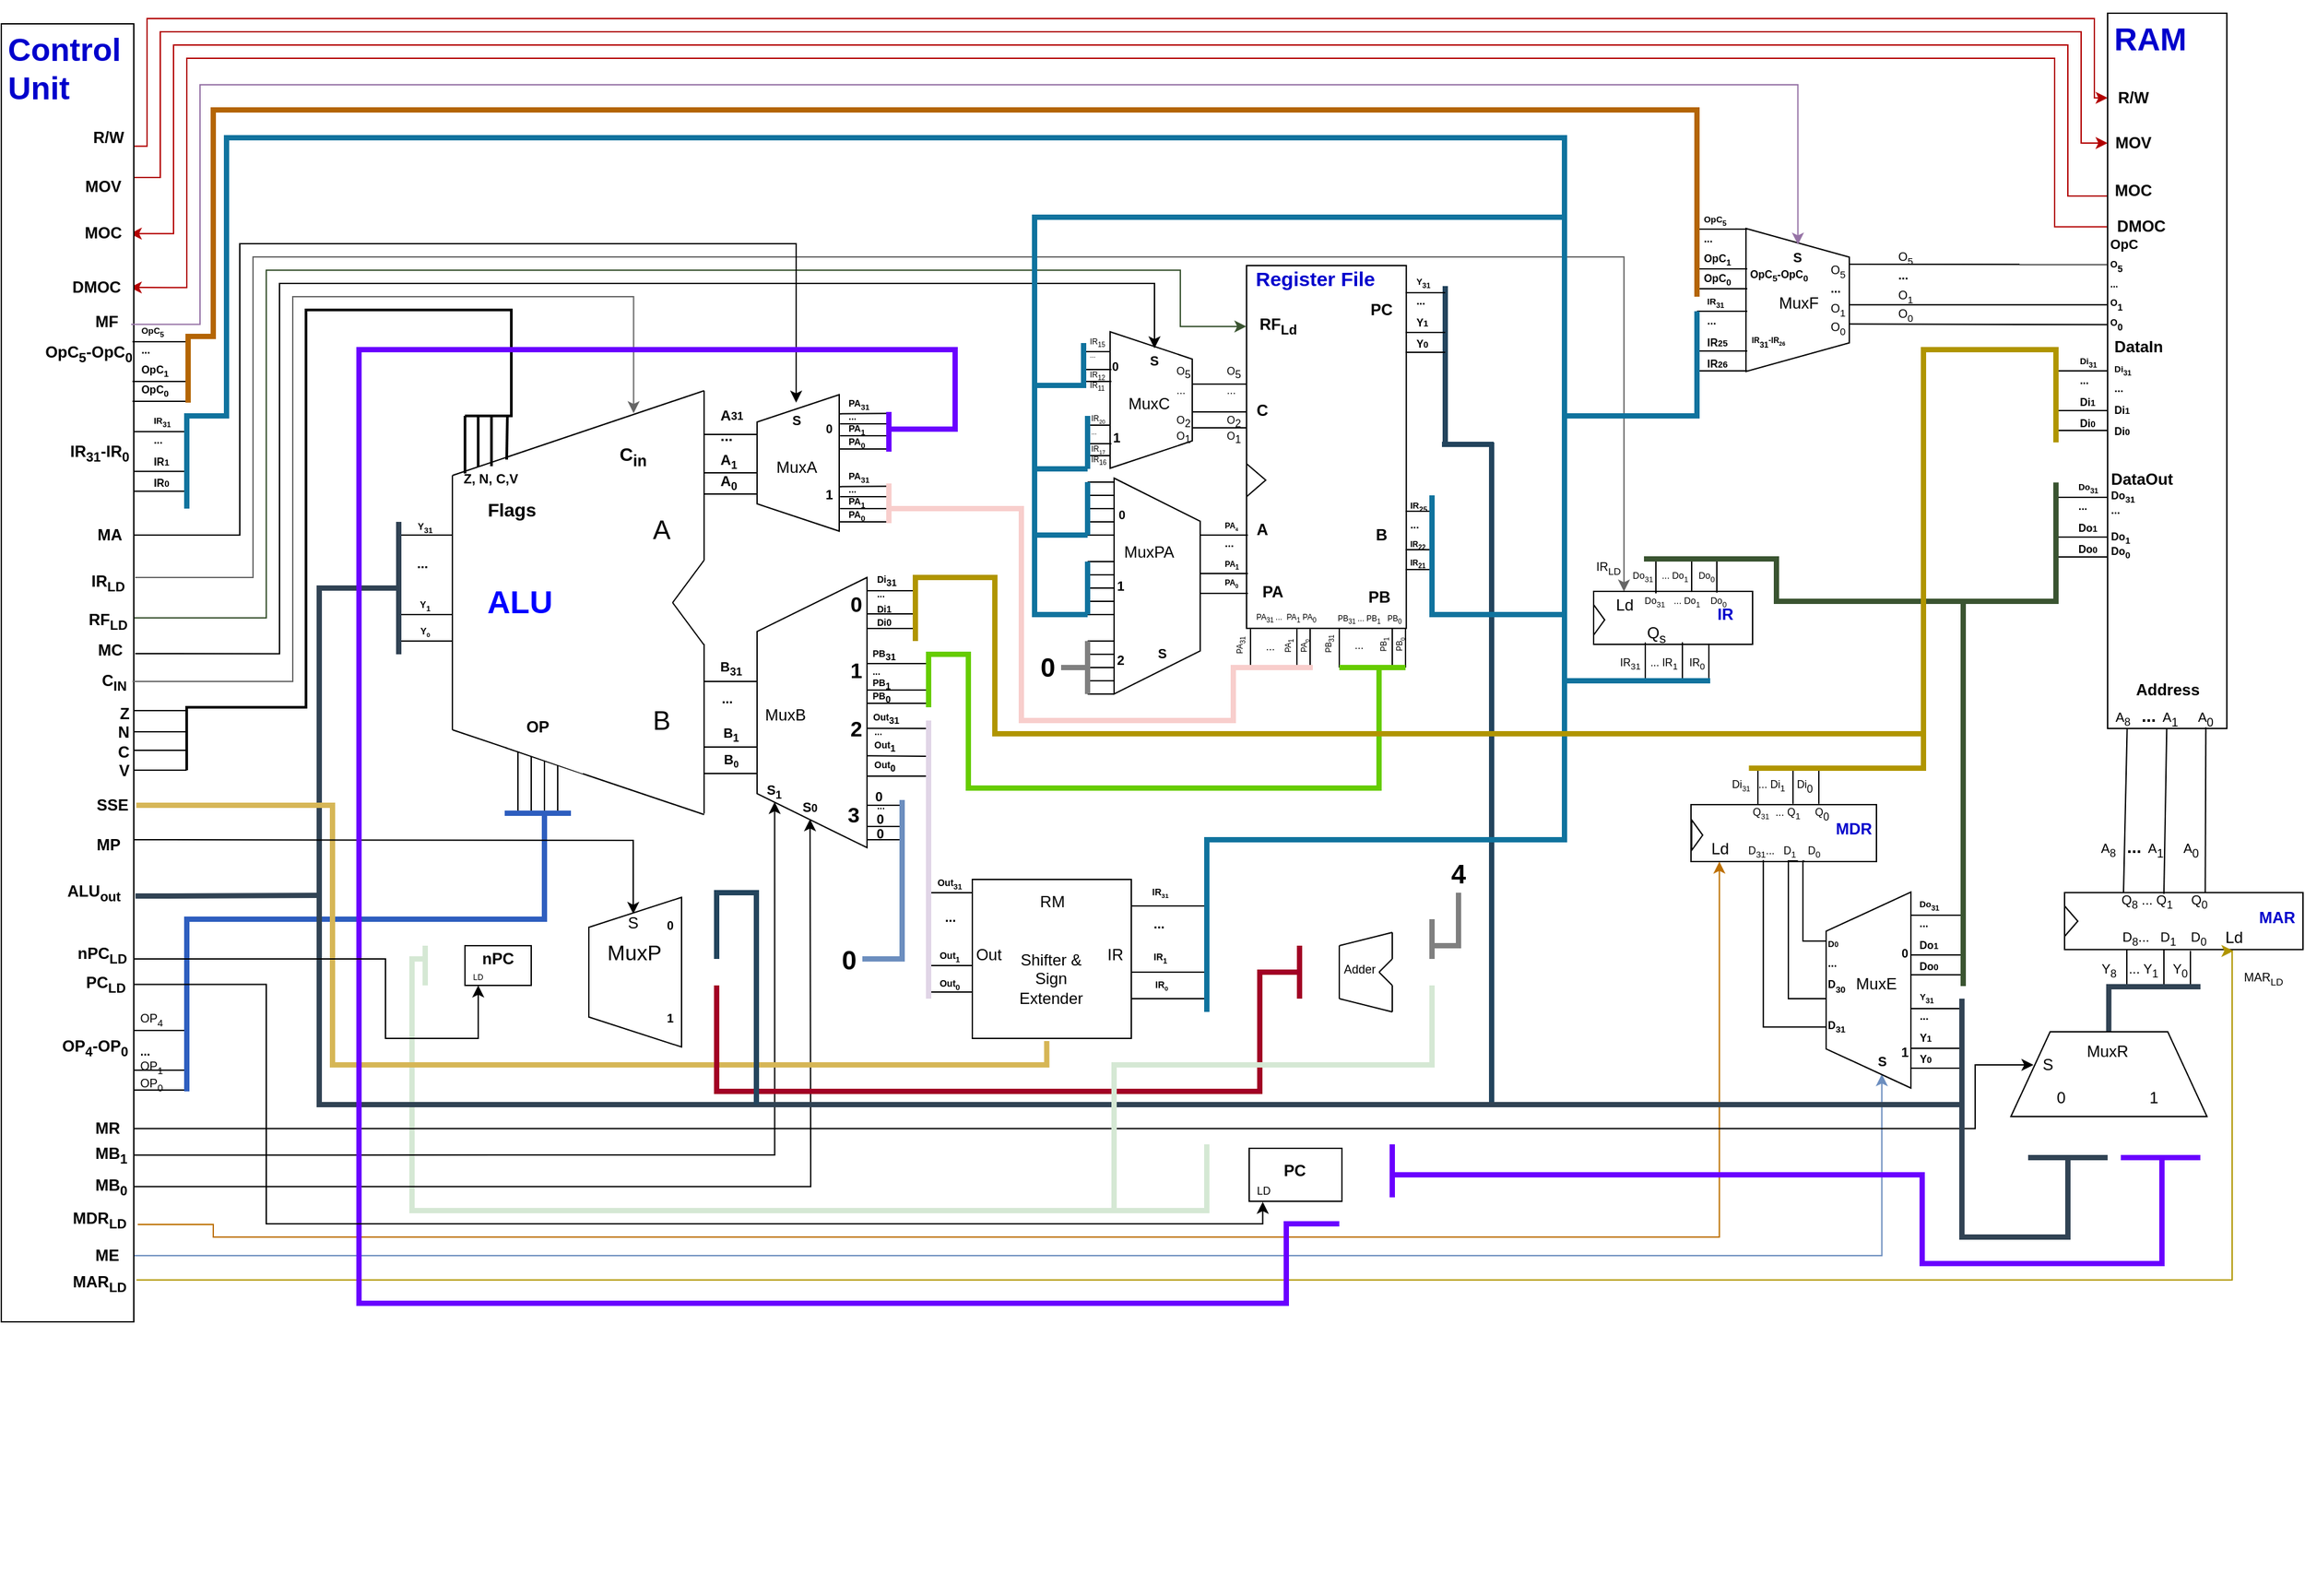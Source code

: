 <mxfile version="10.6.5" type="github"><diagram id="SmbWd2DgQL38dN-zvR-w" name="Page-1"><mxGraphModel dx="961" dy="548" grid="1" gridSize="10" guides="0" tooltips="1" connect="0" arrows="1" fold="1" page="1" pageScale="1" pageWidth="827" pageHeight="1169" math="0" shadow="0"><root><mxCell id="0"/><mxCell id="1" parent="0"/><mxCell id="4g--BdxAIYwmM5YocqM3-70" value="" style="endArrow=none;html=1;strokeColor=#D5E8D4;strokeWidth=4;rounded=0;" edge="1" parent="1"><mxGeometry width="50" height="50" relative="1" as="geometry"><mxPoint x="340" y="730" as="sourcePoint"/><mxPoint x="930" y="870" as="targetPoint"/><Array as="points"><mxPoint x="330" y="730"/><mxPoint x="330" y="920"/><mxPoint x="930" y="920"/></Array></mxGeometry></mxCell><mxCell id="4g--BdxAIYwmM5YocqM3-17" value="" style="endArrow=none;html=1;" edge="1" parent="1"><mxGeometry width="50" height="50" relative="1" as="geometry"><mxPoint x="860" y="410.0" as="sourcePoint"/><mxPoint x="840.0" y="410.0" as="targetPoint"/></mxGeometry></mxCell><mxCell id="4g--BdxAIYwmM5YocqM3-16" value="" style="endArrow=none;html=1;" edge="1" parent="1"><mxGeometry width="50" height="50" relative="1" as="geometry"><mxPoint x="860" y="400.0" as="sourcePoint"/><mxPoint x="840.0" y="400.0" as="targetPoint"/></mxGeometry></mxCell><mxCell id="8_D4IlVb1-ae_Syg-Z5r-5" value="" style="endArrow=none;html=1;" parent="1" edge="1"><mxGeometry width="50" height="50" relative="1" as="geometry"><mxPoint x="420" y="620" as="sourcePoint"/><mxPoint x="420" y="570" as="targetPoint"/></mxGeometry></mxCell><mxCell id="8_D4IlVb1-ae_Syg-Z5r-4" value="" style="endArrow=none;html=1;" parent="1" edge="1"><mxGeometry width="50" height="50" relative="1" as="geometry"><mxPoint x="410" y="620" as="sourcePoint"/><mxPoint x="410" y="570" as="targetPoint"/></mxGeometry></mxCell><mxCell id="Eg3Q7jYG4qAQC9Y_43vX-43" value="" style="group" parent="1" vertex="1" connectable="0"><mxGeometry x="399.5" y="411" width="180.5" height="210" as="geometry"/></mxCell><mxCell id="Eg3Q7jYG4qAQC9Y_43vX-39" value="" style="group" parent="Eg3Q7jYG4qAQC9Y_43vX-43" vertex="1" connectable="0"><mxGeometry x="-39" y="-110" width="190" height="320" as="geometry"/></mxCell><mxCell id="Eg3Q7jYG4qAQC9Y_43vX-8" value="" style="group;fontSize=14;" parent="Eg3Q7jYG4qAQC9Y_43vX-39" vertex="1" connectable="0"><mxGeometry width="190" height="320" as="geometry"/></mxCell><mxCell id="8_D4IlVb1-ae_Syg-Z5r-7" value="" style="endArrow=none;html=1;snapToPoint=0;" parent="Eg3Q7jYG4qAQC9Y_43vX-8" edge="1"><mxGeometry width="50" height="50" relative="1" as="geometry"><mxPoint x="79.5" y="318.5" as="sourcePoint"/><mxPoint x="79.5" y="279" as="targetPoint"/></mxGeometry></mxCell><mxCell id="Eg3Q7jYG4qAQC9Y_43vX-2" value="" style="endArrow=none;html=1;" parent="Eg3Q7jYG4qAQC9Y_43vX-8" edge="1"><mxGeometry width="50" height="50" relative="1" as="geometry"><mxPoint y="256.0" as="sourcePoint"/><mxPoint x="190" y="320" as="targetPoint"/></mxGeometry></mxCell><mxCell id="Eg3Q7jYG4qAQC9Y_43vX-3" value="" style="endArrow=none;html=1;snapToPoint=0;" parent="Eg3Q7jYG4qAQC9Y_43vX-8" edge="1"><mxGeometry width="50" height="50" relative="1" as="geometry"><mxPoint x="190" as="sourcePoint"/><mxPoint y="64.0" as="targetPoint"/></mxGeometry></mxCell><mxCell id="Eg3Q7jYG4qAQC9Y_43vX-4" value="" style="endArrow=none;html=1;" parent="Eg3Q7jYG4qAQC9Y_43vX-8" edge="1"><mxGeometry width="50" height="50" relative="1" as="geometry"><mxPoint x="190" as="sourcePoint"/><mxPoint x="190" y="128.0" as="targetPoint"/></mxGeometry></mxCell><mxCell id="Eg3Q7jYG4qAQC9Y_43vX-5" value="" style="endArrow=none;html=1;" parent="Eg3Q7jYG4qAQC9Y_43vX-8" edge="1"><mxGeometry width="50" height="50" relative="1" as="geometry"><mxPoint x="190" y="191.2" as="sourcePoint"/><mxPoint x="190" y="319.2" as="targetPoint"/></mxGeometry></mxCell><mxCell id="Eg3Q7jYG4qAQC9Y_43vX-38" value="" style="group" parent="Eg3Q7jYG4qAQC9Y_43vX-8" vertex="1" connectable="0"><mxGeometry y="38.4" width="190" height="250.6" as="geometry"/></mxCell><mxCell id="Eg3Q7jYG4qAQC9Y_43vX-1" value="" style="endArrow=none;html=1;" parent="Eg3Q7jYG4qAQC9Y_43vX-38" edge="1"><mxGeometry width="50" height="50" relative="1" as="geometry"><mxPoint y="25.6" as="sourcePoint"/><mxPoint y="217.6" as="targetPoint"/></mxGeometry></mxCell><mxCell id="Eg3Q7jYG4qAQC9Y_43vX-6" value="" style="endArrow=none;html=1;" parent="Eg3Q7jYG4qAQC9Y_43vX-38" edge="1"><mxGeometry width="50" height="50" relative="1" as="geometry"><mxPoint x="190" y="89.6" as="sourcePoint"/><mxPoint x="166.25" y="121.6" as="targetPoint"/></mxGeometry></mxCell><mxCell id="Eg3Q7jYG4qAQC9Y_43vX-7" value="" style="endArrow=none;html=1;" parent="Eg3Q7jYG4qAQC9Y_43vX-38" edge="1"><mxGeometry width="50" height="50" relative="1" as="geometry"><mxPoint x="190" y="153.6" as="sourcePoint"/><mxPoint x="166.25" y="121.6" as="targetPoint"/></mxGeometry></mxCell><mxCell id="Eg3Q7jYG4qAQC9Y_43vX-13" value="&lt;b&gt;&lt;font style=&quot;font-size: 24px&quot;&gt;ALU&lt;/font&gt;&lt;/b&gt;" style="text;html=1;strokeColor=none;fillColor=none;align=center;verticalAlign=middle;whiteSpace=wrap;rounded=0;fontSize=20;fontColor=#0000FF;" parent="Eg3Q7jYG4qAQC9Y_43vX-38" vertex="1"><mxGeometry x="-0.2" y="92.173" width="102.6" height="58.994" as="geometry"/></mxCell><mxCell id="Eg3Q7jYG4qAQC9Y_43vX-14" value="A" style="text;html=1;strokeColor=none;fillColor=none;align=center;verticalAlign=middle;whiteSpace=wrap;rounded=0;fontSize=20;fontColor=#000000;" parent="Eg3Q7jYG4qAQC9Y_43vX-38" vertex="1"><mxGeometry x="126.667" y="49.6" width="63.333" height="32.0" as="geometry"/></mxCell><mxCell id="Eg3Q7jYG4qAQC9Y_43vX-16" value="B" style="text;html=1;strokeColor=none;fillColor=none;align=center;verticalAlign=middle;whiteSpace=wrap;rounded=0;fontSize=20;fontColor=#000000;" parent="Eg3Q7jYG4qAQC9Y_43vX-38" vertex="1"><mxGeometry x="126.667" y="193.8" width="63.333" height="32.0" as="geometry"/></mxCell><mxCell id="Eg3Q7jYG4qAQC9Y_43vX-22" value="Flags" style="text;html=1;strokeColor=none;fillColor=none;align=center;verticalAlign=bottom;whiteSpace=wrap;rounded=0;fontSize=14;fontColor=#000000;fontStyle=1" parent="Eg3Q7jYG4qAQC9Y_43vX-38" vertex="1"><mxGeometry x="13.3" y="10.726" width="62.7" height="51.844" as="geometry"/></mxCell><mxCell id="8_D4IlVb1-ae_Syg-Z5r-6" value="" style="endArrow=none;html=1;" parent="Eg3Q7jYG4qAQC9Y_43vX-38" edge="1"><mxGeometry width="50" height="50" relative="1" as="geometry"><mxPoint x="69.5" y="280.6" as="sourcePoint"/><mxPoint x="69.5" y="240.6" as="targetPoint"/></mxGeometry></mxCell><mxCell id="8_D4IlVb1-ae_Syg-Z5r-13" value="" style="rounded=0;whiteSpace=wrap;html=1;rotation=19;strokeColor=none;" parent="Eg3Q7jYG4qAQC9Y_43vX-38" vertex="1"><mxGeometry x="43.5" y="220.5" width="60" height="21" as="geometry"/></mxCell><mxCell id="Eg3Q7jYG4qAQC9Y_43vX-28" value="OP" style="text;html=1;strokeColor=none;fillColor=none;align=center;verticalAlign=middle;whiteSpace=wrap;rounded=0;fontSize=12;fontColor=#000000;fontStyle=1" parent="Eg3Q7jYG4qAQC9Y_43vX-38" vertex="1"><mxGeometry x="39.5" y="200.5" width="50" height="30" as="geometry"/></mxCell><mxCell id="Eg3Q7jYG4qAQC9Y_43vX-82" value="&lt;b&gt;C&lt;sub&gt;in&lt;/sub&gt;&lt;/b&gt;" style="text;html=1;strokeColor=none;fillColor=none;align=center;verticalAlign=middle;whiteSpace=wrap;rounded=0;fontSize=14;fontColor=#000000;" parent="Eg3Q7jYG4qAQC9Y_43vX-8" vertex="1"><mxGeometry x="98.8" y="16.983" width="76" height="64.358" as="geometry"/></mxCell><mxCell id="PAtW5DEh449VIJf318m2-23" value="" style="endArrow=none;html=1;strokeWidth=2;" parent="Eg3Q7jYG4qAQC9Y_43vX-8" edge="1"><mxGeometry width="50" height="50" relative="1" as="geometry"><mxPoint x="29.5" y="57" as="sourcePoint"/><mxPoint x="29.5" y="19" as="targetPoint"/></mxGeometry></mxCell><mxCell id="PAtW5DEh449VIJf318m2-46" value="" style="endArrow=none;html=1;strokeWidth=2;" parent="Eg3Q7jYG4qAQC9Y_43vX-8" edge="1"><mxGeometry width="50" height="50" relative="1" as="geometry"><mxPoint x="41" y="52" as="sourcePoint"/><mxPoint x="41.5" y="19" as="targetPoint"/></mxGeometry></mxCell><mxCell id="PAtW5DEh449VIJf318m2-47" value="" style="endArrow=none;html=1;strokeWidth=2;" parent="Eg3Q7jYG4qAQC9Y_43vX-8" edge="1"><mxGeometry width="50" height="50" relative="1" as="geometry"><mxPoint x="19.5" y="57.5" as="sourcePoint"/><mxPoint x="19.5" y="19" as="targetPoint"/></mxGeometry></mxCell><mxCell id="8_D4IlVb1-ae_Syg-Z5r-3" value="" style="endArrow=none;html=1;rounded=0;fontSize=14;strokeColor=#2E5EBF;strokeWidth=4;fillColor=#dae8fc;endFill=0;endSize=6;arcSize=10;" parent="Eg3Q7jYG4qAQC9Y_43vX-8" edge="1"><mxGeometry width="50" height="50" relative="1" as="geometry"><mxPoint x="39.5" y="319" as="sourcePoint"/><mxPoint x="89.5" y="319" as="targetPoint"/></mxGeometry></mxCell><mxCell id="PAtW5DEh449VIJf318m2-7" value="" style="line;strokeWidth=1;html=1;flipH=0;" parent="1" vertex="1"><mxGeometry x="119.429" y="779" width="40" height="10" as="geometry"/></mxCell><mxCell id="PAtW5DEh449VIJf318m2-8" value="" style="line;strokeWidth=1;html=1;flipH=0;" parent="1" vertex="1"><mxGeometry x="119.429" y="809" width="40" height="10" as="geometry"/></mxCell><mxCell id="PAtW5DEh449VIJf318m2-9" value="" style="line;strokeWidth=1;html=1;flipH=0;" parent="1" vertex="1"><mxGeometry x="119.429" y="824" width="40" height="10" as="geometry"/></mxCell><mxCell id="hI_lSFjtQehakTHEMgwb-4" value="" style="endArrow=classic;html=1;exitX=1;exitY=0.5;exitDx=0;exitDy=0;entryX=0.5;entryY=1;entryDx=0;entryDy=0;edgeStyle=orthogonalEdgeStyle;rounded=0;fillColor=#dae8fc;strokeColor=#6c8ebf;" parent="1" source="hWJXzqrSauIVw0bRyUEo-71" target="fUMucdXKETRuHFb2eK_C-8" edge="1"><mxGeometry width="50" height="50" relative="1" as="geometry"><mxPoint x="160" y="990" as="sourcePoint"/><mxPoint x="210" y="940" as="targetPoint"/><Array as="points"><mxPoint x="1439" y="954"/></Array></mxGeometry></mxCell><mxCell id="stZTn-xOlrWSYKx4nP8O-78" value="&lt;div style=&quot;text-align: left&quot;&gt;&lt;br&gt;&lt;/div&gt;&lt;div style=&quot;text-align: left&quot;&gt;&lt;b&gt;&lt;span style=&quot;font-size: 6.667px&quot;&gt;OpC&lt;sub&gt;5&lt;/sub&gt;&lt;/span&gt;&lt;br&gt;&lt;span style=&quot;font-size: 8px&quot;&gt;...&lt;/span&gt;&lt;br&gt;&lt;span style=&quot;font-size: 8px&quot;&gt;OpC&lt;sub&gt;1&lt;/sub&gt;&lt;/span&gt;&lt;br&gt;&lt;/b&gt;&lt;b style=&quot;font-size: 8px&quot;&gt;OpC&lt;sub&gt;0&lt;/sub&gt;&lt;/b&gt;&lt;/div&gt;" style="text;html=1;strokeColor=none;fillColor=none;align=center;verticalAlign=middle;whiteSpace=wrap;rounded=0;" parent="1" vertex="1"><mxGeometry x="1289.5" y="169.205" width="51.429" height="33.75" as="geometry"/></mxCell><mxCell id="stZTn-xOlrWSYKx4nP8O-97" value="&lt;div style=&quot;text-align: left; font-size: 7px;&quot;&gt;&lt;br style=&quot;font-size: 7px;&quot;&gt;&lt;/div&gt;&lt;div style=&quot;text-align: left; font-size: 7px;&quot;&gt;&lt;b style=&quot;font-size: 7px;&quot;&gt;&lt;span style=&quot;font-size: 7px;&quot;&gt;Di&lt;sub style=&quot;font-size: 7px;&quot;&gt;31&lt;/sub&gt;&lt;/span&gt;&lt;br style=&quot;font-size: 7px;&quot;&gt;&lt;span style=&quot;font-size: 7px;&quot;&gt;...&lt;/span&gt;&lt;br style=&quot;font-size: 7px;&quot;&gt;&lt;span style=&quot;font-size: 7px;&quot;&gt;&lt;span style=&quot;vertical-align: sub; font-size: 7px;&quot;&gt;Di&lt;/span&gt;&lt;sub style=&quot;font-size: 7px;&quot;&gt;1&lt;/sub&gt;&lt;/span&gt;&lt;br style=&quot;font-size: 7px;&quot;&gt;&lt;span style=&quot;font-size: 7px;&quot;&gt;&lt;span style=&quot;vertical-align: sub; font-size: 7px;&quot;&gt;Di&lt;/span&gt;&lt;sub style=&quot;font-size: 7px;&quot;&gt;0&lt;/sub&gt;&lt;/span&gt;&lt;/b&gt;&lt;b style=&quot;font-size: 7px;&quot;&gt;&lt;br style=&quot;font-size: 7px;&quot;&gt;&lt;/b&gt;&lt;/div&gt;" style="text;html=1;strokeColor=none;fillColor=none;align=center;verticalAlign=middle;whiteSpace=wrap;rounded=0;fontSize=7;" parent="1" vertex="1"><mxGeometry x="663" y="438.647" width="51.429" height="33.75" as="geometry"/></mxCell><mxCell id="fUMucdXKETRuHFb2eK_C-4" value="" style="shape=trapezoid;perimeter=trapezoidPerimeter;whiteSpace=wrap;html=1;rotation=-90;" parent="1" vertex="1"><mxGeometry x="1355.5" y="721.5" width="148" height="64" as="geometry"/></mxCell><mxCell id="hWJXzqrSauIVw0bRyUEo-31" value="" style="edgeStyle=orthogonalEdgeStyle;rounded=0;orthogonalLoop=1;jettySize=auto;html=1;entryX=1;entryY=0.5;entryDx=0;entryDy=0;fillColor=#e51400;strokeColor=#B20000;exitX=0;exitY=0.5;exitDx=0;exitDy=0;" parent="1" source="hWJXzqrSauIVw0bRyUEo-24" target="hWJXzqrSauIVw0bRyUEo-30" edge="1"><mxGeometry relative="1" as="geometry"><Array as="points"><mxPoint x="1610" y="154"/><mxPoint x="1580" y="154"/><mxPoint x="1580" y="40"/><mxPoint x="150" y="40"/><mxPoint x="150" y="182"/></Array></mxGeometry></mxCell><mxCell id="hWJXzqrSauIVw0bRyUEo-74" value="" style="edgeStyle=orthogonalEdgeStyle;rounded=0;orthogonalLoop=1;jettySize=auto;html=1;entryX=1;entryY=0.5;entryDx=0;entryDy=0;fillColor=#e51400;strokeColor=#B20000;" parent="1" source="hWJXzqrSauIVw0bRyUEo-25" target="hWJXzqrSauIVw0bRyUEo-73" edge="1"><mxGeometry relative="1" as="geometry"><Array as="points"><mxPoint x="1570" y="177"/><mxPoint x="1570" y="50"/><mxPoint x="160" y="50"/><mxPoint x="160" y="223"/></Array></mxGeometry></mxCell><mxCell id="hWJXzqrSauIVw0bRyUEo-82" value="" style="endArrow=classic;html=1;exitX=1;exitY=0.75;exitDx=0;exitDy=0;entryX=0;entryY=0.5;entryDx=0;entryDy=0;edgeStyle=orthogonalEdgeStyle;rounded=0;fillColor=#e51400;strokeColor=#B20000;" parent="1" source="hWJXzqrSauIVw0bRyUEo-79" target="hWJXzqrSauIVw0bRyUEo-11" edge="1"><mxGeometry width="50" height="50" relative="1" as="geometry"><mxPoint x="140" y="300" as="sourcePoint"/><mxPoint x="640" y="70" as="targetPoint"/><Array as="points"><mxPoint x="130" y="116"/><mxPoint x="130" y="20"/><mxPoint x="1600" y="20"/><mxPoint x="1600" y="80"/></Array></mxGeometry></mxCell><mxCell id="hWJXzqrSauIVw0bRyUEo-83" value="" style="endArrow=classic;html=1;exitX=1;exitY=0.25;exitDx=0;exitDy=0;entryX=0;entryY=0.5;entryDx=0;entryDy=0;edgeStyle=orthogonalEdgeStyle;rounded=0;fillColor=#e51400;strokeColor=#B20000;" parent="1" source="hWJXzqrSauIVw0bRyUEo-77" target="hWJXzqrSauIVw0bRyUEo-23" edge="1"><mxGeometry width="50" height="50" relative="1" as="geometry"><mxPoint x="128.833" y="315" as="sourcePoint"/><mxPoint x="679.667" y="99.167" as="targetPoint"/><Array as="points"><mxPoint x="117" y="140"/><mxPoint x="140" y="140"/><mxPoint x="140" y="30"/><mxPoint x="1590" y="30"/><mxPoint x="1590" y="114"/></Array></mxGeometry></mxCell><mxCell id="wxfyjAkVebcCGOw6mSbw-36" value="" style="group" parent="1" connectable="0" vertex="1"><mxGeometry x="960" y="206.5" width="128" height="288.5" as="geometry"/></mxCell><mxCell id="wxfyjAkVebcCGOw6mSbw-19" value="" style="group" parent="wxfyjAkVebcCGOw6mSbw-36" connectable="0" vertex="1"><mxGeometry width="128" height="288.5" as="geometry"/></mxCell><mxCell id="wxfyjAkVebcCGOw6mSbw-20" value="" style="rounded=0;whiteSpace=wrap;html=1;" parent="wxfyjAkVebcCGOw6mSbw-19" vertex="1"><mxGeometry width="120.588" height="273.907" as="geometry"/></mxCell><mxCell id="wxfyjAkVebcCGOw6mSbw-21" value="&lt;h1&gt;&lt;font color=&quot;#0000cc&quot; style=&quot;font-size: 15px&quot;&gt;Register File&lt;/font&gt;&lt;/h1&gt;" style="text;html=1;strokeColor=none;fillColor=none;spacing=5;spacingTop=-20;whiteSpace=wrap;overflow=hidden;rounded=0;" parent="wxfyjAkVebcCGOw6mSbw-19" vertex="1"><mxGeometry x="2.412" y="-12.45" width="120.588" height="49.801" as="geometry"/></mxCell><mxCell id="wxfyjAkVebcCGOw6mSbw-22" value="&lt;b&gt;PC&lt;/b&gt;" style="text;html=1;strokeColor=none;fillColor=none;align=center;verticalAlign=middle;whiteSpace=wrap;rounded=0;" parent="wxfyjAkVebcCGOw6mSbw-19" vertex="1"><mxGeometry x="83.808" y="24.5" width="36.176" height="18.675" as="geometry"/></mxCell><mxCell id="wxfyjAkVebcCGOw6mSbw-24" value="&lt;b&gt;RF&lt;sub&gt;Ld&lt;/sub&gt;&lt;/b&gt;" style="text;html=1;strokeColor=none;fillColor=none;align=center;verticalAlign=middle;whiteSpace=wrap;rounded=0;" parent="wxfyjAkVebcCGOw6mSbw-19" vertex="1"><mxGeometry x="-0.112" y="36.644" width="48.235" height="18.675" as="geometry"/></mxCell><mxCell id="wxfyjAkVebcCGOw6mSbw-26" value="&lt;b&gt;A&lt;/b&gt;" style="text;html=1;strokeColor=none;fillColor=none;align=center;verticalAlign=middle;whiteSpace=wrap;rounded=0;" parent="wxfyjAkVebcCGOw6mSbw-19" vertex="1"><mxGeometry y="189.94" width="24.118" height="18.675" as="geometry"/></mxCell><mxCell id="wxfyjAkVebcCGOw6mSbw-28" value="&lt;b&gt;PA&lt;/b&gt;&lt;br&gt;" style="text;html=1;" parent="wxfyjAkVebcCGOw6mSbw-19" vertex="1"><mxGeometry x="10" y="232.5" width="22" height="30" as="geometry"/></mxCell><mxCell id="wxfyjAkVebcCGOw6mSbw-33" value="&lt;b&gt;PB&lt;/b&gt;" style="text;html=1;" parent="wxfyjAkVebcCGOw6mSbw-19" vertex="1"><mxGeometry x="89.941" y="236.036" width="24.118" height="32.371" as="geometry"/></mxCell><mxCell id="wxfyjAkVebcCGOw6mSbw-34" value="&lt;b&gt;B&lt;/b&gt;" style="text;html=1;strokeColor=none;fillColor=none;align=center;verticalAlign=middle;whiteSpace=wrap;rounded=0;" parent="wxfyjAkVebcCGOw6mSbw-19" vertex="1"><mxGeometry x="84.412" y="194.576" width="36.176" height="18.675" as="geometry"/></mxCell><mxCell id="wxfyjAkVebcCGOw6mSbw-35" value="" style="triangle;whiteSpace=wrap;html=1;" parent="wxfyjAkVebcCGOw6mSbw-19" vertex="1"><mxGeometry y="149.599" width="14.471" height="24.901" as="geometry"/></mxCell><mxCell id="wxfyjAkVebcCGOw6mSbw-25" value="&lt;b&gt;C&lt;/b&gt;" style="text;html=1;strokeColor=none;fillColor=none;align=center;verticalAlign=middle;whiteSpace=wrap;rounded=0;" parent="wxfyjAkVebcCGOw6mSbw-19" vertex="1"><mxGeometry y="96.557" width="24.118" height="24.901" as="geometry"/></mxCell><mxCell id="QKvGlGG9ilA23DiSm-49-31" value="&lt;div style=&quot;text-align: left&quot;&gt;&lt;br&gt;&lt;/div&gt;&lt;div style=&quot;text-align: left&quot;&gt;&lt;b&gt;&lt;font style=&quot;font-size: 6px&quot;&gt;PA&lt;/font&gt;&lt;font style=&quot;font-size: 4.63px&quot;&gt;&lt;sub&gt;4&lt;/sub&gt;&lt;/font&gt;&lt;br&gt;&lt;span style=&quot;font-size: 8px&quot;&gt;...&lt;/span&gt;&lt;br&gt;&lt;span style=&quot;font-size: 6px&quot;&gt;PA&lt;sub&gt;1&lt;/sub&gt;&lt;/span&gt;&lt;br&gt;&lt;/b&gt;&lt;b style=&quot;font-size: 6px&quot;&gt;PA&lt;/b&gt;&lt;b style=&quot;font-size: 5px&quot;&gt;&lt;sub&gt;0&lt;/sub&gt;&lt;/b&gt;&lt;/div&gt;" style="text;html=1;strokeColor=none;fillColor=none;align=center;verticalAlign=middle;whiteSpace=wrap;rounded=0;" parent="wxfyjAkVebcCGOw6mSbw-19" vertex="1"><mxGeometry x="-39" y="193.5" width="56" height="29" as="geometry"/></mxCell><mxCell id="QKvGlGG9ilA23DiSm-49-68" value="&lt;font style=&quot;font-size: 6px&quot;&gt;&lt;span&gt;PA&lt;sub&gt;31&amp;nbsp;&lt;/sub&gt;&lt;/span&gt;&lt;span&gt;...&amp;nbsp; PA&lt;/span&gt;&lt;sub&gt;1&lt;/sub&gt;&lt;span&gt;&amp;nbsp;PA&lt;/span&gt;&lt;sub&gt;0&lt;/sub&gt;&lt;/font&gt;&lt;br&gt;" style="text;html=1;strokeColor=none;fillColor=none;align=center;verticalAlign=middle;whiteSpace=wrap;rounded=0;" parent="wxfyjAkVebcCGOw6mSbw-19" vertex="1"><mxGeometry x="-3.5" y="253.5" width="66" height="20" as="geometry"/></mxCell><mxCell id="QKvGlGG9ilA23DiSm-49-69" value="&lt;font style=&quot;font-size: 6px&quot;&gt;&lt;span&gt;PB&lt;sub&gt;31&amp;nbsp;&lt;/sub&gt;&lt;/span&gt;&lt;span&gt;... PB&lt;/span&gt;&lt;sub&gt;1&lt;/sub&gt;&lt;span&gt;&amp;nbsp; &amp;nbsp;PB&lt;/span&gt;&lt;sub&gt;0&lt;/sub&gt;&lt;/font&gt;&lt;br&gt;" style="text;html=1;strokeColor=none;fillColor=none;align=center;verticalAlign=middle;whiteSpace=wrap;rounded=0;" parent="wxfyjAkVebcCGOw6mSbw-19" vertex="1"><mxGeometry x="62.5" y="254" width="60" height="20" as="geometry"/></mxCell><mxCell id="vUf9t--eRMacxVJ_seva-19" value="PB&lt;sub&gt;1&lt;/sub&gt;" style="text;html=1;strokeColor=none;fillColor=none;align=center;verticalAlign=middle;whiteSpace=wrap;rounded=0;rotation=-90;direction=west;fontSize=6;" parent="wxfyjAkVebcCGOw6mSbw-19" vertex="1"><mxGeometry x="94" y="283.5" width="20" height="5" as="geometry"/></mxCell><mxCell id="vUf9t--eRMacxVJ_seva-20" value="PB&lt;span style=&quot;font-size: 5px&quot;&gt;&lt;sub&gt;0&lt;/sub&gt;&lt;/span&gt;" style="text;html=1;strokeColor=none;fillColor=none;align=center;verticalAlign=middle;whiteSpace=wrap;rounded=0;rotation=-90;direction=west;fontSize=6;" parent="wxfyjAkVebcCGOw6mSbw-19" vertex="1"><mxGeometry x="105" y="283.5" width="20" height="5" as="geometry"/></mxCell><mxCell id="vUf9t--eRMacxVJ_seva-21" value="...&lt;br style=&quot;font-size: 8px;&quot;&gt;" style="text;html=1;strokeColor=none;fillColor=none;align=center;verticalAlign=middle;whiteSpace=wrap;rounded=0;rotation=0;direction=west;fontSize=8;" parent="wxfyjAkVebcCGOw6mSbw-19" vertex="1"><mxGeometry x="75" y="283.5" width="20" height="5" as="geometry"/></mxCell><mxCell id="hWJXzqrSauIVw0bRyUEo-121" value="" style="group" parent="1" vertex="1" connectable="0"><mxGeometry x="1566.5" y="679.905" width="190" height="118" as="geometry"/></mxCell><mxCell id="hWJXzqrSauIVw0bRyUEo-97" value="" style="group" parent="hWJXzqrSauIVw0bRyUEo-121" vertex="1" connectable="0"><mxGeometry x="11" width="180" height="43.095" as="geometry"/></mxCell><mxCell id="hWJXzqrSauIVw0bRyUEo-90" value="" style="rounded=0;whiteSpace=wrap;html=1;align=center;" parent="hWJXzqrSauIVw0bRyUEo-97" vertex="1"><mxGeometry width="180" height="43" as="geometry"/></mxCell><mxCell id="hWJXzqrSauIVw0bRyUEo-92" value="&lt;font style=&quot;font-size: 10px&quot;&gt;Q&lt;sub&gt;8&lt;/sub&gt; ... Q&lt;sub&gt;1&lt;/sub&gt;&amp;nbsp; &amp;nbsp; &amp;nbsp;Q&lt;sub&gt;0&lt;/sub&gt;&lt;/font&gt;" style="text;html=1;strokeColor=none;fillColor=none;align=center;verticalAlign=middle;whiteSpace=wrap;rounded=0;" parent="hWJXzqrSauIVw0bRyUEo-97" vertex="1"><mxGeometry x="40" y="1" width="70" height="9" as="geometry"/></mxCell><mxCell id="hWJXzqrSauIVw0bRyUEo-93" value="Ld&lt;br&gt;" style="text;html=1;strokeColor=none;fillColor=none;align=center;verticalAlign=middle;whiteSpace=wrap;rounded=0;" parent="hWJXzqrSauIVw0bRyUEo-97" vertex="1"><mxGeometry x="115" y="24.095" width="25" height="20" as="geometry"/></mxCell><mxCell id="hWJXzqrSauIVw0bRyUEo-95" value="&lt;font style=&quot;font-size: 10px&quot;&gt;D&lt;sub&gt;8&lt;/sub&gt;&lt;span&gt;...&amp;nbsp; &amp;nbsp;D&lt;/span&gt;&lt;sub&gt;1&lt;/sub&gt;&lt;span&gt;&amp;nbsp; &amp;nbsp; D&lt;/span&gt;&lt;sub&gt;0&lt;/sub&gt;&lt;/font&gt;&lt;br&gt;" style="text;html=1;strokeColor=none;fillColor=none;align=center;verticalAlign=middle;whiteSpace=wrap;rounded=0;" parent="hWJXzqrSauIVw0bRyUEo-97" vertex="1"><mxGeometry x="40" y="23" width="70" height="20" as="geometry"/></mxCell><mxCell id="hWJXzqrSauIVw0bRyUEo-96" value="" style="triangle;whiteSpace=wrap;html=1;align=center;" parent="hWJXzqrSauIVw0bRyUEo-97" vertex="1"><mxGeometry y="10.095" width="10" height="23" as="geometry"/></mxCell><mxCell id="hWJXzqrSauIVw0bRyUEo-120" value="&lt;div style=&quot;text-align: right ; font-size: 9px&quot;&gt;MAR&lt;sub&gt;LD&lt;/sub&gt;&lt;br&gt;&lt;/div&gt;" style="text;html=1;" parent="hWJXzqrSauIVw0bRyUEo-121" vertex="1"><mxGeometry x="144.5" y="52.095" width="40" height="28" as="geometry"/></mxCell><mxCell id="stZTn-xOlrWSYKx4nP8O-47" value="" style="line;strokeWidth=1;html=1;flipH=0;direction=north;" parent="hWJXzqrSauIVw0bRyUEo-121" vertex="1"><mxGeometry x="101" y="44" width="10" height="26" as="geometry"/></mxCell><mxCell id="stZTn-xOlrWSYKx4nP8O-49" value="" style="line;strokeWidth=1;html=1;flipH=0;direction=north;" parent="hWJXzqrSauIVw0bRyUEo-121" vertex="1"><mxGeometry x="81" y="43" width="10" height="28" as="geometry"/></mxCell><mxCell id="stZTn-xOlrWSYKx4nP8O-48" value="" style="line;strokeWidth=1;html=1;flipH=0;direction=north;" parent="hWJXzqrSauIVw0bRyUEo-121" vertex="1"><mxGeometry x="53" y="43.095" width="10" height="28" as="geometry"/></mxCell><mxCell id="stZTn-xOlrWSYKx4nP8O-62" value="&lt;font style=&quot;font-size: 10px&quot;&gt;Y&lt;sub&gt;8&amp;nbsp; &amp;nbsp;&amp;nbsp;&lt;/sub&gt;&lt;span&gt;... Y&lt;/span&gt;&lt;sub&gt;1&lt;/sub&gt;&lt;span&gt;&amp;nbsp; &amp;nbsp; Y&lt;/span&gt;&lt;sub&gt;0&lt;/sub&gt;&lt;/font&gt;&lt;br&gt;" style="text;html=1;strokeColor=none;fillColor=none;align=center;verticalAlign=middle;whiteSpace=wrap;rounded=0;" parent="hWJXzqrSauIVw0bRyUEo-121" vertex="1"><mxGeometry x="31" y="47" width="80" height="20" as="geometry"/></mxCell><mxCell id="hWJXzqrSauIVw0bRyUEo-125" value="" style="endArrow=classic;html=1;entryX=0.5;entryY=0;entryDx=0;entryDy=0;edgeStyle=orthogonalEdgeStyle;rounded=0;fillColor=#f5f5f5;strokeColor=#666666;exitX=1;exitY=0.5;exitDx=0;exitDy=0;" parent="1" source="hWJXzqrSauIVw0bRyUEo-58" target="hWJXzqrSauIVw0bRyUEo-117" edge="1"><mxGeometry width="50" height="50" relative="1" as="geometry"><mxPoint x="130" y="179" as="sourcePoint"/><mxPoint x="390" y="210" as="targetPoint"/><Array as="points"><mxPoint x="210" y="442"/><mxPoint x="210" y="200"/><mxPoint x="1245" y="200"/></Array></mxGeometry></mxCell><mxCell id="hWJXzqrSauIVw0bRyUEo-127" value="" style="group" parent="1" vertex="1" connectable="0"><mxGeometry x="1180" y="357" width="144" height="140" as="geometry"/></mxCell><mxCell id="hWJXzqrSauIVw0bRyUEo-113" value="" style="group" parent="hWJXzqrSauIVw0bRyUEo-127" vertex="1" connectable="0"><mxGeometry x="42" y="95.5" width="120" height="43" as="geometry"/></mxCell><mxCell id="hWJXzqrSauIVw0bRyUEo-114" value="" style="rounded=0;whiteSpace=wrap;html=1;align=center;" parent="hWJXzqrSauIVw0bRyUEo-113" vertex="1"><mxGeometry width="120" height="40" as="geometry"/></mxCell><mxCell id="hWJXzqrSauIVw0bRyUEo-115" value="&lt;b&gt;&lt;font color=&quot;#0000cc&quot;&gt;IR&lt;/font&gt;&lt;/b&gt;" style="text;html=1;strokeColor=none;fillColor=none;align=center;verticalAlign=middle;whiteSpace=wrap;rounded=0;" parent="hWJXzqrSauIVw0bRyUEo-113" vertex="1"><mxGeometry x="83.167" y="0.095" width="33.333" height="34.923" as="geometry"/></mxCell><mxCell id="hWJXzqrSauIVw0bRyUEo-116" value="Q&lt;sub&gt;s&lt;/sub&gt;" style="text;html=1;strokeColor=none;fillColor=none;align=center;verticalAlign=middle;whiteSpace=wrap;rounded=0;" parent="hWJXzqrSauIVw0bRyUEo-113" vertex="1"><mxGeometry x="31.25" y="22.949" width="33.333" height="19.956" as="geometry"/></mxCell><mxCell id="hWJXzqrSauIVw0bRyUEo-117" value="Ld&lt;br&gt;" style="text;html=1;strokeColor=none;fillColor=none;align=center;verticalAlign=middle;whiteSpace=wrap;rounded=0;" parent="hWJXzqrSauIVw0bRyUEo-113" vertex="1"><mxGeometry x="12.5" y="0.095" width="20.833" height="19.956" as="geometry"/></mxCell><mxCell id="hWJXzqrSauIVw0bRyUEo-119" value="" style="triangle;whiteSpace=wrap;html=1;align=center;" parent="hWJXzqrSauIVw0bRyUEo-113" vertex="1"><mxGeometry y="10.073" width="8.333" height="22.949" as="geometry"/></mxCell><mxCell id="stZTn-xOlrWSYKx4nP8O-61" value="&lt;font style=&quot;font-size: 7px&quot;&gt;&lt;span&gt;Do&lt;/span&gt;&lt;span&gt;&lt;sub&gt;31&amp;nbsp; &amp;nbsp;&amp;nbsp;&lt;/sub&gt;&lt;/span&gt;&lt;span&gt;... Do&lt;/span&gt;&lt;span&gt;&lt;sub&gt;1&lt;/sub&gt;&lt;/span&gt;&lt;span&gt;&amp;nbsp; &amp;nbsp; Do&lt;/span&gt;&lt;sub&gt;0&lt;/sub&gt;&lt;/font&gt;&lt;br&gt;" style="text;html=1;strokeColor=none;fillColor=none;align=center;verticalAlign=middle;whiteSpace=wrap;rounded=0;" parent="hWJXzqrSauIVw0bRyUEo-113" vertex="1"><mxGeometry x="37" width="65" height="10" as="geometry"/></mxCell><mxCell id="hWJXzqrSauIVw0bRyUEo-126" value="&lt;font style=&quot;font-size: 9px&quot;&gt;IR&lt;sub&gt;LD&lt;/sub&gt;&lt;/font&gt;" style="text;html=1;" parent="hWJXzqrSauIVw0bRyUEo-127" vertex="1"><mxGeometry x="42" y="62" width="30" height="30" as="geometry"/></mxCell><mxCell id="stZTn-xOlrWSYKx4nP8O-55" value="" style="line;strokeWidth=1;html=1;flipH=0;direction=north;" parent="hWJXzqrSauIVw0bRyUEo-127" vertex="1"><mxGeometry x="130" y="70.411" width="10" height="26" as="geometry"/></mxCell><mxCell id="stZTn-xOlrWSYKx4nP8O-56" value="" style="line;strokeWidth=1;html=1;flipH=0;direction=north;" parent="hWJXzqrSauIVw0bRyUEo-127" vertex="1"><mxGeometry x="111" y="70" width="10" height="26" as="geometry"/></mxCell><mxCell id="stZTn-xOlrWSYKx4nP8O-58" value="" style="line;strokeWidth=1;html=1;flipH=0;direction=north;" parent="hWJXzqrSauIVw0bRyUEo-127" vertex="1"><mxGeometry x="84" y="70" width="10" height="27" as="geometry"/></mxCell><mxCell id="stZTn-xOlrWSYKx4nP8O-59" value="&lt;font style=&quot;font-size: 7px&quot;&gt;&lt;span&gt;Do&lt;/span&gt;&lt;span&gt;&lt;sub&gt;31&amp;nbsp; &amp;nbsp;&amp;nbsp;&lt;/sub&gt;&lt;/span&gt;&lt;span&gt;... Do&lt;/span&gt;&lt;span&gt;&lt;sub&gt;1&lt;/sub&gt;&lt;/span&gt;&lt;span&gt;&amp;nbsp; &amp;nbsp; Do&lt;/span&gt;&lt;sub&gt;0&lt;/sub&gt;&lt;/font&gt;&lt;br&gt;" style="text;html=1;strokeColor=none;fillColor=none;align=center;verticalAlign=middle;whiteSpace=wrap;rounded=0;" parent="hWJXzqrSauIVw0bRyUEo-127" vertex="1"><mxGeometry x="70" y="77" width="65" height="10" as="geometry"/></mxCell><mxCell id="wxfyjAkVebcCGOw6mSbw-77" value="" style="group" parent="1" connectable="0" vertex="1"><mxGeometry x="820.5" y="306" width="141" height="87.5" as="geometry"/></mxCell><mxCell id="wxfyjAkVebcCGOw6mSbw-52" value="" style="group" parent="wxfyjAkVebcCGOw6mSbw-77" connectable="0" vertex="1"><mxGeometry x="30" y="-20" width="111" height="107.5" as="geometry"/></mxCell><mxCell id="wxfyjAkVebcCGOw6mSbw-74" value="" style="group" parent="wxfyjAkVebcCGOw6mSbw-52" connectable="0" vertex="1"><mxGeometry y="-10" width="111" height="117.5" as="geometry"/></mxCell><mxCell id="wxfyjAkVebcCGOw6mSbw-37" value="" style="shape=trapezoid;perimeter=trapezoidPerimeter;whiteSpace=wrap;html=1;rotation=90;" parent="wxfyjAkVebcCGOw6mSbw-74" vertex="1"><mxGeometry x="-14" y="1" width="103" height="62" as="geometry"/></mxCell><mxCell id="wxfyjAkVebcCGOw6mSbw-39" value="&lt;font size=&quot;1&quot;&gt;&lt;b&gt;1&lt;/b&gt;&lt;/font&gt;" style="text;html=1;strokeColor=none;fillColor=none;align=center;verticalAlign=middle;whiteSpace=wrap;rounded=0;" parent="wxfyjAkVebcCGOw6mSbw-74" vertex="1"><mxGeometry x="6.127" y="46" width="10.127" height="28.5" as="geometry"/></mxCell><mxCell id="wxfyjAkVebcCGOw6mSbw-73" value="MuxC" style="text;html=1;strokeColor=none;fillColor=none;align=center;verticalAlign=middle;whiteSpace=wrap;rounded=0;" parent="wxfyjAkVebcCGOw6mSbw-74" vertex="1"><mxGeometry x="16.5" y="20" width="39" height="30" as="geometry"/></mxCell><mxCell id="QKvGlGG9ilA23DiSm-49-62" value="" style="line;strokeWidth=1;html=1;flipH=0;" parent="wxfyjAkVebcCGOw6mSbw-74" vertex="1"><mxGeometry x="68.5" y="15" width="41" height="10" as="geometry"/></mxCell><mxCell id="QKvGlGG9ilA23DiSm-49-63" value="" style="line;strokeWidth=1;html=1;flipH=0;" parent="wxfyjAkVebcCGOw6mSbw-74" vertex="1"><mxGeometry x="69" y="36" width="41" height="10" as="geometry"/></mxCell><mxCell id="QKvGlGG9ilA23DiSm-49-64" value="" style="line;strokeWidth=1;html=1;flipH=0;" parent="wxfyjAkVebcCGOw6mSbw-74" vertex="1"><mxGeometry x="68.5" y="48" width="41" height="10" as="geometry"/></mxCell><mxCell id="QKvGlGG9ilA23DiSm-49-67" value="&lt;div style=&quot;text-align: left ; font-size: 8px&quot;&gt;&lt;font style=&quot;font-size: 8px&quot;&gt;O&lt;sub style=&quot;font-size: 8px&quot;&gt;5&lt;/sub&gt;&lt;/font&gt;&lt;/div&gt;&lt;div style=&quot;text-align: left ; font-size: 8px&quot;&gt;&lt;span style=&quot;vertical-align: sub ; font-size: 8px&quot;&gt;&lt;font style=&quot;font-size: 8px&quot;&gt;...&lt;/font&gt;&lt;/span&gt;&lt;/div&gt;&lt;div style=&quot;text-align: left ; font-size: 8px&quot;&gt;&lt;span style=&quot;vertical-align: sub ; font-size: 8px&quot;&gt;&lt;font style=&quot;font-size: 8px&quot;&gt;&amp;nbsp;&lt;/font&gt;&lt;/span&gt;&lt;/div&gt;&lt;div style=&quot;text-align: left ; font-size: 8px&quot;&gt;&lt;font style=&quot;font-size: 8px&quot;&gt;O&lt;sub style=&quot;font-size: 8px&quot;&gt;2&lt;/sub&gt;&lt;/font&gt;&lt;/div&gt;&lt;div style=&quot;text-align: left ; font-size: 8px&quot;&gt;&lt;font style=&quot;font-size: 8px&quot;&gt;O&lt;sub style=&quot;font-size: 8px&quot;&gt;1&lt;/sub&gt;&lt;/font&gt;&lt;/div&gt;" style="text;html=1;strokeColor=none;fillColor=none;align=center;verticalAlign=middle;whiteSpace=wrap;rounded=0;fontSize=8;" parent="wxfyjAkVebcCGOw6mSbw-74" vertex="1"><mxGeometry x="48" y="14.5" width="27" height="43" as="geometry"/></mxCell><mxCell id="4g--BdxAIYwmM5YocqM3-13" value="" style="endArrow=none;html=1;" edge="1" parent="wxfyjAkVebcCGOw6mSbw-74"><mxGeometry width="50" height="50" relative="1" as="geometry"><mxPoint x="9.5" y="94" as="sourcePoint"/><mxPoint x="-10.5" y="94" as="targetPoint"/></mxGeometry></mxCell><mxCell id="QKvGlGG9ilA23DiSm-49-56" value="" style="line;strokeWidth=1;html=1;flipH=0;" parent="wxfyjAkVebcCGOw6mSbw-77" vertex="1"><mxGeometry x="18" y="16" width="19" height="10" as="geometry"/></mxCell><mxCell id="QKvGlGG9ilA23DiSm-49-57" value="" style="line;strokeWidth=1;html=1;flipH=0;" parent="wxfyjAkVebcCGOw6mSbw-77" vertex="1"><mxGeometry x="17.5" y="30" width="20" height="10" as="geometry"/></mxCell><mxCell id="QKvGlGG9ilA23DiSm-49-58" value="&lt;div style=&quot;text-align: left&quot;&gt;&lt;span style=&quot;font-size: 6px&quot;&gt;IR&lt;/span&gt;&lt;span style=&quot;font-size: 5px&quot;&gt;&lt;sub&gt;20&lt;/sub&gt;&lt;/span&gt;&lt;/div&gt;&lt;div style=&quot;text-align: left ; font-size: 6px&quot;&gt;&lt;sub&gt;...&amp;nbsp;&lt;/sub&gt;&lt;/div&gt;&lt;div style=&quot;text-align: left&quot;&gt;&lt;span style=&quot;font-size: 6px&quot;&gt;IR&lt;/span&gt;&lt;span style=&quot;font-size: 5px&quot;&gt;&lt;sub&gt;17&lt;/sub&gt;&lt;/span&gt;&lt;/div&gt;&lt;div style=&quot;text-align: left ; font-size: 6px&quot;&gt;IR&lt;sub&gt;16&lt;/sub&gt;&lt;/div&gt;" style="text;html=1;strokeColor=none;fillColor=none;align=center;verticalAlign=middle;whiteSpace=wrap;rounded=0;direction=west;" parent="wxfyjAkVebcCGOw6mSbw-77" vertex="1"><mxGeometry x="14" y="22" width="27" height="14" as="geometry"/></mxCell><mxCell id="QKvGlGG9ilA23DiSm-49-59" value="" style="line;strokeWidth=1;html=1;flipH=0;" parent="wxfyjAkVebcCGOw6mSbw-77" vertex="1"><mxGeometry x="20" y="39" width="17" height="10" as="geometry"/></mxCell><mxCell id="VM6xklb9mqBcA3oIfAUJ-4" value="" style="endArrow=none;html=1;strokeColor=#10739e;strokeWidth=4;fontSize=11;rounded=0;fillColor=#b1ddf0;endFill=0;" parent="wxfyjAkVebcCGOw6mSbw-77" edge="1"><mxGeometry width="50" height="50" relative="1" as="geometry"><mxPoint x="19.5" y="54" as="sourcePoint"/><mxPoint x="19.5" y="14" as="targetPoint"/></mxGeometry></mxCell><mxCell id="4g--BdxAIYwmM5YocqM3-14" value="" style="endArrow=none;html=1;" edge="1" parent="wxfyjAkVebcCGOw6mSbw-77"><mxGeometry width="50" height="50" relative="1" as="geometry"><mxPoint x="39.5" y="74.0" as="sourcePoint"/><mxPoint x="19.5" y="74.0" as="targetPoint"/></mxGeometry></mxCell><mxCell id="4g--BdxAIYwmM5YocqM3-15" value="" style="endArrow=none;html=1;" edge="1" parent="wxfyjAkVebcCGOw6mSbw-77"><mxGeometry width="50" height="50" relative="1" as="geometry"><mxPoint x="39.5" y="84.0" as="sourcePoint"/><mxPoint x="19.5" y="84.0" as="targetPoint"/></mxGeometry></mxCell><mxCell id="8_D4IlVb1-ae_Syg-Z5r-40" value="" style="endArrow=none;html=1;strokeColor=#10739e;strokeWidth=4;fontSize=11;rounded=0;fillColor=#b1ddf0;endFill=0;" parent="wxfyjAkVebcCGOw6mSbw-77" edge="1"><mxGeometry width="50" height="50" relative="1" as="geometry"><mxPoint x="19.5" y="104" as="sourcePoint"/><mxPoint x="19.5" y="64" as="targetPoint"/></mxGeometry></mxCell><mxCell id="wxfyjAkVebcCGOw6mSbw-78" value="" style="group" parent="1" connectable="0" vertex="1"><mxGeometry x="833.5" y="392" width="104" height="67" as="geometry"/></mxCell><mxCell id="wxfyjAkVebcCGOw6mSbw-79" value="" style="endArrow=classic;html=1;exitX=1;exitY=0.5;exitDx=0;exitDy=0;edgeStyle=orthogonalEdgeStyle;rounded=0;fillColor=#6d8764;strokeColor=#3A5431;entryX=0;entryY=0.5;entryDx=0;entryDy=0;" parent="1" source="hWJXzqrSauIVw0bRyUEo-57" target="wxfyjAkVebcCGOw6mSbw-24" edge="1"><mxGeometry width="50" height="50" relative="1" as="geometry"><mxPoint x="887" y="330.5" as="sourcePoint"/><mxPoint x="927" y="330" as="targetPoint"/><Array as="points"><mxPoint x="220" y="473"/><mxPoint x="220" y="210"/><mxPoint x="910" y="210"/><mxPoint x="910" y="253"/></Array></mxGeometry></mxCell><mxCell id="hWJXzqrSauIVw0bRyUEo-99" value="" style="endArrow=classic;html=1;entryX=0.5;entryY=1;entryDx=0;entryDy=0;exitX=1;exitY=0.25;exitDx=0;exitDy=0;edgeStyle=orthogonalEdgeStyle;rounded=0;fillColor=#e3c800;strokeColor=#B09500;" parent="1" source="hWJXzqrSauIVw0bRyUEo-59" target="hWJXzqrSauIVw0bRyUEo-93" edge="1"><mxGeometry width="50" height="50" relative="1" as="geometry"><mxPoint x="130" y="220" as="sourcePoint"/><mxPoint x="70" y="720" as="targetPoint"/><Array as="points"><mxPoint x="122" y="973"/><mxPoint x="1704" y="973"/></Array></mxGeometry></mxCell><mxCell id="fUMucdXKETRuHFb2eK_C-28" value="" style="group" parent="1" vertex="1" connectable="0"><mxGeometry x="1269" y="314" width="122" height="73" as="geometry"/></mxCell><mxCell id="fUMucdXKETRuHFb2eK_C-29" value="" style="group" parent="fUMucdXKETRuHFb2eK_C-28" vertex="1" connectable="0"><mxGeometry x="66.5" y="299.5" width="100" height="43" as="geometry"/></mxCell><mxCell id="fUMucdXKETRuHFb2eK_C-30" value="" style="rounded=0;whiteSpace=wrap;html=1;align=center;" parent="fUMucdXKETRuHFb2eK_C-29" vertex="1"><mxGeometry x="-40" width="140" height="43" as="geometry"/></mxCell><mxCell id="fUMucdXKETRuHFb2eK_C-31" value="&lt;b&gt;&lt;font color=&quot;#0000cc&quot;&gt;MDR&lt;/font&gt;&lt;/b&gt;" style="text;html=1;strokeColor=none;fillColor=none;align=center;verticalAlign=middle;whiteSpace=wrap;rounded=0;" parent="fUMucdXKETRuHFb2eK_C-29" vertex="1"><mxGeometry x="66.667" y="0.594" width="33.333" height="34.923" as="geometry"/></mxCell><mxCell id="fUMucdXKETRuHFb2eK_C-32" value="&lt;font&gt;&lt;span style=&quot;font-size: 8px&quot;&gt;Q&lt;/span&gt;&lt;span style=&quot;font-size: 6.667px&quot;&gt;&lt;sub&gt;31&amp;nbsp; &amp;nbsp;&lt;/sub&gt;&lt;/span&gt;&lt;span style=&quot;font-size: 8px&quot;&gt;... Q&lt;/span&gt;&lt;span style=&quot;font-size: 8px&quot;&gt;&lt;sub&gt;1&lt;/sub&gt;&lt;/span&gt;&lt;span style=&quot;font-size: 8px&quot;&gt;&amp;nbsp; &amp;nbsp; &amp;nbsp;Q&lt;/span&gt;&lt;sub style=&quot;font-size: 8px&quot;&gt;0&lt;/sub&gt;&lt;/font&gt;&lt;br&gt;" style="text;html=1;strokeColor=none;fillColor=none;align=center;verticalAlign=middle;whiteSpace=wrap;rounded=0;" parent="fUMucdXKETRuHFb2eK_C-29" vertex="1"><mxGeometry width="70" height="10" as="geometry"/></mxCell><mxCell id="fUMucdXKETRuHFb2eK_C-34" value="&lt;font style=&quot;font-size: 8px&quot;&gt;&lt;span&gt;D&lt;/span&gt;&lt;sub&gt;31&lt;/sub&gt;&lt;span&gt;...&amp;nbsp; &amp;nbsp;D&lt;/span&gt;&lt;sub&gt;1&lt;/sub&gt;&lt;span&gt;&amp;nbsp; &amp;nbsp; D&lt;/span&gt;&lt;sub&gt;0&lt;/sub&gt;&lt;/font&gt;&lt;br&gt;" style="text;html=1;strokeColor=none;fillColor=none;align=center;verticalAlign=middle;whiteSpace=wrap;rounded=0;" parent="fUMucdXKETRuHFb2eK_C-29" vertex="1"><mxGeometry x="-10" y="23" width="80" height="20" as="geometry"/></mxCell><mxCell id="Yh8f9Vpv6REUqjWmu9sl-1" value="" style="endArrow=classic;html=1;exitX=1;exitY=0.5;exitDx=0;exitDy=0;entryX=0.5;entryY=1;entryDx=0;entryDy=0;edgeStyle=orthogonalEdgeStyle;rounded=0;fillColor=#f0a30a;strokeColor=#BD7000;" parent="1" source="hWJXzqrSauIVw0bRyUEo-60" target="fUMucdXKETRuHFb2eK_C-33" edge="1"><mxGeometry width="50" height="50" relative="1" as="geometry"><mxPoint x="20" y="880" as="sourcePoint"/><mxPoint x="70" y="830" as="targetPoint"/><Array as="points"><mxPoint x="180" y="930"/><mxPoint x="180" y="940"/><mxPoint x="1317" y="940"/></Array></mxGeometry></mxCell><mxCell id="Yh8f9Vpv6REUqjWmu9sl-36" value="" style="group" parent="1" vertex="1" connectable="0"><mxGeometry x="1322" y="179.5" width="109" height="93.5" as="geometry"/></mxCell><mxCell id="Yh8f9Vpv6REUqjWmu9sl-28" value="" style="shape=trapezoid;perimeter=trapezoidPerimeter;whiteSpace=wrap;html=1;rotation=90;" parent="Yh8f9Vpv6REUqjWmu9sl-36" vertex="1"><mxGeometry y="14" width="108" height="78" as="geometry"/></mxCell><mxCell id="Yh8f9Vpv6REUqjWmu9sl-29" value="&lt;b style=&quot;font-size: 8px&quot;&gt;OpC&lt;sub&gt;5&lt;/sub&gt;-OpC&lt;sub&gt;0&lt;/sub&gt;&lt;/b&gt;&lt;br&gt;" style="text;html=1;strokeColor=none;fillColor=none;align=center;verticalAlign=middle;whiteSpace=wrap;rounded=0;" parent="Yh8f9Vpv6REUqjWmu9sl-36" vertex="1"><mxGeometry x="13" y="22.5" width="54" height="19" as="geometry"/></mxCell><mxCell id="Yh8f9Vpv6REUqjWmu9sl-30" value="&lt;font&gt;&lt;b&gt;&lt;span style=&quot;font-size: 6px&quot;&gt;IR&lt;/span&gt;&lt;sub style=&quot;font-size: 6px&quot;&gt;31&lt;/sub&gt;&lt;span style=&quot;font-size: 6px&quot;&gt;-IR&lt;/span&gt;&lt;span style=&quot;font-size: 5px&quot;&gt;&lt;sub&gt;26&lt;/sub&gt;&lt;/span&gt;&lt;/b&gt;&lt;/font&gt;&lt;br&gt;" style="text;html=1;strokeColor=none;fillColor=none;align=center;verticalAlign=middle;whiteSpace=wrap;rounded=0;" parent="Yh8f9Vpv6REUqjWmu9sl-36" vertex="1"><mxGeometry x="14.5" y="73" width="34" height="19" as="geometry"/></mxCell><mxCell id="Yh8f9Vpv6REUqjWmu9sl-31" value="&lt;font size=&quot;1&quot;&gt;&lt;b&gt;S&lt;/b&gt;&lt;/font&gt;" style="text;html=1;strokeColor=none;fillColor=none;align=center;verticalAlign=middle;whiteSpace=wrap;rounded=0;" parent="Yh8f9Vpv6REUqjWmu9sl-36" vertex="1"><mxGeometry x="40.164" y="11.2" width="28.114" height="19" as="geometry"/></mxCell><mxCell id="Yh8f9Vpv6REUqjWmu9sl-32" value="MuxF" style="text;html=1;strokeColor=none;fillColor=none;align=center;verticalAlign=middle;whiteSpace=wrap;rounded=0;" parent="Yh8f9Vpv6REUqjWmu9sl-36" vertex="1"><mxGeometry x="34.8" y="45.5" width="39.975" height="20" as="geometry"/></mxCell><mxCell id="Yh8f9Vpv6REUqjWmu9sl-39" value="" style="group" parent="1" vertex="1" connectable="0"><mxGeometry x="20" y="24" width="103" height="1186.0" as="geometry"/></mxCell><mxCell id="Yh8f9Vpv6REUqjWmu9sl-27" value="" style="group" parent="Yh8f9Vpv6REUqjWmu9sl-39" vertex="1" connectable="0"><mxGeometry width="103" height="1186.0" as="geometry"/></mxCell><mxCell id="hWJXzqrSauIVw0bRyUEo-81" value="" style="group" parent="Yh8f9Vpv6REUqjWmu9sl-27" vertex="1" connectable="0"><mxGeometry width="103" height="1186.0" as="geometry"/></mxCell><mxCell id="hWJXzqrSauIVw0bRyUEo-3" value="" style="group" parent="hWJXzqrSauIVw0bRyUEo-81" vertex="1" connectable="0"><mxGeometry width="103" height="1186.0" as="geometry"/></mxCell><mxCell id="hWJXzqrSauIVw0bRyUEo-1" value="" style="rounded=0;whiteSpace=wrap;html=1;" parent="hWJXzqrSauIVw0bRyUEo-3" vertex="1"><mxGeometry width="100" height="980" as="geometry"/></mxCell><mxCell id="hWJXzqrSauIVw0bRyUEo-2" value="&lt;h1&gt;&lt;font color=&quot;#0000cc&quot;&gt;Control Unit&lt;/font&gt;&lt;/h1&gt;&lt;p style=&quot;text-align: right&quot;&gt;&lt;br&gt;&lt;/p&gt;" style="text;html=1;strokeColor=none;fillColor=none;spacing=5;spacingTop=-20;whiteSpace=wrap;overflow=hidden;rounded=0;" parent="hWJXzqrSauIVw0bRyUEo-3" vertex="1"><mxGeometry width="100" height="116.93" as="geometry"/></mxCell><mxCell id="hWJXzqrSauIVw0bRyUEo-30" value="&lt;div style=&quot;text-align: left&quot;&gt;&lt;b&gt;MOC&lt;/b&gt;&lt;/div&gt;" style="text;html=1;strokeColor=none;fillColor=none;align=center;verticalAlign=middle;whiteSpace=wrap;rounded=0;" parent="hWJXzqrSauIVw0bRyUEo-3" vertex="1"><mxGeometry x="57" y="145.032" width="40" height="26.727" as="geometry"/></mxCell><mxCell id="hWJXzqrSauIVw0bRyUEo-61" value="&lt;div style=&quot;text-align: right&quot;&gt;&lt;b&gt;C&lt;sub&gt;IN&lt;/sub&gt;&lt;/b&gt;&lt;/div&gt;" style="text;html=1;" parent="hWJXzqrSauIVw0bRyUEo-3" vertex="1"><mxGeometry x="74" y="481.5" width="25" height="30" as="geometry"/></mxCell><mxCell id="hWJXzqrSauIVw0bRyUEo-63" value="&lt;div style=&quot;text-align: right&quot;&gt;&lt;b&gt;Z&lt;/b&gt;&lt;/div&gt;&lt;div style=&quot;text-align: right&quot;&gt;&lt;b&gt;N&lt;/b&gt;&lt;/div&gt;&lt;div style=&quot;text-align: right&quot;&gt;&lt;b&gt;C&lt;/b&gt;&lt;/div&gt;&lt;div style=&quot;text-align: right&quot;&gt;&lt;b&gt;V&lt;/b&gt;&lt;/div&gt;" style="text;html=1;strokeColor=none;fillColor=none;align=center;verticalAlign=middle;whiteSpace=wrap;rounded=0;" parent="hWJXzqrSauIVw0bRyUEo-3" vertex="1"><mxGeometry x="72" y="525" width="41" height="33" as="geometry"/></mxCell><mxCell id="hWJXzqrSauIVw0bRyUEo-64" value="&lt;div style=&quot;text-align: right&quot;&gt;&lt;br&gt;&lt;/div&gt;" style="text;html=1;" parent="hWJXzqrSauIVw0bRyUEo-3" vertex="1"><mxGeometry x="68" y="754.832" width="32" height="33.408" as="geometry"/></mxCell><mxCell id="hWJXzqrSauIVw0bRyUEo-65" value="&lt;div style=&quot;text-align: right&quot;&gt;&lt;br&gt;&lt;/div&gt;" style="text;html=1;" parent="hWJXzqrSauIVw0bRyUEo-3" vertex="1"><mxGeometry x="69" y="776.187" width="31" height="38.42" as="geometry"/></mxCell><mxCell id="hWJXzqrSauIVw0bRyUEo-66" value="&lt;div style=&quot;text-align: right&quot;&gt;&lt;b&gt;MB&lt;sub&gt;1&lt;/sub&gt;&lt;/b&gt;&lt;br&gt;&lt;/div&gt;" style="text;html=1;direction=south;verticalAlign=middle;" parent="hWJXzqrSauIVw0bRyUEo-3" vertex="1"><mxGeometry x="69" y="837.804" width="31" height="32.672" as="geometry"/></mxCell><mxCell id="hWJXzqrSauIVw0bRyUEo-67" value="&lt;div style=&quot;text-align: right&quot;&gt;&lt;b&gt;MB&lt;sub&gt;0&lt;/sub&gt;&lt;/b&gt;&lt;br&gt;&lt;/div&gt;" style="text;html=1;verticalAlign=middle;" parent="hWJXzqrSauIVw0bRyUEo-3" vertex="1"><mxGeometry x="69" y="866.477" width="31" height="22.871" as="geometry"/></mxCell><mxCell id="hWJXzqrSauIVw0bRyUEo-68" value="&lt;div style=&quot;text-align: right&quot;&gt;&lt;b&gt;MC&lt;/b&gt;&lt;/div&gt;" style="text;html=1;" parent="hWJXzqrSauIVw0bRyUEo-3" vertex="1"><mxGeometry x="71" y="458.909" width="30" height="33.285" as="geometry"/></mxCell><mxCell id="hWJXzqrSauIVw0bRyUEo-69" value="&lt;div style=&quot;text-align: right&quot;&gt;&lt;b&gt;SSE&lt;/b&gt;&lt;/div&gt;" style="text;html=1;" parent="hWJXzqrSauIVw0bRyUEo-3" vertex="1"><mxGeometry x="70" y="575.924" width="29" height="32.672" as="geometry"/></mxCell><mxCell id="hWJXzqrSauIVw0bRyUEo-71" value="&lt;div style=&quot;text-align: right&quot;&gt;&lt;b&gt;ME&lt;/b&gt;&lt;/div&gt;" style="text;html=1;" parent="hWJXzqrSauIVw0bRyUEo-3" vertex="1"><mxGeometry x="69" y="916" width="31" height="28" as="geometry"/></mxCell><mxCell id="hWJXzqrSauIVw0bRyUEo-72" value="&lt;div style=&quot;text-align: right&quot;&gt;&lt;b&gt;OP&lt;sub&gt;4&lt;/sub&gt;-OP&lt;sub&gt;0&lt;/sub&gt;&lt;/b&gt;&lt;/div&gt;" style="text;html=1;" parent="hWJXzqrSauIVw0bRyUEo-3" vertex="1"><mxGeometry x="44" y="758.114" width="55" height="38.42" as="geometry"/></mxCell><mxCell id="hWJXzqrSauIVw0bRyUEo-53" value="&lt;div style=&quot;text-align: right&quot;&gt;&lt;b&gt;IR&lt;sub&gt;31&lt;/sub&gt;-IR&lt;sub&gt;0&lt;/sub&gt;&lt;/b&gt;&lt;br&gt;&lt;/div&gt;" style="text;html=1;" parent="hWJXzqrSauIVw0bRyUEo-3" vertex="1"><mxGeometry x="50" y="308.729" width="50" height="58.465" as="geometry"/></mxCell><mxCell id="hWJXzqrSauIVw0bRyUEo-57" value="&lt;div style=&quot;text-align: right&quot;&gt;&lt;b&gt;RF&lt;sub&gt;LD&lt;/sub&gt;&lt;/b&gt;&lt;br&gt;&lt;/div&gt;" style="text;html=1;" parent="hWJXzqrSauIVw0bRyUEo-3" vertex="1"><mxGeometry x="64" y="436" width="35" height="25" as="geometry"/></mxCell><mxCell id="hWJXzqrSauIVw0bRyUEo-58" value="&lt;div style=&quot;text-align: right&quot;&gt;&lt;b&gt;IR&lt;sub&gt;LD&lt;/sub&gt;&lt;/b&gt;&lt;br&gt;&lt;/div&gt;" style="text;html=1;" parent="hWJXzqrSauIVw0bRyUEo-3" vertex="1"><mxGeometry x="66" y="406.5" width="35" height="23" as="geometry"/></mxCell><mxCell id="hWJXzqrSauIVw0bRyUEo-59" value="&lt;div style=&quot;text-align: right&quot;&gt;&lt;b&gt;MAR&lt;sub&gt;LD&lt;/sub&gt;&lt;/b&gt;&lt;br&gt;&lt;/div&gt;" style="text;html=1;" parent="hWJXzqrSauIVw0bRyUEo-3" vertex="1"><mxGeometry x="52" y="936.143" width="50" height="49.052" as="geometry"/></mxCell><mxCell id="hWJXzqrSauIVw0bRyUEo-60" value="&lt;div style=&quot;text-align: right&quot;&gt;&lt;b&gt;MDR&lt;sub&gt;LD&lt;/sub&gt;&lt;/b&gt;&lt;br&gt;&lt;/div&gt;" style="text;html=1;" parent="hWJXzqrSauIVw0bRyUEo-3" vertex="1"><mxGeometry x="52" y="888.072" width="51" height="36.789" as="geometry"/></mxCell><mxCell id="hWJXzqrSauIVw0bRyUEo-73" value="&lt;div style=&quot;text-align: left&quot;&gt;&lt;b&gt;DMOC&lt;/b&gt;&lt;/div&gt;" style="text;html=1;strokeColor=none;fillColor=none;align=center;verticalAlign=middle;whiteSpace=wrap;rounded=0;" parent="hWJXzqrSauIVw0bRyUEo-3" vertex="1"><mxGeometry x="47" y="185.916" width="50" height="26.278" as="geometry"/></mxCell><mxCell id="hWJXzqrSauIVw0bRyUEo-77" value="&lt;div style=&quot;text-align: left&quot;&gt;&lt;b&gt;MOV&lt;/b&gt;&lt;/div&gt;" style="text;html=1;strokeColor=none;fillColor=none;align=center;verticalAlign=middle;whiteSpace=wrap;rounded=0;" parent="hWJXzqrSauIVw0bRyUEo-3" vertex="1"><mxGeometry x="57" y="106.612" width="40" height="33.408" as="geometry"/></mxCell><mxCell id="hWJXzqrSauIVw0bRyUEo-79" value="&lt;div style=&quot;text-align: left&quot;&gt;&lt;b&gt;R/W&lt;/b&gt;&lt;/div&gt;" style="text;html=1;strokeColor=none;fillColor=none;align=center;verticalAlign=middle;whiteSpace=wrap;rounded=0;" parent="hWJXzqrSauIVw0bRyUEo-3" vertex="1"><mxGeometry x="65.5" y="72.786" width="30" height="26.1" as="geometry"/></mxCell><mxCell id="Yh8f9Vpv6REUqjWmu9sl-25" value="&lt;b&gt;OpC&lt;sub&gt;5&lt;/sub&gt;-OpC&lt;sub&gt;0&lt;/sub&gt;&lt;/b&gt;" style="text;html=1;align=right;" parent="hWJXzqrSauIVw0bRyUEo-3" vertex="1"><mxGeometry x="19.5" y="234.247" width="80" height="52.555" as="geometry"/></mxCell><mxCell id="Yh8f9Vpv6REUqjWmu9sl-38" value="&lt;div style=&quot;text-align: right&quot;&gt;&lt;b&gt;MF&lt;/b&gt;&lt;/div&gt;" style="text;html=1;" parent="hWJXzqrSauIVw0bRyUEo-3" vertex="1"><mxGeometry x="69" y="210.516" width="29" height="32.672" as="geometry"/></mxCell><mxCell id="8_D4IlVb1-ae_Syg-Z5r-16" value="&lt;div style=&quot;text-align: left&quot;&gt;&lt;b&gt;MP&lt;/b&gt;&lt;/div&gt;" style="text;html=1;strokeColor=none;fillColor=none;align=left;verticalAlign=top;whiteSpace=wrap;" parent="hWJXzqrSauIVw0bRyUEo-3" vertex="1"><mxGeometry x="70" y="606" width="20" height="20" as="geometry"/></mxCell><mxCell id="8_D4IlVb1-ae_Syg-Z5r-43" value="&lt;div style=&quot;text-align: left&quot;&gt;&lt;b style=&quot;font-size: 12px&quot;&gt;ALU&lt;sub&gt;out&lt;/sub&gt;&lt;/b&gt;&lt;/div&gt;" style="text;html=1;strokeColor=none;fillColor=none;align=center;verticalAlign=middle;whiteSpace=wrap;rounded=0;fontSize=1;" parent="hWJXzqrSauIVw0bRyUEo-3" vertex="1"><mxGeometry x="50" y="646" width="40" height="20" as="geometry"/></mxCell><mxCell id="4g--BdxAIYwmM5YocqM3-31" value="&lt;b&gt;MA&lt;/b&gt;" style="text;html=1;strokeColor=none;fillColor=none;align=center;verticalAlign=middle;whiteSpace=wrap;rounded=0;" vertex="1" parent="hWJXzqrSauIVw0bRyUEo-3"><mxGeometry x="62" y="376" width="40" height="20" as="geometry"/></mxCell><mxCell id="4g--BdxAIYwmM5YocqM3-48" value="&lt;b&gt;PC&lt;sub&gt;LD&lt;/sub&gt;&lt;/b&gt;" style="text;html=1;strokeColor=none;fillColor=none;align=center;verticalAlign=middle;whiteSpace=wrap;rounded=0;" vertex="1" parent="hWJXzqrSauIVw0bRyUEo-3"><mxGeometry x="59" y="715" width="40" height="20" as="geometry"/></mxCell><mxCell id="4g--BdxAIYwmM5YocqM3-57" value="&lt;b&gt;nPC&lt;sub&gt;LD&lt;/sub&gt;&lt;/b&gt;" style="text;html=1;strokeColor=none;fillColor=none;align=right;verticalAlign=middle;whiteSpace=wrap;rounded=0;" vertex="1" parent="hWJXzqrSauIVw0bRyUEo-3"><mxGeometry x="57" y="693" width="40" height="20" as="geometry"/></mxCell><mxCell id="Yh8f9Vpv6REUqjWmu9sl-40" value="" style="group" parent="1" vertex="1" connectable="0"><mxGeometry x="1610" y="16" width="90" height="540.5" as="geometry"/></mxCell><mxCell id="hWJXzqrSauIVw0bRyUEo-84" value="" style="group" parent="Yh8f9Vpv6REUqjWmu9sl-40" vertex="1" connectable="0"><mxGeometry width="90" height="540.5" as="geometry"/></mxCell><mxCell id="hWJXzqrSauIVw0bRyUEo-29" value="" style="group" parent="hWJXzqrSauIVw0bRyUEo-84" vertex="1" connectable="0"><mxGeometry width="90" height="540.5" as="geometry"/></mxCell><mxCell id="hWJXzqrSauIVw0bRyUEo-5" value="" style="group" parent="hWJXzqrSauIVw0bRyUEo-29" vertex="1" connectable="0"><mxGeometry width="90" height="540.5" as="geometry"/></mxCell><mxCell id="hWJXzqrSauIVw0bRyUEo-6" value="" style="rounded=0;whiteSpace=wrap;html=1;" parent="hWJXzqrSauIVw0bRyUEo-5" vertex="1"><mxGeometry width="90" height="540" as="geometry"/></mxCell><mxCell id="hWJXzqrSauIVw0bRyUEo-7" value="&lt;h1&gt;&lt;font color=&quot;#0000cc&quot;&gt;RAM&amp;nbsp;&lt;/font&gt;&lt;/h1&gt;&lt;p style=&quot;text-align: left&quot;&gt;&lt;br&gt;&lt;/p&gt;&lt;p style=&quot;text-align: left&quot;&gt;&lt;br&gt;&lt;/p&gt;" style="text;html=1;strokeColor=none;fillColor=none;spacing=5;spacingTop=-20;whiteSpace=wrap;overflow=hidden;rounded=0;" parent="hWJXzqrSauIVw0bRyUEo-5" vertex="1"><mxGeometry width="90" height="67.5" as="geometry"/></mxCell><mxCell id="hWJXzqrSauIVw0bRyUEo-11" value="&lt;div style=&quot;text-align: left&quot;&gt;&lt;b&gt;R/W&lt;/b&gt;&lt;/div&gt;" style="text;html=1;strokeColor=none;fillColor=none;align=center;verticalAlign=middle;whiteSpace=wrap;rounded=0;" parent="hWJXzqrSauIVw0bRyUEo-5" vertex="1"><mxGeometry y="47" width="38.571" height="33.75" as="geometry"/></mxCell><mxCell id="hWJXzqrSauIVw0bRyUEo-24" value="&lt;div style=&quot;text-align: left&quot;&gt;&lt;b&gt;MOC&lt;/b&gt;&lt;/div&gt;" style="text;html=1;strokeColor=none;fillColor=none;align=center;verticalAlign=middle;whiteSpace=wrap;rounded=0;" parent="hWJXzqrSauIVw0bRyUEo-5" vertex="1"><mxGeometry y="116.75" width="38.571" height="33.75" as="geometry"/></mxCell><mxCell id="hWJXzqrSauIVw0bRyUEo-25" value="&lt;div style=&quot;text-align: left&quot;&gt;&lt;b&gt;DMOC&lt;/b&gt;&lt;/div&gt;" style="text;html=1;strokeColor=none;fillColor=none;align=center;verticalAlign=middle;whiteSpace=wrap;rounded=0;" parent="hWJXzqrSauIVw0bRyUEo-5" vertex="1"><mxGeometry y="144.375" width="51.429" height="33.75" as="geometry"/></mxCell><mxCell id="hWJXzqrSauIVw0bRyUEo-26" value="&lt;div style=&quot;text-align: left&quot;&gt;&lt;b&gt;DataIn&lt;/b&gt;&lt;/div&gt;&lt;div style=&quot;text-align: left&quot;&gt;&lt;b&gt;&lt;span style=&quot;font-size: 6.667px&quot;&gt;Di&lt;sub&gt;31&lt;/sub&gt;&lt;/span&gt;&lt;br&gt;&lt;span style=&quot;font-size: 8px&quot;&gt;...&lt;/span&gt;&lt;br&gt;&lt;span style=&quot;font-size: 8px&quot;&gt;&lt;span style=&quot;vertical-align: sub ; font-size: 8px&quot;&gt;Di&lt;/span&gt;&lt;sub&gt;1&lt;/sub&gt;&lt;/span&gt;&lt;br&gt;&lt;span style=&quot;font-size: 8px&quot;&gt;&lt;span style=&quot;vertical-align: sub ; font-size: 8px&quot;&gt;Di&lt;/span&gt;&lt;sub&gt;0&lt;/sub&gt;&lt;/span&gt;&lt;/b&gt;&lt;b style=&quot;font-size: 8px&quot;&gt;&lt;br&gt;&lt;/b&gt;&lt;/div&gt;" style="text;html=1;strokeColor=none;fillColor=none;align=center;verticalAlign=middle;whiteSpace=wrap;rounded=0;" parent="hWJXzqrSauIVw0bRyUEo-5" vertex="1"><mxGeometry x="-2.5" y="265.705" width="51.429" height="33.75" as="geometry"/></mxCell><mxCell id="hWJXzqrSauIVw0bRyUEo-88" value="&lt;b&gt;Address&lt;/b&gt;" style="text;html=1;align=center;" parent="hWJXzqrSauIVw0bRyUEo-5" vertex="1"><mxGeometry y="496.8" width="90" height="43.2" as="geometry"/></mxCell><mxCell id="hWJXzqrSauIVw0bRyUEo-111" value="&lt;b style=&quot;line-height: 30%&quot;&gt;&lt;font style=&quot;font-size: 10px&quot;&gt;OpC&lt;/font&gt;&lt;br&gt;&lt;span style=&quot;font-size: 7px&quot;&gt;O&lt;/span&gt;&lt;sub style=&quot;font-size: 7px&quot;&gt;5&lt;/sub&gt;&lt;br&gt;&lt;span style=&quot;font-size: 7px&quot;&gt;...&lt;/span&gt;&lt;br&gt;&lt;span style=&quot;font-size: 7px&quot;&gt;O&lt;/span&gt;&lt;sub style=&quot;font-size: 7px&quot;&gt;1&lt;/sub&gt;&lt;br&gt;&lt;span style=&quot;font-size: 7px&quot;&gt;O&lt;/span&gt;&lt;sub style=&quot;font-size: 7px&quot;&gt;0&lt;/sub&gt;&lt;br&gt;&lt;/b&gt;" style="text;html=1;" parent="hWJXzqrSauIVw0bRyUEo-5" vertex="1"><mxGeometry y="160" width="77" height="80" as="geometry"/></mxCell><mxCell id="hWJXzqrSauIVw0bRyUEo-23" value="&lt;div style=&quot;text-align: left&quot;&gt;&lt;b&gt;MOV&lt;/b&gt;&lt;/div&gt;" style="text;html=1;strokeColor=none;fillColor=none;align=center;verticalAlign=middle;whiteSpace=wrap;rounded=0;" parent="hWJXzqrSauIVw0bRyUEo-5" vertex="1"><mxGeometry y="76.4" width="38.571" height="43.2" as="geometry"/></mxCell><mxCell id="hWJXzqrSauIVw0bRyUEo-27" value="&lt;div style=&quot;text-align: left&quot;&gt;&lt;b&gt;DataOut&lt;/b&gt;&lt;/div&gt;&lt;div style=&quot;text-align: left ; font-size: 8px&quot;&gt;&lt;b&gt;&lt;span&gt;Do&lt;sub&gt;31&lt;/sub&gt;&lt;/span&gt;&lt;br&gt;&lt;span&gt;...&lt;/span&gt;&lt;br&gt;&lt;span&gt;&lt;span&gt;&lt;br&gt;&lt;/span&gt;&lt;/span&gt;&lt;/b&gt;&lt;/div&gt;&lt;div style=&quot;text-align: left ; font-size: 8px&quot;&gt;&lt;b&gt;&lt;span&gt;&lt;span&gt;Do&lt;/span&gt;&lt;sub&gt;1&lt;/sub&gt;&lt;/span&gt;&lt;br&gt;&lt;span&gt;&lt;span&gt;Do&lt;/span&gt;&lt;sub&gt;0&lt;/sub&gt;&lt;/span&gt;&lt;/b&gt;&lt;b&gt;&lt;br&gt;&lt;/b&gt;&lt;/div&gt;" style="text;html=1;strokeColor=none;fillColor=none;align=center;verticalAlign=middle;whiteSpace=wrap;rounded=0;" parent="hWJXzqrSauIVw0bRyUEo-5" vertex="1"><mxGeometry x="-8" y="360" width="68" height="38" as="geometry"/></mxCell><mxCell id="stZTn-xOlrWSYKx4nP8O-5" value="&lt;font&gt;&lt;font size=&quot;1&quot;&gt;A&lt;sub&gt;8&lt;/sub&gt;&amp;nbsp; &amp;nbsp;&lt;/font&gt;&lt;b&gt;&lt;font style=&quot;font-size: 13px&quot;&gt;...&lt;/font&gt;&lt;/b&gt;&lt;font size=&quot;1&quot;&gt;&amp;nbsp; A&lt;/font&gt;&lt;sub style=&quot;font-size: 9px&quot;&gt;1&amp;nbsp; &amp;nbsp; &amp;nbsp;&amp;nbsp;&lt;/sub&gt;&lt;font size=&quot;1&quot;&gt;A&lt;/font&gt;&lt;sub style=&quot;font-size: 9px&quot;&gt;0&lt;/sub&gt;&lt;/font&gt;" style="text;html=1;resizable=0;points=[];autosize=1;align=left;verticalAlign=top;spacingTop=-4;" parent="hWJXzqrSauIVw0bRyUEo-5" vertex="1"><mxGeometry x="4" y="520" width="90" height="20" as="geometry"/></mxCell><mxCell id="Yh8f9Vpv6REUqjWmu9sl-46" value="" style="endArrow=classic;html=1;entryX=0.5;entryY=0;entryDx=0;entryDy=0;edgeStyle=orthogonalEdgeStyle;rounded=0;fillColor=#e1d5e7;strokeColor=#9673a6;exitX=1;exitY=0.5;exitDx=0;exitDy=0;" parent="1" source="Yh8f9Vpv6REUqjWmu9sl-38" target="Yh8f9Vpv6REUqjWmu9sl-31" edge="1"><mxGeometry width="50" height="50" relative="1" as="geometry"><mxPoint x="180" y="660" as="sourcePoint"/><mxPoint x="1335.667" y="132.857" as="targetPoint"/><Array as="points"><mxPoint x="170" y="250"/><mxPoint x="170" y="70"/><mxPoint x="1376" y="70"/></Array></mxGeometry></mxCell><mxCell id="Yh8f9Vpv6REUqjWmu9sl-48" value="" style="endArrow=none;html=1;edgeStyle=orthogonalEdgeStyle;fillColor=#647687;strokeColor=#314354;endWidth=11.974;endFill=0;rounded=0;strokeWidth=4;exitX=0.499;exitY=0.003;exitDx=0;exitDy=0;exitPerimeter=0;" parent="1" edge="1" source="4g--BdxAIYwmM5YocqM3-24"><mxGeometry width="50" height="50" relative="1" as="geometry"><mxPoint x="1590" y="770" as="sourcePoint"/><mxPoint x="1680.108" y="751" as="targetPoint"/><Array as="points"><mxPoint x="1611" y="751"/></Array></mxGeometry></mxCell><mxCell id="Yh8f9Vpv6REUqjWmu9sl-41" value="" style="group" parent="1" vertex="1" connectable="0"><mxGeometry x="1410.571" y="698.5" width="51" height="36.5" as="geometry"/></mxCell><mxCell id="fUMucdXKETRuHFb2eK_C-5" value="&lt;font style=&quot;font-size: 9px&quot;&gt;&lt;b&gt;0&lt;/b&gt;&lt;/font&gt;" style="text;html=1;strokeColor=none;fillColor=none;align=center;verticalAlign=middle;whiteSpace=wrap;rounded=0;" parent="1" vertex="1"><mxGeometry x="1451.571" y="714.5" width="10" height="20" as="geometry"/></mxCell><mxCell id="Eg3Q7jYG4qAQC9Y_43vX-25" value="" style="endArrow=none;html=1;fontSize=12;fontColor=#000000;rounded=0;edgeStyle=orthogonalEdgeStyle;entryX=1;entryY=0.5;entryDx=0;entryDy=0;entryPerimeter=0;endFill=0;strokeWidth=2;" parent="1" target="PAtW5DEh449VIJf318m2-13" edge="1"><mxGeometry width="50" height="50" relative="1" as="geometry"><mxPoint x="370" y="320" as="sourcePoint"/><mxPoint x="200" y="550" as="targetPoint"/><Array as="points"><mxPoint x="405" y="240"/><mxPoint x="250" y="240"/><mxPoint x="250" y="540"/><mxPoint x="160" y="540"/></Array></mxGeometry></mxCell><mxCell id="Eg3Q7jYG4qAQC9Y_43vX-79" value="0" style="text;html=1;strokeColor=none;fillColor=none;align=center;verticalAlign=middle;whiteSpace=wrap;rounded=0;fontSize=20;fontColor=#000000;horizontal=1;fontStyle=1" parent="1" vertex="1"><mxGeometry x="650" y="721" width="20" height="18" as="geometry"/></mxCell><mxCell id="Eg3Q7jYG4qAQC9Y_43vX-83" value="" style="endArrow=classic;html=1;shadow=0;strokeColor=#666666;fillColor=#f5f5f5;fontSize=14;fontColor=#000000;entryX=0.5;entryY=0;entryDx=0;entryDy=0;exitX=1;exitY=0.5;exitDx=0;exitDy=0;edgeStyle=orthogonalEdgeStyle;rounded=0;" parent="1" source="hWJXzqrSauIVw0bRyUEo-61" target="Eg3Q7jYG4qAQC9Y_43vX-82" edge="1"><mxGeometry width="50" height="50" relative="1" as="geometry"><mxPoint x="330" y="380" as="sourcePoint"/><mxPoint x="380" y="330" as="targetPoint"/><Array as="points"><mxPoint x="119" y="520"/><mxPoint x="240" y="520"/><mxPoint x="240" y="230"/><mxPoint x="497" y="230"/></Array></mxGeometry></mxCell><mxCell id="QEgLQ4xSaFO5qaelClyh-16" value="" style="edgeStyle=orthogonalEdgeStyle;rounded=0;orthogonalLoop=1;jettySize=auto;html=1;entryX=0.5;entryY=0;entryDx=0;entryDy=0;exitX=1;exitY=0.5;exitDx=0;exitDy=0;" parent="1" source="hWJXzqrSauIVw0bRyUEo-68" target="wxfyjAkVebcCGOw6mSbw-41" edge="1"><mxGeometry relative="1" as="geometry"><mxPoint x="1033.857" y="375.154" as="targetPoint"/><Array as="points"><mxPoint x="230" y="500"/><mxPoint x="230" y="220"/><mxPoint x="891" y="220"/></Array></mxGeometry></mxCell><mxCell id="fUMucdXKETRuHFb2eK_C-7" value="MuxE" style="text;html=1;strokeColor=none;fillColor=none;align=center;verticalAlign=middle;whiteSpace=wrap;rounded=0;" parent="1" vertex="1"><mxGeometry x="1415.071" y="738.5" width="41" height="20" as="geometry"/></mxCell><mxCell id="fUMucdXKETRuHFb2eK_C-8" value="&lt;font size=&quot;1&quot;&gt;&lt;b&gt;S&lt;/b&gt;&lt;/font&gt;" style="text;html=1;strokeColor=none;fillColor=none;align=center;verticalAlign=middle;whiteSpace=wrap;rounded=0;" parent="1" vertex="1"><mxGeometry x="1428.571" y="797" width="22" height="20" as="geometry"/></mxCell><mxCell id="fUMucdXKETRuHFb2eK_C-6" value="&lt;font size=&quot;1&quot;&gt;&lt;b&gt;1&lt;/b&gt;&lt;/font&gt;" style="text;html=1;strokeColor=none;fillColor=none;align=center;verticalAlign=middle;whiteSpace=wrap;rounded=0;" parent="1" vertex="1"><mxGeometry x="1451.571" y="790" width="10" height="20" as="geometry"/></mxCell><mxCell id="fUMucdXKETRuHFb2eK_C-35" value="" style="triangle;whiteSpace=wrap;html=1;align=center;" parent="1" vertex="1"><mxGeometry x="1296" y="625.073" width="8.333" height="22.949" as="geometry"/></mxCell><mxCell id="fUMucdXKETRuHFb2eK_C-33" value="Ld&lt;br&gt;" style="text;html=1;strokeColor=none;fillColor=none;align=center;verticalAlign=middle;whiteSpace=wrap;rounded=0;" parent="1" vertex="1"><mxGeometry x="1306.5" y="636.548" width="20.833" height="19.956" as="geometry"/></mxCell><mxCell id="WJEDi7nG_t9RfxAIdjwU-10" value="" style="group" parent="1" vertex="1" connectable="0"><mxGeometry x="580.154" y="500" width="163" height="85" as="geometry"/></mxCell><mxCell id="wxfyjAkVebcCGOw6mSbw-38" value="&lt;font style=&quot;font-size: 9px&quot;&gt;&lt;b&gt;0&lt;/b&gt;&lt;/font&gt;" style="text;html=1;strokeColor=none;fillColor=none;align=center;verticalAlign=middle;whiteSpace=wrap;rounded=0;" parent="1" vertex="1"><mxGeometry x="855.627" y="267.5" width="10.127" height="28.5" as="geometry"/></mxCell><mxCell id="hWJXzqrSauIVw0bRyUEo-91" value="&lt;b&gt;&lt;font color=&quot;#0000cc&quot;&gt;MAR&lt;/font&gt;&lt;/b&gt;" style="text;html=1;strokeColor=none;fillColor=none;align=center;verticalAlign=middle;whiteSpace=wrap;rounded=0;" parent="1" vertex="1"><mxGeometry x="1717.5" y="681" width="40" height="35" as="geometry"/></mxCell><mxCell id="wxfyjAkVebcCGOw6mSbw-41" value="&lt;font size=&quot;1&quot;&gt;&lt;b&gt;S&lt;/b&gt;&lt;/font&gt;" style="text;html=1;strokeColor=none;fillColor=none;align=center;verticalAlign=middle;whiteSpace=wrap;rounded=0;" parent="1" vertex="1"><mxGeometry x="884" y="269" width="13" height="17" as="geometry"/></mxCell><mxCell id="stZTn-xOlrWSYKx4nP8O-1" value="" style="endArrow=none;html=1;entryX=0.164;entryY=0.993;entryDx=0;entryDy=0;entryPerimeter=0;" parent="1" target="hWJXzqrSauIVw0bRyUEo-88" edge="1"><mxGeometry width="50" height="50" relative="1" as="geometry"><mxPoint x="1622" y="680" as="sourcePoint"/><mxPoint x="1650" y="620" as="targetPoint"/></mxGeometry></mxCell><mxCell id="stZTn-xOlrWSYKx4nP8O-2" value="" style="endArrow=none;html=1;exitX=0.5;exitY=0;exitDx=0;exitDy=0;" parent="1" source="hWJXzqrSauIVw0bRyUEo-92" target="hWJXzqrSauIVw0bRyUEo-88" edge="1"><mxGeometry width="50" height="50" relative="1" as="geometry"><mxPoint x="1631.429" y="689.952" as="sourcePoint"/><mxPoint x="1660.018" y="566" as="targetPoint"/></mxGeometry></mxCell><mxCell id="stZTn-xOlrWSYKx4nP8O-3" value="" style="endArrow=none;html=1;exitX=0.59;exitY=-0.008;exitDx=0;exitDy=0;entryX=0.824;entryY=0.979;entryDx=0;entryDy=0;exitPerimeter=0;entryPerimeter=0;" parent="1" source="hWJXzqrSauIVw0bRyUEo-90" target="hWJXzqrSauIVw0bRyUEo-88" edge="1"><mxGeometry width="50" height="50" relative="1" as="geometry"><mxPoint x="1655.714" y="690.429" as="sourcePoint"/><mxPoint x="1663.626" y="566" as="targetPoint"/></mxGeometry></mxCell><mxCell id="stZTn-xOlrWSYKx4nP8O-4" value="&lt;font&gt;&lt;font size=&quot;1&quot;&gt;A&lt;sub&gt;8&lt;/sub&gt;&amp;nbsp; &amp;nbsp;&lt;/font&gt;&lt;b&gt;&lt;font style=&quot;font-size: 13px&quot;&gt;...&lt;/font&gt;&lt;/b&gt;&lt;font size=&quot;1&quot;&gt;&amp;nbsp; A&lt;/font&gt;&lt;sub style=&quot;font-size: 9px&quot;&gt;1&amp;nbsp; &amp;nbsp; &amp;nbsp;&amp;nbsp;&lt;/sub&gt;&lt;font size=&quot;1&quot;&gt;A&lt;/font&gt;&lt;sub style=&quot;font-size: 9px&quot;&gt;0&lt;/sub&gt;&lt;/font&gt;" style="text;html=1;resizable=0;points=[];autosize=1;align=left;verticalAlign=top;spacingTop=-4;" parent="1" vertex="1"><mxGeometry x="1602.5" y="635" width="90" height="20" as="geometry"/></mxCell><mxCell id="stZTn-xOlrWSYKx4nP8O-9" value="" style="endArrow=none;html=1;exitX=0.25;exitY=0;exitDx=0;exitDy=0;entryX=-0.004;entryY=0.37;entryDx=0;entryDy=0;entryPerimeter=0;" parent="1" source="Yh8f9Vpv6REUqjWmu9sl-28" target="hWJXzqrSauIVw0bRyUEo-111" edge="1"><mxGeometry width="50" height="50" relative="1" as="geometry"><mxPoint x="1430" y="250" as="sourcePoint"/><mxPoint x="1480" y="200" as="targetPoint"/></mxGeometry></mxCell><mxCell id="stZTn-xOlrWSYKx4nP8O-10" value="" style="endArrow=none;html=1;entryX=-0.004;entryY=0.37;entryDx=0;entryDy=0;entryPerimeter=0;exitX=0.533;exitY=-0.003;exitDx=0;exitDy=0;exitPerimeter=0;" parent="1" source="Yh8f9Vpv6REUqjWmu9sl-28" edge="1"><mxGeometry width="50" height="50" relative="1" as="geometry"><mxPoint x="1500" y="236" as="sourcePoint"/><mxPoint x="1610.167" y="236.167" as="targetPoint"/></mxGeometry></mxCell><mxCell id="stZTn-xOlrWSYKx4nP8O-11" value="" style="endArrow=none;html=1;entryX=-0.004;entryY=0.37;entryDx=0;entryDy=0;entryPerimeter=0;exitX=0.668;exitY=-0.003;exitDx=0;exitDy=0;exitPerimeter=0;" parent="1" source="Yh8f9Vpv6REUqjWmu9sl-28" edge="1"><mxGeometry width="50" height="50" relative="1" as="geometry"><mxPoint x="1500" y="251" as="sourcePoint"/><mxPoint x="1610.167" y="251.167" as="targetPoint"/></mxGeometry></mxCell><mxCell id="stZTn-xOlrWSYKx4nP8O-12" value="&lt;font style=&quot;font-size: 9px ; line-height: 10%&quot;&gt;O&lt;sub&gt;5&lt;/sub&gt;&lt;br&gt;&lt;b&gt;...&lt;br&gt;&lt;/b&gt;O&lt;sub&gt;1&lt;/sub&gt;&lt;br&gt;O&lt;sub&gt;0&lt;/sub&gt;&lt;/font&gt;" style="text;html=1;" parent="1" vertex="1"><mxGeometry x="1450" y="185" width="40" height="80" as="geometry"/></mxCell><mxCell id="stZTn-xOlrWSYKx4nP8O-19" value="" style="line;strokeWidth=1;html=1;" parent="1" vertex="1"><mxGeometry x="1570" y="281" width="40" height="10" as="geometry"/></mxCell><mxCell id="stZTn-xOlrWSYKx4nP8O-20" value="" style="line;strokeWidth=1;html=1;" parent="1" vertex="1"><mxGeometry x="1570" y="311" width="40" height="10" as="geometry"/></mxCell><mxCell id="stZTn-xOlrWSYKx4nP8O-21" value="" style="line;strokeWidth=1;html=1;" parent="1" vertex="1"><mxGeometry x="1570" y="326" width="40" height="10" as="geometry"/></mxCell><mxCell id="stZTn-xOlrWSYKx4nP8O-22" value="&lt;div style=&quot;text-align: left&quot;&gt;&lt;br&gt;&lt;/div&gt;&lt;div style=&quot;text-align: left&quot;&gt;&lt;b&gt;&lt;span style=&quot;font-size: 6.667px&quot;&gt;Di&lt;sub&gt;31&lt;/sub&gt;&lt;/span&gt;&lt;br&gt;&lt;span style=&quot;font-size: 8px&quot;&gt;...&lt;/span&gt;&lt;br&gt;&lt;span style=&quot;font-size: 8px&quot;&gt;&lt;span style=&quot;vertical-align: sub ; font-size: 8px&quot;&gt;Di&lt;/span&gt;&lt;sub&gt;1&lt;/sub&gt;&lt;/span&gt;&lt;br&gt;&lt;span style=&quot;font-size: 8px&quot;&gt;&lt;span style=&quot;vertical-align: sub ; font-size: 8px&quot;&gt;Di&lt;/span&gt;&lt;sub&gt;0&lt;/sub&gt;&lt;/span&gt;&lt;/b&gt;&lt;b style=&quot;font-size: 8px&quot;&gt;&lt;br&gt;&lt;/b&gt;&lt;/div&gt;" style="text;html=1;strokeColor=none;fillColor=none;align=center;verticalAlign=middle;whiteSpace=wrap;rounded=0;" parent="1" vertex="1"><mxGeometry x="1570" y="276.205" width="51.429" height="33.75" as="geometry"/></mxCell><mxCell id="stZTn-xOlrWSYKx4nP8O-24" value="" style="line;strokeWidth=1;html=1;" parent="1" vertex="1"><mxGeometry x="1570" y="376.5" width="40" height="10" as="geometry"/></mxCell><mxCell id="stZTn-xOlrWSYKx4nP8O-25" value="" style="line;strokeWidth=1;html=1;" parent="1" vertex="1"><mxGeometry x="1570" y="406.5" width="40" height="10" as="geometry"/></mxCell><mxCell id="stZTn-xOlrWSYKx4nP8O-26" value="" style="line;strokeWidth=1;html=1;" parent="1" vertex="1"><mxGeometry x="1570" y="421.5" width="40" height="10" as="geometry"/></mxCell><mxCell id="stZTn-xOlrWSYKx4nP8O-27" value="&lt;div style=&quot;text-align: left&quot;&gt;&lt;br&gt;&lt;/div&gt;&lt;div style=&quot;text-align: left&quot;&gt;&lt;b&gt;&lt;span style=&quot;font-size: 6.667px&quot;&gt;Do&lt;sub&gt;31&lt;/sub&gt;&lt;/span&gt;&lt;br&gt;&lt;span style=&quot;font-size: 8px&quot;&gt;...&lt;/span&gt;&lt;br&gt;&lt;span style=&quot;font-size: 8px&quot;&gt;&lt;span style=&quot;vertical-align: sub ; font-size: 8px&quot;&gt;Do&lt;/span&gt;&lt;sub&gt;1&lt;/sub&gt;&lt;/span&gt;&lt;br&gt;&lt;span style=&quot;font-size: 8px&quot;&gt;&lt;span style=&quot;vertical-align: sub ; font-size: 8px&quot;&gt;Do&lt;/span&gt;&lt;sub&gt;0&lt;/sub&gt;&lt;/span&gt;&lt;/b&gt;&lt;b style=&quot;font-size: 8px&quot;&gt;&lt;br&gt;&lt;/b&gt;&lt;/div&gt;" style="text;html=1;strokeColor=none;fillColor=none;align=center;verticalAlign=middle;whiteSpace=wrap;rounded=0;" parent="1" vertex="1"><mxGeometry x="1570" y="371.205" width="51.429" height="33.75" as="geometry"/></mxCell><mxCell id="stZTn-xOlrWSYKx4nP8O-29" value="" style="line;strokeWidth=1;html=1;flipH=0;" parent="1" vertex="1"><mxGeometry x="1461.5" y="692" width="40" height="10" as="geometry"/></mxCell><mxCell id="stZTn-xOlrWSYKx4nP8O-30" value="" style="line;strokeWidth=1;html=1;flipH=0;" parent="1" vertex="1"><mxGeometry x="1461.5" y="722" width="40" height="10" as="geometry"/></mxCell><mxCell id="stZTn-xOlrWSYKx4nP8O-31" value="" style="line;strokeWidth=1;html=1;flipH=0;" parent="1" vertex="1"><mxGeometry x="1461.5" y="737" width="40" height="10" as="geometry"/></mxCell><mxCell id="stZTn-xOlrWSYKx4nP8O-38" value="" style="line;strokeWidth=1;html=1;flipH=0;" parent="1" vertex="1"><mxGeometry x="1461" y="762.5" width="40" height="10" as="geometry"/></mxCell><mxCell id="stZTn-xOlrWSYKx4nP8O-39" value="" style="line;strokeWidth=1;html=1;flipH=0;" parent="1" vertex="1"><mxGeometry x="1461" y="792.5" width="40" height="10" as="geometry"/></mxCell><mxCell id="stZTn-xOlrWSYKx4nP8O-40" value="" style="line;strokeWidth=1;html=1;flipH=0;" parent="1" vertex="1"><mxGeometry x="1461" y="807.5" width="40" height="10" as="geometry"/></mxCell><mxCell id="stZTn-xOlrWSYKx4nP8O-41" value="&lt;div style=&quot;text-align: left&quot;&gt;&lt;br&gt;&lt;/div&gt;&lt;div style=&quot;text-align: left&quot;&gt;&lt;b&gt;&lt;span style=&quot;font-size: 6.667px&quot;&gt;Do&lt;sub&gt;31&lt;/sub&gt;&lt;/span&gt;&lt;br&gt;&lt;span style=&quot;font-size: 8px&quot;&gt;...&lt;/span&gt;&lt;br&gt;&lt;span style=&quot;font-size: 8px&quot;&gt;&lt;span style=&quot;vertical-align: sub ; font-size: 8px&quot;&gt;Do&lt;/span&gt;&lt;sub&gt;1&lt;/sub&gt;&lt;/span&gt;&lt;br&gt;&lt;span style=&quot;font-size: 8px&quot;&gt;&lt;span style=&quot;vertical-align: sub ; font-size: 8px&quot;&gt;Do&lt;/span&gt;&lt;sub&gt;0&lt;/sub&gt;&lt;/span&gt;&lt;/b&gt;&lt;b style=&quot;font-size: 8px&quot;&gt;&lt;br&gt;&lt;/b&gt;&lt;/div&gt;" style="text;html=1;strokeColor=none;fillColor=none;align=center;verticalAlign=middle;whiteSpace=wrap;rounded=0;" parent="1" vertex="1"><mxGeometry x="1450" y="686.147" width="51.429" height="33.75" as="geometry"/></mxCell><mxCell id="stZTn-xOlrWSYKx4nP8O-42" value="" style="endArrow=none;html=1;strokeWidth=1;exitX=0.75;exitY=0;exitDx=0;exitDy=0;edgeStyle=orthogonalEdgeStyle;rounded=0;endFill=0;entryX=0.612;entryY=0.991;entryDx=0;entryDy=0;entryPerimeter=0;" parent="1" source="fUMucdXKETRuHFb2eK_C-4" target="fUMucdXKETRuHFb2eK_C-30" edge="1"><mxGeometry width="50" height="50" relative="1" as="geometry"><mxPoint x="1330" y="730" as="sourcePoint"/><mxPoint x="1380" y="660" as="targetPoint"/><Array as="points"><mxPoint x="1380" y="716"/><mxPoint x="1380" y="656"/></Array></mxGeometry></mxCell><mxCell id="stZTn-xOlrWSYKx4nP8O-43" value="" style="endArrow=none;html=1;strokeWidth=1;edgeStyle=orthogonalEdgeStyle;rounded=0;endFill=0;entryX=0.634;entryY=0.974;entryDx=0;entryDy=0;entryPerimeter=0;" parent="1" target="fUMucdXKETRuHFb2eK_C-34" edge="1"><mxGeometry width="50" height="50" relative="1" as="geometry"><mxPoint x="1397" y="760" as="sourcePoint"/><mxPoint x="1380.167" y="681.667" as="targetPoint"/><Array as="points"><mxPoint x="1369" y="760"/><mxPoint x="1369" y="656"/></Array></mxGeometry></mxCell><mxCell id="stZTn-xOlrWSYKx4nP8O-44" value="" style="endArrow=none;html=1;strokeWidth=1;edgeStyle=orthogonalEdgeStyle;rounded=0;endFill=0;entryX=0.39;entryY=0.974;entryDx=0;entryDy=0;entryPerimeter=0;" parent="1" target="fUMucdXKETRuHFb2eK_C-30" edge="1"><mxGeometry width="50" height="50" relative="1" as="geometry"><mxPoint x="1397.57" y="781.43" as="sourcePoint"/><mxPoint x="1369.895" y="677.477" as="targetPoint"/><Array as="points"><mxPoint x="1350" y="781"/></Array></mxGeometry></mxCell><mxCell id="stZTn-xOlrWSYKx4nP8O-45" value="&lt;div style=&quot;text-align: left&quot;&gt;&lt;br&gt;&lt;/div&gt;&lt;div style=&quot;text-align: left&quot;&gt;&lt;b&gt;&lt;span style=&quot;font-size: 6.667px&quot;&gt;D&lt;/span&gt;&lt;span style=&quot;font-size: 5.556px&quot;&gt;0&lt;/span&gt;&lt;br&gt;&lt;span style=&quot;font-size: 8px&quot;&gt;...&lt;/span&gt;&lt;span style=&quot;font-size: 8px&quot;&gt;&lt;span style=&quot;vertical-align: sub ; font-size: 8px&quot;&gt;&lt;br&gt;&lt;/span&gt;&lt;/span&gt;&lt;/b&gt;&lt;/div&gt;&lt;div style=&quot;text-align: left&quot;&gt;&lt;b&gt;&lt;span style=&quot;font-size: 8px&quot;&gt;D&lt;/span&gt;&lt;span style=&quot;vertical-align: sub ; font-size: 6.667px&quot;&gt;30&lt;/span&gt;&lt;/b&gt;&lt;/div&gt;&lt;div style=&quot;text-align: left&quot;&gt;&lt;b&gt;&lt;span style=&quot;font-size: 6.667px&quot;&gt;&lt;br&gt;&lt;/span&gt;&lt;span style=&quot;font-size: 8px&quot;&gt;&lt;span style=&quot;font-size: 8px&quot;&gt;D&lt;/span&gt;&lt;span style=&quot;font-size: 8px&quot;&gt;&lt;sub&gt;31&lt;/sub&gt;&lt;/span&gt;&lt;/span&gt;&lt;/b&gt;&lt;b style=&quot;font-size: 8px&quot;&gt;&lt;br&gt;&lt;/b&gt;&lt;/div&gt;" style="text;html=1;strokeColor=none;fillColor=none;align=center;verticalAlign=middle;whiteSpace=wrap;rounded=0;" parent="1" vertex="1"><mxGeometry x="1379.5" y="724.147" width="51.429" height="33.75" as="geometry"/></mxCell><mxCell id="stZTn-xOlrWSYKx4nP8O-50" value="" style="line;strokeWidth=1;html=1;flipH=0;direction=north;" parent="1" vertex="1"><mxGeometry x="1387" y="586.905" width="10" height="26" as="geometry"/></mxCell><mxCell id="stZTn-xOlrWSYKx4nP8O-51" value="" style="line;strokeWidth=1;html=1;flipH=0;direction=north;" parent="1" vertex="1"><mxGeometry x="1367.5" y="584.905" width="10" height="28" as="geometry"/></mxCell><mxCell id="stZTn-xOlrWSYKx4nP8O-53" value="" style="line;strokeWidth=1;html=1;flipH=0;direction=north;" parent="1" vertex="1"><mxGeometry x="1341" y="585" width="10" height="28" as="geometry"/></mxCell><mxCell id="stZTn-xOlrWSYKx4nP8O-54" value="&lt;font&gt;&lt;span style=&quot;font-size: 8px&quot;&gt;Di&lt;/span&gt;&lt;span style=&quot;font-size: 6.667px&quot;&gt;&lt;sub&gt;31&amp;nbsp; &amp;nbsp;&amp;nbsp;&lt;/sub&gt;&lt;/span&gt;&lt;span style=&quot;font-size: 8px&quot;&gt;... Di&lt;/span&gt;&lt;span style=&quot;font-size: 8px&quot;&gt;&lt;sub&gt;1&lt;/sub&gt;&lt;/span&gt;&lt;span style=&quot;font-size: 8px&quot;&gt;&amp;nbsp; &amp;nbsp; Di&lt;/span&gt;&lt;sub style=&quot;font-size: 8px&quot;&gt;0&lt;/sub&gt;&lt;/font&gt;&lt;br&gt;" style="text;html=1;strokeColor=none;fillColor=none;align=center;verticalAlign=middle;whiteSpace=wrap;rounded=0;" parent="1" vertex="1"><mxGeometry x="1322" y="593" width="70" height="10" as="geometry"/></mxCell><mxCell id="stZTn-xOlrWSYKx4nP8O-63" value="&lt;div style=&quot;text-align: left&quot;&gt;&lt;br&gt;&lt;/div&gt;&lt;div style=&quot;text-align: left&quot;&gt;&lt;b&gt;&lt;span style=&quot;font-size: 6.667px&quot;&gt;Y&lt;sub&gt;31&lt;/sub&gt;&lt;/span&gt;&lt;br&gt;&lt;span style=&quot;font-size: 8px&quot;&gt;...&lt;/span&gt;&lt;br&gt;&lt;span style=&quot;font-size: 8px&quot;&gt;&lt;span style=&quot;vertical-align: sub ; font-size: 8px&quot;&gt;Y&lt;/span&gt;&lt;sub&gt;1&lt;/sub&gt;&lt;/span&gt;&lt;br&gt;&lt;span style=&quot;font-size: 8px&quot;&gt;&lt;span style=&quot;vertical-align: sub ; font-size: 8px&quot;&gt;Y&lt;/span&gt;&lt;sub&gt;0&lt;/sub&gt;&lt;/span&gt;&lt;/b&gt;&lt;b style=&quot;font-size: 8px&quot;&gt;&lt;br&gt;&lt;/b&gt;&lt;/div&gt;" style="text;html=1;strokeColor=none;fillColor=none;align=center;verticalAlign=middle;whiteSpace=wrap;rounded=0;" parent="1" vertex="1"><mxGeometry x="1454" y="756" width="39" height="34" as="geometry"/></mxCell><mxCell id="stZTn-xOlrWSYKx4nP8O-64" value="" style="line;strokeWidth=1;html=1;flipH=0;direction=north;" parent="1" vertex="1"><mxGeometry x="1304" y="491.905" width="10" height="26" as="geometry"/></mxCell><mxCell id="stZTn-xOlrWSYKx4nP8O-65" value="" style="line;strokeWidth=1;html=1;flipH=0;direction=north;" parent="1" vertex="1"><mxGeometry x="1284" y="490.905" width="10" height="28" as="geometry"/></mxCell><mxCell id="stZTn-xOlrWSYKx4nP8O-67" value="" style="line;strokeWidth=1;html=1;flipH=0;direction=north;" parent="1" vertex="1"><mxGeometry x="1256" y="491" width="10" height="28" as="geometry"/></mxCell><mxCell id="stZTn-xOlrWSYKx4nP8O-68" value="&lt;font style=&quot;font-size: 8px&quot;&gt;IR&lt;sub&gt;31&amp;nbsp; &amp;nbsp;&amp;nbsp;&lt;/sub&gt;&lt;span&gt;... IR&lt;/span&gt;&lt;sub&gt;1&lt;/sub&gt;&lt;span&gt;&amp;nbsp; &amp;nbsp; IR&lt;/span&gt;&lt;sub&gt;0&lt;/sub&gt;&lt;/font&gt;&lt;br&gt;" style="text;html=1;strokeColor=none;fillColor=none;align=center;verticalAlign=middle;whiteSpace=wrap;rounded=0;" parent="1" vertex="1"><mxGeometry x="1234" y="494.905" width="80" height="20" as="geometry"/></mxCell><mxCell id="stZTn-xOlrWSYKx4nP8O-70" value="" style="line;strokeWidth=1;html=1;" parent="1" vertex="1"><mxGeometry x="1300" y="236" width="38" height="10" as="geometry"/></mxCell><mxCell id="stZTn-xOlrWSYKx4nP8O-71" value="" style="line;strokeWidth=1;html=1;" parent="1" vertex="1"><mxGeometry x="1300" y="266" width="38" height="10" as="geometry"/></mxCell><mxCell id="stZTn-xOlrWSYKx4nP8O-72" value="" style="line;strokeWidth=1;html=1;" parent="1" vertex="1"><mxGeometry x="1300" y="281" width="38" height="10" as="geometry"/></mxCell><mxCell id="stZTn-xOlrWSYKx4nP8O-75" value="" style="line;strokeWidth=1;html=1;" parent="1" vertex="1"><mxGeometry x="1300" y="174" width="38" height="10" as="geometry"/></mxCell><mxCell id="stZTn-xOlrWSYKx4nP8O-76" value="" style="line;strokeWidth=1;html=1;" parent="1" vertex="1"><mxGeometry x="1300" y="204" width="38" height="10" as="geometry"/></mxCell><mxCell id="stZTn-xOlrWSYKx4nP8O-77" value="" style="line;strokeWidth=1;html=1;" parent="1" vertex="1"><mxGeometry x="1300" y="219" width="38" height="10" as="geometry"/></mxCell><mxCell id="stZTn-xOlrWSYKx4nP8O-81" value="" style="line;strokeWidth=1;html=1;flipH=0;" parent="1" vertex="1"><mxGeometry x="119" y="259" width="41" height="10" as="geometry"/></mxCell><mxCell id="stZTn-xOlrWSYKx4nP8O-82" value="" style="line;strokeWidth=1;html=1;flipH=0;" parent="1" vertex="1"><mxGeometry x="119" y="289" width="41" height="10" as="geometry"/></mxCell><mxCell id="stZTn-xOlrWSYKx4nP8O-83" value="" style="line;strokeWidth=1;html=1;flipH=0;" parent="1" vertex="1"><mxGeometry x="119" y="304" width="41" height="10" as="geometry"/></mxCell><mxCell id="stZTn-xOlrWSYKx4nP8O-85" value="&lt;div style=&quot;text-align: left&quot;&gt;&lt;br&gt;&lt;/div&gt;&lt;div style=&quot;text-align: left&quot;&gt;&lt;b&gt;&lt;span style=&quot;font-size: 6.667px&quot;&gt;OpC&lt;sub&gt;5&lt;/sub&gt;&lt;/span&gt;&lt;br&gt;&lt;span style=&quot;font-size: 8px&quot;&gt;...&lt;/span&gt;&lt;br&gt;&lt;span style=&quot;font-size: 8px&quot;&gt;OpC&lt;sub&gt;1&lt;/sub&gt;&lt;/span&gt;&lt;br&gt;&lt;/b&gt;&lt;b style=&quot;font-size: 8px&quot;&gt;OpC&lt;sub&gt;0&lt;/sub&gt;&lt;/b&gt;&lt;/div&gt;" style="text;html=1;strokeColor=none;fillColor=none;align=center;verticalAlign=middle;whiteSpace=wrap;rounded=0;" parent="1" vertex="1"><mxGeometry x="119" y="253" width="34" height="34" as="geometry"/></mxCell><mxCell id="stZTn-xOlrWSYKx4nP8O-87" value="" style="line;strokeWidth=1;html=1;flipH=0;" parent="1" vertex="1"><mxGeometry x="119.5" y="326.813" width="40" height="10" as="geometry"/></mxCell><mxCell id="stZTn-xOlrWSYKx4nP8O-88" value="" style="line;strokeWidth=1;html=1;flipH=0;" parent="1" vertex="1"><mxGeometry x="119.5" y="356.813" width="40" height="10" as="geometry"/></mxCell><mxCell id="stZTn-xOlrWSYKx4nP8O-89" value="" style="line;strokeWidth=1;html=1;flipH=0;" parent="1" vertex="1"><mxGeometry x="119.5" y="371.813" width="40" height="10" as="geometry"/></mxCell><mxCell id="stZTn-xOlrWSYKx4nP8O-91" value="&lt;div style=&quot;text-align: left&quot;&gt;&lt;br&gt;&lt;/div&gt;&lt;div style=&quot;text-align: left&quot;&gt;&lt;b&gt;&lt;span style=&quot;font-size: 6.667px&quot;&gt;IR&lt;sub&gt;31&lt;/sub&gt;&lt;/span&gt;&lt;br&gt;&lt;span style=&quot;font-size: 8px&quot;&gt;...&lt;/span&gt;&lt;br&gt;&lt;span style=&quot;font-size: 8px&quot;&gt;&lt;span style=&quot;vertical-align: sub ; font-size: 8px&quot;&gt;IR&lt;/span&gt;&lt;sub&gt;1&lt;/sub&gt;&lt;/span&gt;&lt;br&gt;&lt;span style=&quot;font-size: 8px&quot;&gt;&lt;span style=&quot;vertical-align: sub ; font-size: 8px&quot;&gt;IR&lt;/span&gt;&lt;sub&gt;0&lt;/sub&gt;&lt;/span&gt;&lt;/b&gt;&lt;b style=&quot;font-size: 8px&quot;&gt;&lt;br&gt;&lt;/b&gt;&lt;/div&gt;" style="text;html=1;strokeColor=none;fillColor=none;align=center;verticalAlign=middle;whiteSpace=wrap;rounded=0;" parent="1" vertex="1"><mxGeometry x="115.5" y="321" width="51.429" height="33.75" as="geometry"/></mxCell><mxCell id="stZTn-xOlrWSYKx4nP8O-94" value="" style="line;strokeWidth=1;html=1;flipH=0;" parent="1" vertex="1"><mxGeometry x="673" y="447" width="38" height="10" as="geometry"/></mxCell><mxCell id="stZTn-xOlrWSYKx4nP8O-95" value="" style="line;strokeWidth=1;html=1;flipH=0;" parent="1" vertex="1"><mxGeometry x="671.5" y="464.5" width="40" height="10" as="geometry"/></mxCell><mxCell id="stZTn-xOlrWSYKx4nP8O-96" value="" style="line;strokeWidth=1;html=1;flipH=0;" parent="1" vertex="1"><mxGeometry x="671.5" y="475.5" width="40" height="10" as="geometry"/></mxCell><mxCell id="QKvGlGG9ilA23DiSm-49-2" value="" style="line;strokeWidth=4;direction=south;html=1;perimeter=backbonePerimeter;points=[];outlineConnect=0;flipH=1;fillColor=#bac8d3;strokeColor=#23445d;" parent="1" vertex="1"><mxGeometry x="1140" y="340" width="10" height="500" as="geometry"/></mxCell><mxCell id="QKvGlGG9ilA23DiSm-49-9" value="&lt;div style=&quot;text-align: left&quot;&gt;&lt;br&gt;&lt;/div&gt;&lt;div style=&quot;text-align: left&quot;&gt;&lt;b&gt;&lt;span style=&quot;font-size: 6.667px&quot;&gt;Y&lt;sub&gt;31&lt;/sub&gt;&lt;/span&gt;&lt;br&gt;&lt;span style=&quot;font-size: 8px&quot;&gt;...&lt;/span&gt;&lt;br&gt;&lt;span style=&quot;font-size: 8px&quot;&gt;&lt;span style=&quot;vertical-align: sub ; font-size: 8px&quot;&gt;Y&lt;/span&gt;&lt;sub&gt;1&lt;/sub&gt;&lt;/span&gt;&lt;br&gt;&lt;span style=&quot;font-size: 8px&quot;&gt;&lt;span style=&quot;vertical-align: sub ; font-size: 8px&quot;&gt;Y&lt;/span&gt;&lt;sub&gt;0&lt;/sub&gt;&lt;/span&gt;&lt;/b&gt;&lt;b style=&quot;font-size: 8px&quot;&gt;&lt;br&gt;&lt;/b&gt;&lt;/div&gt;" style="text;html=1;strokeColor=none;fillColor=none;align=center;verticalAlign=middle;whiteSpace=wrap;rounded=0;" parent="1" vertex="1"><mxGeometry x="1068" y="216.147" width="51.429" height="33.75" as="geometry"/></mxCell><mxCell id="QKvGlGG9ilA23DiSm-49-10" value="" style="group" parent="1" connectable="0" vertex="1"><mxGeometry x="1080" y="222" width="52" height="139" as="geometry"/></mxCell><mxCell id="QKvGlGG9ilA23DiSm-49-3" value="" style="line;strokeWidth=4;direction=south;html=1;perimeter=backbonePerimeter;points=[];outlineConnect=0;flipH=1;fillColor=#bac8d3;strokeColor=#23445d;rotation=-90;" parent="QKvGlGG9ilA23DiSm-49-10" vertex="1"><mxGeometry x="42" y="100" width="10" height="39" as="geometry"/></mxCell><mxCell id="QKvGlGG9ilA23DiSm-49-4" value="" style="line;strokeWidth=4;direction=south;html=1;perimeter=backbonePerimeter;points=[];outlineConnect=0;flipH=1;fillColor=#bac8d3;strokeColor=#23445d;" parent="QKvGlGG9ilA23DiSm-49-10" vertex="1"><mxGeometry x="25" y="48" width="10" height="70" as="geometry"/></mxCell><mxCell id="QKvGlGG9ilA23DiSm-49-5" value="" style="line;strokeWidth=4;direction=south;html=1;perimeter=backbonePerimeter;points=[];outlineConnect=0;flipH=1;fillColor=#bac8d3;strokeColor=#23445d;" parent="QKvGlGG9ilA23DiSm-49-10" vertex="1"><mxGeometry x="25" width="10" height="55" as="geometry"/></mxCell><mxCell id="QKvGlGG9ilA23DiSm-49-6" value="" style="line;strokeWidth=1;html=1;flipH=0;" parent="QKvGlGG9ilA23DiSm-49-10" vertex="1"><mxGeometry width="30" height="10" as="geometry"/></mxCell><mxCell id="QKvGlGG9ilA23DiSm-49-7" value="" style="line;strokeWidth=1;html=1;flipH=0;" parent="QKvGlGG9ilA23DiSm-49-10" vertex="1"><mxGeometry y="30" width="30" height="10" as="geometry"/></mxCell><mxCell id="QKvGlGG9ilA23DiSm-49-8" value="" style="line;strokeWidth=1;html=1;flipH=0;" parent="QKvGlGG9ilA23DiSm-49-10" vertex="1"><mxGeometry y="45" width="30" height="10" as="geometry"/></mxCell><mxCell id="QKvGlGG9ilA23DiSm-49-18" value="&lt;div style=&quot;text-align: left&quot;&gt;&lt;br&gt;&lt;/div&gt;&lt;div style=&quot;text-align: left&quot;&gt;&lt;b style=&quot;font-size: 6px&quot;&gt;&lt;span style=&quot;font-size: 6.667px&quot;&gt;IR&lt;sub&gt;25&lt;/sub&gt;&lt;/span&gt;&lt;br&gt;&lt;span style=&quot;font-size: 8px&quot;&gt;...&lt;/span&gt;&lt;br&gt;&lt;font style=&quot;font-size: 6px&quot;&gt;IR&lt;sub&gt;22&lt;/sub&gt;&lt;/font&gt;&lt;br&gt;&lt;span&gt;IR&lt;sub&gt;21&lt;/sub&gt;&lt;/span&gt;&lt;/b&gt;&lt;b style=&quot;font-size: 8px&quot;&gt;&lt;br&gt;&lt;/b&gt;&lt;/div&gt;" style="text;html=1;strokeColor=none;fillColor=none;align=center;verticalAlign=middle;whiteSpace=wrap;rounded=0;" parent="1" vertex="1"><mxGeometry x="1062" y="385" width="56" height="29" as="geometry"/></mxCell><mxCell id="QKvGlGG9ilA23DiSm-49-28" value="" style="line;strokeWidth=1;html=1;flipH=0;" parent="1" vertex="1"><mxGeometry x="920" y="405" width="41" height="10" as="geometry"/></mxCell><mxCell id="QKvGlGG9ilA23DiSm-49-29" value="" style="line;strokeWidth=1;html=1;flipH=0;" parent="1" vertex="1"><mxGeometry x="920" y="434" width="41" height="10" as="geometry"/></mxCell><mxCell id="QKvGlGG9ilA23DiSm-49-30" value="" style="line;strokeWidth=1;html=1;flipH=0;" parent="1" vertex="1"><mxGeometry x="920" y="449" width="41" height="10" as="geometry"/></mxCell><mxCell id="QKvGlGG9ilA23DiSm-49-37" value="" style="line;strokeWidth=4;direction=east;html=1;perimeter=backbonePerimeter;points=[];outlineConnect=0;flipH=1;fillColor=#b1ddf0;strokeColor=#10739e;rotation=0;" parent="1" vertex="1"><mxGeometry x="802" y="292" width="37" height="10" as="geometry"/></mxCell><mxCell id="QKvGlGG9ilA23DiSm-49-46" value="" style="line;strokeWidth=1;html=1;flipH=0;" parent="1" vertex="1"><mxGeometry x="837" y="266.5" width="20" height="10" as="geometry"/></mxCell><mxCell id="QKvGlGG9ilA23DiSm-49-47" value="" style="line;strokeWidth=1;html=1;flipH=0;" parent="1" vertex="1"><mxGeometry x="838" y="280" width="20" height="10" as="geometry"/></mxCell><mxCell id="QKvGlGG9ilA23DiSm-49-49" value="&lt;div style=&quot;text-align: left ; font-size: 6px&quot;&gt;IR&lt;sub&gt;15&lt;/sub&gt;&lt;/div&gt;&lt;div style=&quot;text-align: left ; font-size: 6px&quot;&gt;&lt;sub&gt;...&amp;nbsp;&lt;/sub&gt;&lt;/div&gt;&lt;div style=&quot;text-align: left ; font-size: 6px&quot;&gt;&lt;sub&gt;&lt;br&gt;&lt;/sub&gt;&lt;/div&gt;&lt;div style=&quot;text-align: left ; font-size: 6px&quot;&gt;IR&lt;sub&gt;12&lt;/sub&gt;&lt;/div&gt;&lt;div style=&quot;text-align: left ; font-size: 6px&quot;&gt;IR&lt;sub&gt;11&lt;/sub&gt;&lt;/div&gt;" style="text;html=1;strokeColor=none;fillColor=none;align=center;verticalAlign=middle;whiteSpace=wrap;rounded=0;" parent="1" vertex="1"><mxGeometry x="833.5" y="274" width="27" height="14" as="geometry"/></mxCell><mxCell id="QKvGlGG9ilA23DiSm-49-48" value="" style="line;strokeWidth=1;html=1;flipH=0;" parent="1" vertex="1"><mxGeometry x="838" y="289" width="20" height="10" as="geometry"/></mxCell><mxCell id="QKvGlGG9ilA23DiSm-49-66" value="&lt;div style=&quot;text-align: left ; font-size: 8px&quot;&gt;&lt;font style=&quot;font-size: 8px&quot;&gt;O&lt;sub style=&quot;font-size: 8px&quot;&gt;5&lt;/sub&gt;&lt;/font&gt;&lt;/div&gt;&lt;div style=&quot;text-align: left ; font-size: 8px&quot;&gt;&lt;span style=&quot;vertical-align: sub ; font-size: 8px&quot;&gt;&lt;font style=&quot;font-size: 8px&quot;&gt;...&lt;/font&gt;&lt;/span&gt;&lt;/div&gt;&lt;div style=&quot;text-align: left ; font-size: 8px&quot;&gt;&lt;span style=&quot;vertical-align: sub ; font-size: 8px&quot;&gt;&lt;font style=&quot;font-size: 8px&quot;&gt;&amp;nbsp;&lt;/font&gt;&lt;/span&gt;&lt;/div&gt;&lt;div style=&quot;text-align: left ; font-size: 8px&quot;&gt;&lt;font style=&quot;font-size: 8px&quot;&gt;O&lt;sub style=&quot;font-size: 8px&quot;&gt;2&lt;/sub&gt;&lt;/font&gt;&lt;/div&gt;&lt;div style=&quot;text-align: left ; font-size: 8px&quot;&gt;&lt;font style=&quot;font-size: 8px&quot;&gt;O&lt;sub style=&quot;font-size: 8px&quot;&gt;1&lt;/sub&gt;&lt;/font&gt;&lt;/div&gt;" style="text;html=1;strokeColor=none;fillColor=none;align=center;verticalAlign=middle;whiteSpace=wrap;rounded=0;fontSize=8;" parent="1" vertex="1"><mxGeometry x="937" y="290.5" width="27" height="43" as="geometry"/></mxCell><mxCell id="QKvGlGG9ilA23DiSm-49-79" value="" style="line;strokeWidth=1;html=1;flipH=0;" parent="1" vertex="1"><mxGeometry x="551" y="329" width="39" height="10" as="geometry"/></mxCell><mxCell id="QKvGlGG9ilA23DiSm-49-80" value="" style="line;strokeWidth=1;html=1;flipH=0;" parent="1" vertex="1"><mxGeometry x="551" y="358" width="39" height="10" as="geometry"/></mxCell><mxCell id="QKvGlGG9ilA23DiSm-49-81" value="" style="line;strokeWidth=1;html=1;flipH=0;" parent="1" vertex="1"><mxGeometry x="550" y="374" width="40" height="10" as="geometry"/></mxCell><mxCell id="QKvGlGG9ilA23DiSm-49-88" value="" style="line;strokeWidth=1;html=1;flipH=0;" parent="1" vertex="1"><mxGeometry x="673" y="502" width="48" height="10" as="geometry"/></mxCell><mxCell id="QKvGlGG9ilA23DiSm-49-89" value="" style="line;strokeWidth=1;html=1;flipH=0;" parent="1" vertex="1"><mxGeometry x="673" y="532" width="47" height="10" as="geometry"/></mxCell><mxCell id="QKvGlGG9ilA23DiSm-49-90" value="" style="line;strokeWidth=1;html=1;flipH=0;" parent="1" vertex="1"><mxGeometry x="673" y="522" width="47" height="10" as="geometry"/></mxCell><mxCell id="QKvGlGG9ilA23DiSm-49-92" value="&lt;div style=&quot;text-align: left ; font-size: 7px&quot;&gt;&lt;font style=&quot;font-size: 7px&quot;&gt;PB&lt;sub style=&quot;font-size: 7px&quot;&gt;31&lt;/sub&gt;&lt;/font&gt;&lt;/div&gt;&lt;div style=&quot;text-align: left ; font-size: 7px&quot;&gt;&lt;sub style=&quot;font-size: 7px&quot;&gt;&lt;font style=&quot;font-size: 7px&quot;&gt;...&amp;nbsp;&lt;/font&gt;&lt;/sub&gt;&lt;/div&gt;&lt;div style=&quot;text-align: left ; font-size: 7px&quot;&gt;&lt;font style=&quot;font-size: 7px&quot;&gt;PB&lt;sub style=&quot;font-size: 7px&quot;&gt;1&lt;/sub&gt;&lt;/font&gt;&lt;/div&gt;&lt;div style=&quot;text-align: left ; font-size: 7px&quot;&gt;&lt;font style=&quot;font-size: 7px&quot;&gt;PB&lt;sub style=&quot;font-size: 7px&quot;&gt;0&lt;/sub&gt;&lt;/font&gt;&lt;/div&gt;" style="text;html=1;strokeColor=none;fillColor=none;align=center;verticalAlign=middle;whiteSpace=wrap;rounded=0;fontSize=7;fontStyle=1" parent="1" vertex="1"><mxGeometry x="673" y="508" width="27" height="17" as="geometry"/></mxCell><mxCell id="vUf9t--eRMacxVJ_seva-10" value="" style="endArrow=none;html=1;strokeColor=#66CC00;strokeWidth=4;fontSize=12;verticalAlign=top;fillColor=#fad9d5;spacingTop=8;rounded=0;" parent="1" edge="1"><mxGeometry width="50" height="50" relative="1" as="geometry"><mxPoint x="720" y="540" as="sourcePoint"/><mxPoint x="1060" y="510" as="targetPoint"/><Array as="points"><mxPoint x="720" y="500"/><mxPoint x="750" y="500"/><mxPoint x="750" y="601"/><mxPoint x="1060" y="601"/></Array></mxGeometry></mxCell><mxCell id="vUf9t--eRMacxVJ_seva-12" value="" style="endArrow=none;html=1;strokeColor=#000000;strokeWidth=1;" parent="1" edge="1"><mxGeometry width="50" height="50" relative="1" as="geometry"><mxPoint x="1030" y="480" as="sourcePoint"/><mxPoint x="1030" y="510" as="targetPoint"/></mxGeometry></mxCell><mxCell id="vUf9t--eRMacxVJ_seva-16" value="" style="endArrow=none;html=1;strokeColor=#000000;strokeWidth=1;" parent="1" edge="1"><mxGeometry width="50" height="50" relative="1" as="geometry"><mxPoint x="1070" y="480" as="sourcePoint"/><mxPoint x="1070" y="510" as="targetPoint"/></mxGeometry></mxCell><mxCell id="vUf9t--eRMacxVJ_seva-17" value="" style="endArrow=none;html=1;strokeColor=#000000;strokeWidth=1;" parent="1" edge="1"><mxGeometry width="50" height="50" relative="1" as="geometry"><mxPoint x="1080" y="480" as="sourcePoint"/><mxPoint x="1080" y="510" as="targetPoint"/></mxGeometry></mxCell><mxCell id="vUf9t--eRMacxVJ_seva-11" value="" style="endArrow=none;html=1;strokeColor=#66CC00;strokeWidth=4;fontSize=12;verticalAlign=top;fillColor=#fad9d5;spacingTop=8;" parent="1" edge="1"><mxGeometry width="50" height="50" relative="1" as="geometry"><mxPoint x="1080" y="510" as="sourcePoint"/><mxPoint x="1030" y="510" as="targetPoint"/></mxGeometry></mxCell><mxCell id="vUf9t--eRMacxVJ_seva-18" value="PB&lt;sub&gt;31&lt;/sub&gt;" style="text;html=1;strokeColor=none;fillColor=none;align=center;verticalAlign=middle;whiteSpace=wrap;rounded=0;rotation=-90;direction=west;fontSize=6;" parent="1" vertex="1"><mxGeometry x="1012.5" y="490" width="20" height="5" as="geometry"/></mxCell><mxCell id="vUf9t--eRMacxVJ_seva-22" value="PA&lt;sub&gt;1&lt;/sub&gt;" style="text;html=1;strokeColor=none;fillColor=none;align=center;verticalAlign=middle;whiteSpace=wrap;rounded=0;rotation=-90;direction=west;fontSize=6;" parent="1" vertex="1"><mxGeometry x="982" y="491" width="20" height="5" as="geometry"/></mxCell><mxCell id="vUf9t--eRMacxVJ_seva-23" value="PA&lt;span style=&quot;font-size: 5px&quot;&gt;&lt;sub&gt;0&lt;/sub&gt;&lt;/span&gt;" style="text;html=1;strokeColor=none;fillColor=none;align=center;verticalAlign=middle;whiteSpace=wrap;rounded=0;rotation=-90;direction=west;fontSize=6;" parent="1" vertex="1"><mxGeometry x="993" y="491" width="20" height="5" as="geometry"/></mxCell><mxCell id="vUf9t--eRMacxVJ_seva-24" value="...&lt;br style=&quot;font-size: 8px;&quot;&gt;" style="text;html=1;strokeColor=none;fillColor=none;align=center;verticalAlign=middle;whiteSpace=wrap;rounded=0;rotation=0;direction=west;fontSize=8;" parent="1" vertex="1"><mxGeometry x="968" y="491" width="20" height="5" as="geometry"/></mxCell><mxCell id="vUf9t--eRMacxVJ_seva-25" value="" style="endArrow=none;html=1;strokeColor=#000000;strokeWidth=1;" parent="1" edge="1"><mxGeometry width="50" height="50" relative="1" as="geometry"><mxPoint x="963" y="481" as="sourcePoint"/><mxPoint x="963" y="511" as="targetPoint"/></mxGeometry></mxCell><mxCell id="vUf9t--eRMacxVJ_seva-26" value="" style="endArrow=none;html=1;strokeColor=#000000;strokeWidth=1;" parent="1" edge="1"><mxGeometry width="50" height="50" relative="1" as="geometry"><mxPoint x="998" y="481" as="sourcePoint"/><mxPoint x="998" y="511" as="targetPoint"/></mxGeometry></mxCell><mxCell id="vUf9t--eRMacxVJ_seva-27" value="" style="endArrow=none;html=1;strokeColor=#000000;strokeWidth=1;" parent="1" edge="1"><mxGeometry width="50" height="50" relative="1" as="geometry"><mxPoint x="1008" y="481" as="sourcePoint"/><mxPoint x="1008" y="511" as="targetPoint"/></mxGeometry></mxCell><mxCell id="vUf9t--eRMacxVJ_seva-29" value="PA&lt;sub&gt;31&lt;/sub&gt;" style="text;html=1;strokeColor=none;fillColor=none;align=center;verticalAlign=middle;whiteSpace=wrap;rounded=0;rotation=-90;direction=west;fontSize=6;" parent="1" vertex="1"><mxGeometry x="945.5" y="491" width="20" height="5" as="geometry"/></mxCell><mxCell id="vUf9t--eRMacxVJ_seva-30" value="" style="endArrow=none;html=1;strokeColor=#10739e;strokeWidth=4;fontSize=11;rounded=0;fillColor=#b1ddf0;endFill=0;edgeStyle=orthogonalEdgeStyle;" parent="1" edge="1"><mxGeometry width="50" height="50" relative="1" as="geometry"><mxPoint x="930" y="680" as="sourcePoint"/><mxPoint x="1200" y="520" as="targetPoint"/><Array as="points"><mxPoint x="930" y="640"/><mxPoint x="1200" y="640"/></Array></mxGeometry></mxCell><mxCell id="vUf9t--eRMacxVJ_seva-2" value="" style="endArrow=none;html=1;fontSize=14;strokeColor=#2E5EBF;fillColor=#dae8fc;endSize=6;endFill=0;arcSize=10;strokeWidth=4;rounded=0;edgeStyle=orthogonalEdgeStyle;" parent="1" edge="1"><mxGeometry width="50" height="50" relative="1" as="geometry"><mxPoint x="430" y="620" as="sourcePoint"/><mxPoint x="160" y="830" as="targetPoint"/><Array as="points"><mxPoint x="430" y="700"/><mxPoint x="160" y="700"/></Array></mxGeometry></mxCell><mxCell id="vUf9t--eRMacxVJ_seva-51" value="" style="endArrow=none;html=1;strokeColor=#F8CECC;strokeWidth=4;fontSize=12;verticalAlign=top;fillColor=#fad9d5;spacingTop=8;rounded=0;" parent="1" edge="1"><mxGeometry width="50" height="50" relative="1" as="geometry"><mxPoint x="1010" y="510" as="sourcePoint"/><mxPoint x="690" y="390" as="targetPoint"/><Array as="points"><mxPoint x="950" y="510"/><mxPoint x="950" y="550"/><mxPoint x="790" y="550"/><mxPoint x="790" y="390"/></Array></mxGeometry></mxCell><mxCell id="vUf9t--eRMacxVJ_seva-52" value="" style="group;fontSize=12;align=left;verticalAlign=middle;" parent="1" vertex="1" connectable="0"><mxGeometry x="530" y="451.849" width="204" height="176.151" as="geometry"/></mxCell><mxCell id="Eg3Q7jYG4qAQC9Y_43vX-47" value="" style="shape=trapezoid;perimeter=trapezoidPerimeter;whiteSpace=wrap;html=1;rotation=90;flipH=0;flipV=1;" parent="vUf9t--eRMacxVJ_seva-52" vertex="1"><mxGeometry y="50.651" width="204" height="83" as="geometry"/></mxCell><mxCell id="Eg3Q7jYG4qAQC9Y_43vX-51" value="&lt;font size=&quot;1&quot;&gt;&lt;b&gt;S&lt;sub&gt;1&lt;/sub&gt;&lt;/b&gt;&lt;/font&gt;" style="text;html=1;strokeColor=none;fillColor=none;align=center;verticalAlign=middle;whiteSpace=wrap;rounded=0;" parent="vUf9t--eRMacxVJ_seva-52" vertex="1"><mxGeometry x="60.385" y="139.651" width="26.769" height="20" as="geometry"/></mxCell><mxCell id="Eg3Q7jYG4qAQC9Y_43vX-50" value="MuxB" style="text;html=1;strokeColor=none;fillColor=none;align=center;verticalAlign=middle;whiteSpace=wrap;rounded=0;" parent="vUf9t--eRMacxVJ_seva-52" vertex="1"><mxGeometry x="60.427" y="83.705" width="44.444" height="20.548" as="geometry"/></mxCell><mxCell id="Eg3Q7jYG4qAQC9Y_43vX-52" value="&lt;font style=&quot;font-size: 16px;&quot;&gt;&lt;b style=&quot;font-size: 16px;&quot;&gt;0&lt;/b&gt;&lt;/font&gt;" style="text;html=1;strokeColor=none;fillColor=none;align=center;verticalAlign=middle;whiteSpace=wrap;rounded=0;fontSize=16;" parent="vUf9t--eRMacxVJ_seva-52" vertex="1"><mxGeometry x="130.111" width="11.111" height="20.548" as="geometry"/></mxCell><mxCell id="Eg3Q7jYG4qAQC9Y_43vX-54" value="&lt;b&gt;&lt;font size=&quot;1&quot;&gt;S&lt;/font&gt;&lt;span style=&quot;font-size: 8.333px&quot;&gt;0&lt;/span&gt;&lt;/b&gt;" style="text;html=1;strokeColor=none;fillColor=none;align=center;verticalAlign=middle;whiteSpace=wrap;rounded=0;" parent="vUf9t--eRMacxVJ_seva-52" vertex="1"><mxGeometry x="87.077" y="152.651" width="26.769" height="20" as="geometry"/></mxCell><mxCell id="Eg3Q7jYG4qAQC9Y_43vX-53" value="&lt;font style=&quot;font-size: 16px;&quot;&gt;&lt;b style=&quot;font-size: 16px;&quot;&gt;3&lt;/b&gt;&lt;/font&gt;" style="text;html=1;strokeColor=none;fillColor=none;align=center;verticalAlign=middle;whiteSpace=wrap;rounded=0;fontSize=16;" parent="vUf9t--eRMacxVJ_seva-52" vertex="1"><mxGeometry x="128.111" y="158.438" width="11.111" height="20.548" as="geometry"/></mxCell><mxCell id="Eg3Q7jYG4qAQC9Y_43vX-48" value="&lt;font style=&quot;font-size: 16px;&quot;&gt;&lt;b style=&quot;font-size: 16px;&quot;&gt;1&lt;/b&gt;&lt;/font&gt;" style="text;html=1;strokeColor=none;fillColor=none;align=center;verticalAlign=middle;whiteSpace=wrap;rounded=0;fontSize=16;" parent="vUf9t--eRMacxVJ_seva-52" vertex="1"><mxGeometry x="130.111" y="49.651" width="11.111" height="20.548" as="geometry"/></mxCell><mxCell id="Eg3Q7jYG4qAQC9Y_43vX-49" value="&lt;font style=&quot;font-size: 16px;&quot;&gt;&lt;b style=&quot;font-size: 16px;&quot;&gt;2&lt;br style=&quot;font-size: 16px;&quot;&gt;&lt;/b&gt;&lt;/font&gt;" style="text;html=1;strokeColor=none;fillColor=none;align=center;verticalAlign=middle;whiteSpace=wrap;rounded=0;fontSize=16;" parent="vUf9t--eRMacxVJ_seva-52" vertex="1"><mxGeometry x="130.111" y="94.089" width="11.111" height="20.548" as="geometry"/></mxCell><mxCell id="vUf9t--eRMacxVJ_seva-55" value="" style="endArrow=none;html=1;strokeColor=#000000;strokeWidth=1;fontSize=9.5;exitX=0.578;exitY=1.006;exitDx=0;exitDy=0;exitPerimeter=0;" parent="vUf9t--eRMacxVJ_seva-52" edge="1"><mxGeometry width="50" height="50" relative="1" as="geometry"><mxPoint x="143.944" y="104.067" as="sourcePoint"/><mxPoint x="190" y="104.151" as="targetPoint"/></mxGeometry></mxCell><mxCell id="vUf9t--eRMacxVJ_seva-57" value="" style="endArrow=none;html=1;strokeColor=#000000;strokeWidth=1;fontSize=9.5;exitX=0.7;exitY=1.001;exitDx=0;exitDy=0;exitPerimeter=0;" parent="vUf9t--eRMacxVJ_seva-52" edge="1"><mxGeometry width="50" height="50" relative="1" as="geometry"><mxPoint x="143.667" y="124.817" as="sourcePoint"/><mxPoint x="190" y="125.151" as="targetPoint"/></mxGeometry></mxCell><mxCell id="vUf9t--eRMacxVJ_seva-56" value="" style="endArrow=none;html=1;strokeColor=#000000;strokeWidth=1;fontSize=9.5;exitX=0.775;exitY=1.003;exitDx=0;exitDy=0;exitPerimeter=0;" parent="vUf9t--eRMacxVJ_seva-52" edge="1"><mxGeometry width="50" height="50" relative="1" as="geometry"><mxPoint x="143.667" y="140.151" as="sourcePoint"/><mxPoint x="190" y="140.151" as="targetPoint"/></mxGeometry></mxCell><mxCell id="vUf9t--eRMacxVJ_seva-58" value="Out&lt;sub style=&quot;font-size: 7px&quot;&gt;31&lt;/sub&gt;" style="text;html=1;strokeColor=none;fillColor=none;align=center;verticalAlign=middle;whiteSpace=wrap;rounded=0;fontSize=7;fontStyle=1" parent="vUf9t--eRMacxVJ_seva-52" vertex="1"><mxGeometry x="148" y="93" width="20" height="9" as="geometry"/></mxCell><mxCell id="vUf9t--eRMacxVJ_seva-67" value="&lt;b&gt;...&lt;/b&gt;" style="text;html=1;strokeColor=none;fillColor=none;align=center;verticalAlign=middle;whiteSpace=wrap;rounded=0;fontSize=7;" parent="vUf9t--eRMacxVJ_seva-52" vertex="1"><mxGeometry x="146.5" y="102" width="10" height="10" as="geometry"/></mxCell><mxCell id="vUf9t--eRMacxVJ_seva-68" value="" style="endArrow=none;html=1;strokeColor=#000000;strokeWidth=1;fontSize=20;exitX=0.843;exitY=1.006;exitDx=0;exitDy=0;exitPerimeter=0;" parent="vUf9t--eRMacxVJ_seva-52" source="Eg3Q7jYG4qAQC9Y_43vX-47" edge="1"><mxGeometry width="50" height="50" relative="1" as="geometry"><mxPoint x="150" y="162.151" as="sourcePoint"/><mxPoint x="170" y="162.151" as="targetPoint"/></mxGeometry></mxCell><mxCell id="vUf9t--eRMacxVJ_seva-73" value="&lt;font size=&quot;1&quot;&gt;0&lt;/font&gt;" style="text;html=1;strokeColor=none;fillColor=none;align=center;verticalAlign=middle;whiteSpace=wrap;rounded=0;fontSize=20;fontStyle=1" parent="vUf9t--eRMacxVJ_seva-52" vertex="1"><mxGeometry x="140" y="146" width="25" height="11" as="geometry"/></mxCell><mxCell id="vUf9t--eRMacxVJ_seva-80" value="" style="endArrow=none;html=1;strokeColor=#000000;strokeWidth=1;fontSize=20;" parent="vUf9t--eRMacxVJ_seva-52" edge="1"><mxGeometry width="50" height="50" relative="1" as="geometry"><mxPoint x="20.5" y="118.151" as="sourcePoint"/><mxPoint x="60.5" y="118.151" as="targetPoint"/></mxGeometry></mxCell><mxCell id="vUf9t--eRMacxVJ_seva-81" value="" style="endArrow=none;html=1;strokeColor=#000000;strokeWidth=1;fontSize=20;" parent="vUf9t--eRMacxVJ_seva-52" edge="1"><mxGeometry width="50" height="50" relative="1" as="geometry"><mxPoint x="20" y="68.651" as="sourcePoint"/><mxPoint x="60" y="68.651" as="targetPoint"/></mxGeometry></mxCell><mxCell id="vUf9t--eRMacxVJ_seva-82" value="&lt;font style=&quot;font-size: 10px&quot;&gt;&lt;b&gt;B&lt;sub&gt;31&lt;/sub&gt;&lt;/b&gt;&lt;/font&gt;" style="text;html=1;strokeColor=none;fillColor=none;align=center;verticalAlign=middle;whiteSpace=wrap;rounded=0;fontSize=4;" parent="vUf9t--eRMacxVJ_seva-52" vertex="1"><mxGeometry x="21" y="48.151" width="40" height="20" as="geometry"/></mxCell><mxCell id="vUf9t--eRMacxVJ_seva-86" value="&lt;span style=&quot;font-size: 10px&quot;&gt;&lt;b&gt;...&lt;/b&gt;&lt;/span&gt;&lt;br&gt;" style="text;html=1;strokeColor=none;fillColor=none;align=center;verticalAlign=middle;whiteSpace=wrap;rounded=0;fontSize=4;" parent="vUf9t--eRMacxVJ_seva-52" vertex="1"><mxGeometry x="18" y="71.151" width="40" height="20" as="geometry"/></mxCell><mxCell id="Eg3Q7jYG4qAQC9Y_43vX-78" value="" style="endArrow=none;html=1;shadow=0;strokeColor=#B09500;fillColor=#E3C800;fontSize=10;fontColor=#000000;endWidth=5.679;edgeStyle=orthogonalEdgeStyle;rounded=0;strokeWidth=4;endFill=0;" parent="1" edge="1"><mxGeometry width="50" height="50" relative="1" as="geometry"><mxPoint x="1470" y="560" as="sourcePoint"/><mxPoint x="710" y="490" as="targetPoint"/><Array as="points"><mxPoint x="770" y="560"/><mxPoint x="770" y="442"/><mxPoint x="710" y="442"/></Array></mxGeometry></mxCell><mxCell id="vUf9t--eRMacxVJ_seva-59" value="Out&lt;sub style=&quot;font-size: 7px&quot;&gt;1&lt;/sub&gt;" style="text;html=1;strokeColor=none;fillColor=none;align=left;verticalAlign=middle;whiteSpace=wrap;rounded=0;fontSize=7;fontStyle=1" parent="1" vertex="1"><mxGeometry x="677" y="565.849" width="20" height="9" as="geometry"/></mxCell><mxCell id="vUf9t--eRMacxVJ_seva-60" value="Out&lt;span style=&quot;font-size: 7px&quot;&gt;&lt;sub style=&quot;font-size: 7px&quot;&gt;0&lt;/sub&gt;&lt;/span&gt;" style="text;html=1;strokeColor=none;fillColor=none;align=left;verticalAlign=middle;whiteSpace=wrap;rounded=0;fontSize=7;fontStyle=1" parent="1" vertex="1"><mxGeometry x="677" y="580.849" width="20" height="9" as="geometry"/></mxCell><mxCell id="Yh8f9Vpv6REUqjWmu9sl-35" value="" style="endArrow=none;html=1;fillColor=#b1ddf0;strokeColor=#10739e;rounded=0;strokeWidth=4;endFill=0;entryX=0;entryY=0.5;entryDx=0;entryDy=0;entryPerimeter=0;" parent="1" target="stZTn-xOlrWSYKx4nP8O-70" edge="1"><mxGeometry width="50" height="50" relative="1" as="geometry"><mxPoint x="1310" y="520" as="sourcePoint"/><mxPoint x="1280" y="240" as="targetPoint"/><Array as="points"><mxPoint x="1200" y="520"/><mxPoint x="1200" y="320"/><mxPoint x="1300" y="320"/></Array></mxGeometry></mxCell><mxCell id="hWJXzqrSauIVw0bRyUEo-112" value="" style="endArrow=none;html=1;edgeStyle=orthogonalEdgeStyle;endWidth=6.079;fillColor=#fad7ac;strokeColor=#b46504;strokeWidth=4;endFill=0;rounded=0;" parent="1" edge="1"><mxGeometry width="50" height="50" relative="1" as="geometry"><mxPoint x="161" y="310" as="sourcePoint"/><mxPoint x="1300" y="230" as="targetPoint"/><Array as="points"><mxPoint x="180" y="260"/><mxPoint x="180" y="89"/><mxPoint x="1300" y="89"/></Array></mxGeometry></mxCell><mxCell id="vUf9t--eRMacxVJ_seva-64" value="&lt;font style=&quot;font-size: 9px ; line-height: 10%&quot;&gt;O&lt;sub&gt;5&lt;/sub&gt;&lt;br&gt;&lt;b&gt;...&lt;br&gt;&lt;/b&gt;O&lt;sub&gt;1&lt;/sub&gt;&lt;br&gt;O&lt;sub&gt;0&lt;/sub&gt;&lt;/font&gt;" style="text;html=1;" parent="1" vertex="1"><mxGeometry x="1398.5" y="195" width="40" height="80" as="geometry"/></mxCell><mxCell id="vUf9t--eRMacxVJ_seva-65" value="&lt;div style=&quot;text-align: left&quot;&gt;&lt;br&gt;&lt;/div&gt;&lt;div style=&quot;text-align: left&quot;&gt;&lt;b&gt;&lt;span style=&quot;font-size: 6.667px&quot;&gt;IR&lt;sub&gt;31&lt;/sub&gt;&lt;/span&gt;&lt;br&gt;&lt;span style=&quot;font-size: 8px&quot;&gt;...&lt;/span&gt;&lt;br&gt;&lt;span style=&quot;font-size: 8px&quot;&gt;&lt;span style=&quot;vertical-align: sub ; font-size: 8px&quot;&gt;IR&lt;/span&gt;&lt;sub&gt;25&lt;/sub&gt;&lt;/span&gt;&lt;br&gt;&lt;span style=&quot;font-size: 8px&quot;&gt;&lt;span style=&quot;vertical-align: sub ; font-size: 8px&quot;&gt;IR&lt;/span&gt;&lt;sub&gt;26&lt;/sub&gt;&lt;/span&gt;&lt;/b&gt;&lt;b style=&quot;font-size: 8px&quot;&gt;&lt;br&gt;&lt;/b&gt;&lt;/div&gt;" style="text;html=1;strokeColor=none;fillColor=none;align=center;verticalAlign=middle;whiteSpace=wrap;rounded=0;" parent="1" vertex="1"><mxGeometry x="1289.5" y="230.705" width="51.429" height="33.75" as="geometry"/></mxCell><mxCell id="vUf9t--eRMacxVJ_seva-66" value="&lt;div style=&quot;text-align: left&quot;&gt;&lt;b&gt;&lt;span style=&quot;vertical-align: sub ; font-size: 11px&quot;&gt;A&lt;/span&gt;&lt;font size=&quot;1&quot;&gt;&lt;sub&gt;31&lt;/sub&gt;&lt;/font&gt;&lt;/b&gt;&lt;/div&gt;&lt;div style=&quot;text-align: left ; font-size: 11px&quot;&gt;&lt;sub&gt;&lt;font style=&quot;font-size: 11px&quot;&gt;&lt;b&gt;...&amp;nbsp;&lt;/b&gt;&lt;/font&gt;&lt;/sub&gt;&lt;/div&gt;&lt;div style=&quot;text-align: left&quot;&gt;&lt;sub&gt;&lt;b&gt;&lt;span style=&quot;font-size: 11px&quot;&gt;A&lt;/span&gt;&lt;font size=&quot;1&quot;&gt;&lt;sub&gt;1&lt;/sub&gt;&lt;/font&gt;&lt;/b&gt;&lt;/sub&gt;&lt;/div&gt;&lt;div style=&quot;text-align: left&quot;&gt;&lt;b&gt;&lt;span style=&quot;font-size: 11px&quot;&gt;A&lt;/span&gt;&lt;font size=&quot;1&quot;&gt;&lt;sub&gt;0&lt;/sub&gt;&lt;/font&gt;&lt;/b&gt;&lt;/div&gt;" style="text;html=1;strokeColor=none;fillColor=none;align=center;verticalAlign=bottom;whiteSpace=wrap;rounded=0;" parent="1" vertex="1"><mxGeometry x="558" y="330" width="27" height="50" as="geometry"/></mxCell><mxCell id="Eg3Q7jYG4qAQC9Y_43vX-59" value="" style="endArrow=classic;html=1;entryX=0.5;entryY=1;entryDx=0;entryDy=0;exitX=0.5;exitY=0;exitDx=0;exitDy=0;rounded=0;edgeStyle=orthogonalEdgeStyle;" parent="1" source="hWJXzqrSauIVw0bRyUEo-66" target="Eg3Q7jYG4qAQC9Y_43vX-51" edge="1"><mxGeometry width="50" height="50" relative="1" as="geometry"><mxPoint x="130" y="536" as="sourcePoint"/><mxPoint x="1042.5" y="496" as="targetPoint"/><Array as="points"><mxPoint x="140" y="878"/><mxPoint x="604" y="878"/></Array></mxGeometry></mxCell><mxCell id="Eg3Q7jYG4qAQC9Y_43vX-60" value="" style="endArrow=classic;html=1;entryX=0.5;entryY=1;entryDx=0;entryDy=0;exitX=1;exitY=0.5;exitDx=0;exitDy=0;rounded=0;edgeStyle=orthogonalEdgeStyle;" parent="1" source="hWJXzqrSauIVw0bRyUEo-67" target="Eg3Q7jYG4qAQC9Y_43vX-54" edge="1"><mxGeometry width="50" height="50" relative="1" as="geometry"><mxPoint x="644" y="606" as="sourcePoint"/><mxPoint x="1070" y="499.5" as="targetPoint"/><Array as="points"><mxPoint x="631" y="885"/><mxPoint x="631" y="660"/></Array></mxGeometry></mxCell><mxCell id="vUf9t--eRMacxVJ_seva-69" value="" style="endArrow=none;html=1;strokeColor=#000000;strokeWidth=1;fontSize=20;" parent="1" edge="1"><mxGeometry width="50" height="50" relative="1" as="geometry"><mxPoint x="673.5" y="630" as="sourcePoint"/><mxPoint x="700" y="630" as="targetPoint"/></mxGeometry></mxCell><mxCell id="vUf9t--eRMacxVJ_seva-70" value="" style="endArrow=none;html=1;strokeColor=#000000;strokeWidth=1;fontSize=20;" parent="1" edge="1"><mxGeometry width="50" height="50" relative="1" as="geometry"><mxPoint x="673" y="640" as="sourcePoint"/><mxPoint x="700" y="640" as="targetPoint"/></mxGeometry></mxCell><mxCell id="vUf9t--eRMacxVJ_seva-71" value="" style="endArrow=none;html=1;strokeWidth=4;fontSize=20;fillColor=#dae8fc;strokeColor=#6c8ebf;exitX=1;exitY=0.5;exitDx=0;exitDy=0;rounded=0;" parent="1" source="Eg3Q7jYG4qAQC9Y_43vX-79" edge="1"><mxGeometry width="50" height="50" relative="1" as="geometry"><mxPoint x="640" y="710" as="sourcePoint"/><mxPoint x="700" y="610" as="targetPoint"/><Array as="points"><mxPoint x="700" y="730"/></Array></mxGeometry></mxCell><mxCell id="vUf9t--eRMacxVJ_seva-74" value="&lt;font size=&quot;1&quot;&gt;0&lt;/font&gt;" style="text;html=1;strokeColor=none;fillColor=none;align=center;verticalAlign=middle;whiteSpace=wrap;rounded=0;fontSize=20;fontStyle=1" parent="1" vertex="1"><mxGeometry x="670.5" y="614.349" width="25" height="11" as="geometry"/></mxCell><mxCell id="vUf9t--eRMacxVJ_seva-77" value="&lt;font size=&quot;1&quot;&gt;0&lt;/font&gt;" style="text;html=1;strokeColor=none;fillColor=none;align=center;verticalAlign=middle;whiteSpace=wrap;rounded=0;fontSize=20;fontStyle=1" parent="1" vertex="1"><mxGeometry x="670.5" y="625.349" width="25" height="11" as="geometry"/></mxCell><mxCell id="vUf9t--eRMacxVJ_seva-78" value="&lt;b&gt;...&lt;/b&gt;" style="text;html=1;strokeColor=none;fillColor=none;align=center;verticalAlign=middle;whiteSpace=wrap;rounded=0;fontSize=7;" parent="1" vertex="1"><mxGeometry x="678.5" y="609.849" width="10" height="10" as="geometry"/></mxCell><mxCell id="vUf9t--eRMacxVJ_seva-79" value="" style="endArrow=none;html=1;strokeColor=#000000;strokeWidth=1;fontSize=20;" parent="1" edge="1"><mxGeometry width="50" height="50" relative="1" as="geometry"><mxPoint x="550" y="590" as="sourcePoint"/><mxPoint x="590" y="590" as="targetPoint"/></mxGeometry></mxCell><mxCell id="vUf9t--eRMacxVJ_seva-83" value="&lt;font style=&quot;font-size: 10px&quot;&gt;&lt;b&gt;B&lt;sub&gt;1&lt;/sub&gt;&lt;/b&gt;&lt;/font&gt;" style="text;html=1;strokeColor=none;fillColor=none;align=center;verticalAlign=middle;whiteSpace=wrap;rounded=0;fontSize=4;" parent="1" vertex="1"><mxGeometry x="551" y="550" width="40" height="20" as="geometry"/></mxCell><mxCell id="vUf9t--eRMacxVJ_seva-84" value="&lt;font&gt;&lt;b&gt;&lt;span style=&quot;font-size: 10px&quot;&gt;B&lt;/span&gt;&lt;span style=&quot;font-size: 8.333px&quot;&gt;&lt;sub&gt;0&lt;/sub&gt;&lt;/span&gt;&lt;/b&gt;&lt;/font&gt;" style="text;html=1;strokeColor=none;fillColor=none;align=center;verticalAlign=middle;whiteSpace=wrap;rounded=0;fontSize=4;" parent="1" vertex="1"><mxGeometry x="551" y="570" width="40" height="20" as="geometry"/></mxCell><mxCell id="QKvGlGG9ilA23DiSm-49-15" value="" style="line;strokeWidth=1;html=1;flipH=0;" parent="1" vertex="1"><mxGeometry x="1080" y="387" width="20" height="10" as="geometry"/></mxCell><mxCell id="QKvGlGG9ilA23DiSm-49-16" value="" style="line;strokeWidth=1;html=1;flipH=0;" parent="1" vertex="1"><mxGeometry x="1080" y="416" width="20" height="10" as="geometry"/></mxCell><mxCell id="QKvGlGG9ilA23DiSm-49-17" value="" style="line;strokeWidth=1;html=1;flipH=0;" parent="1" vertex="1"><mxGeometry x="1080" y="431" width="20" height="10" as="geometry"/></mxCell><mxCell id="vUf9t--eRMacxVJ_seva-87" value="" style="endArrow=none;html=1;strokeColor=#10739e;strokeWidth=4;fontSize=11;rounded=0;fillColor=#b1ddf0;endFill=0;" parent="1" edge="1"><mxGeometry width="50" height="50" relative="1" as="geometry"><mxPoint x="1100" y="380" as="sourcePoint"/><mxPoint x="1200" y="470" as="targetPoint"/><Array as="points"><mxPoint x="1100" y="470"/></Array></mxGeometry></mxCell><mxCell id="hWJXzqrSauIVw0bRyUEo-86" value="" style="endArrow=none;html=1;edgeStyle=orthogonalEdgeStyle;fillColor=#6d8764;strokeColor=#3A5431;endWidth=23;strokeWidth=4;rounded=0;endFill=0;" parent="1" edge="1"><mxGeometry width="50" height="50" relative="1" as="geometry"><mxPoint x="1540" y="460" as="sourcePoint"/><mxPoint x="1260" y="428" as="targetPoint"/><Array as="points"><mxPoint x="1360" y="460"/><mxPoint x="1360" y="428"/></Array></mxGeometry></mxCell><mxCell id="hWJXzqrSauIVw0bRyUEo-85" value="" style="endArrow=none;html=1;edgeStyle=orthogonalEdgeStyle;endWidth=6.744;fillColor=#e3c800;strokeColor=#B09500;endFill=0;strokeWidth=4;rounded=0;" parent="1" edge="1"><mxGeometry width="50" height="50" relative="1" as="geometry"><mxPoint x="1339.225" y="586" as="sourcePoint"/><mxPoint x="1571" y="340" as="targetPoint"/><Array as="points"><mxPoint x="1471" y="586"/><mxPoint x="1471" y="270"/><mxPoint x="1571" y="270"/></Array></mxGeometry></mxCell><mxCell id="fUMucdXKETRuHFb2eK_C-24" value="" style="endArrow=none;html=1;edgeStyle=orthogonalEdgeStyle;fillColor=#6d8764;strokeColor=#3A5431;endWidth=10.93;endFill=0;strokeWidth=4;rounded=0;" parent="1" edge="1"><mxGeometry width="50" height="50" relative="1" as="geometry"><mxPoint x="1571" y="370.279" as="sourcePoint"/><mxPoint x="1501" y="750.447" as="targetPoint"/><Array as="points"><mxPoint x="1571" y="460"/><mxPoint x="1501" y="460"/></Array></mxGeometry></mxCell><mxCell id="VM6xklb9mqBcA3oIfAUJ-1" value="" style="endArrow=none;html=1;strokeColor=#10739e;strokeWidth=4;fontSize=11;rounded=0;fillColor=#b1ddf0;endFill=0;" parent="1" edge="1"><mxGeometry width="50" height="50" relative="1" as="geometry"><mxPoint x="160" y="390" as="sourcePoint"/><mxPoint x="1200" y="170" as="targetPoint"/><Array as="points"><mxPoint x="160" y="320"/><mxPoint x="190" y="320"/><mxPoint x="190" y="110"/><mxPoint x="1200" y="110"/></Array></mxGeometry></mxCell><mxCell id="VM6xklb9mqBcA3oIfAUJ-2" value="" style="endArrow=none;html=1;strokeColor=#10739e;strokeWidth=4;fontSize=11;rounded=0;fillColor=#b1ddf0;endFill=0;" parent="1" edge="1"><mxGeometry width="50" height="50" relative="1" as="geometry"><mxPoint x="840" y="470" as="sourcePoint"/><mxPoint x="1200" y="320" as="targetPoint"/><Array as="points"><mxPoint x="800" y="470"/><mxPoint x="800" y="170"/><mxPoint x="1200" y="170"/></Array></mxGeometry></mxCell><mxCell id="VM6xklb9mqBcA3oIfAUJ-6" value="" style="endArrow=none;html=1;strokeColor=#000000;strokeWidth=1;fontSize=4;" parent="1" edge="1"><mxGeometry width="50" height="50" relative="1" as="geometry"><mxPoint x="320" y="410" as="sourcePoint"/><mxPoint x="360" y="410" as="targetPoint"/></mxGeometry></mxCell><mxCell id="VM6xklb9mqBcA3oIfAUJ-7" value="" style="endArrow=none;html=1;strokeColor=#000000;strokeWidth=1;fontSize=4;" parent="1" edge="1"><mxGeometry width="50" height="50" relative="1" as="geometry"><mxPoint x="320" y="470" as="sourcePoint"/><mxPoint x="360" y="470" as="targetPoint"/></mxGeometry></mxCell><mxCell id="VM6xklb9mqBcA3oIfAUJ-8" value="" style="endArrow=none;html=1;strokeColor=#000000;strokeWidth=1;fontSize=4;" parent="1" edge="1"><mxGeometry width="50" height="50" relative="1" as="geometry"><mxPoint x="320.5" y="490" as="sourcePoint"/><mxPoint x="360.5" y="490" as="targetPoint"/></mxGeometry></mxCell><mxCell id="Eg3Q7jYG4qAQC9Y_43vX-42" value="" style="html=1;fontSize=12;fontColor=#000000;fillColor=#647687;strokeColor=#314354;shadow=0;comic=0;endWidth=0;startArrow=none;startFill=1;endArrow=none;endFill=0;startWidth=13.492;rounded=0;strokeWidth=4;" parent="1" edge="1"><mxGeometry width="50" height="50" relative="1" as="geometry"><mxPoint x="1500" y="760" as="sourcePoint"/><mxPoint x="320" y="400" as="targetPoint"/><Array as="points"><mxPoint x="1500" y="840"/><mxPoint x="260" y="840"/><mxPoint x="260" y="450"/><mxPoint x="320" y="450"/></Array></mxGeometry></mxCell><mxCell id="VM6xklb9mqBcA3oIfAUJ-5" value="" style="endArrow=none;html=1;strokeColor=#314354;strokeWidth=4;fontSize=12;rounded=0;shadow=0;fillColor=#647687;endFill=0;startFill=0;startArrow=none;" parent="1" edge="1"><mxGeometry width="50" height="50" relative="1" as="geometry"><mxPoint x="320" y="500" as="sourcePoint"/><mxPoint x="320" y="450" as="targetPoint"/></mxGeometry></mxCell><mxCell id="VM6xklb9mqBcA3oIfAUJ-9" value="&lt;font style=&quot;font-size: 7px&quot;&gt;Y&lt;sub&gt;31&lt;/sub&gt;&lt;/font&gt;" style="text;html=1;strokeColor=none;fillColor=none;align=center;verticalAlign=middle;whiteSpace=wrap;rounded=0;fontSize=4;fontStyle=1" parent="1" vertex="1"><mxGeometry x="330" y="399.5" width="20" height="10" as="geometry"/></mxCell><mxCell id="VM6xklb9mqBcA3oIfAUJ-10" value="&lt;font style=&quot;font-size: 7px&quot;&gt;Y&lt;sub&gt;1&lt;/sub&gt;&lt;/font&gt;" style="text;html=1;strokeColor=none;fillColor=none;align=center;verticalAlign=middle;whiteSpace=wrap;rounded=0;fontSize=4;fontStyle=1" parent="1" vertex="1"><mxGeometry x="330" y="458.5" width="20" height="10" as="geometry"/></mxCell><mxCell id="VM6xklb9mqBcA3oIfAUJ-11" value="&lt;font style=&quot;font-size: 7px&quot;&gt;Y&lt;/font&gt;&lt;font style=&quot;font-size: 5.833px&quot;&gt;&lt;sub&gt;0&lt;/sub&gt;&lt;/font&gt;" style="text;html=1;strokeColor=none;fillColor=none;align=center;verticalAlign=middle;whiteSpace=wrap;rounded=0;fontSize=4;fontStyle=1" parent="1" vertex="1"><mxGeometry x="330" y="478" width="20" height="10" as="geometry"/></mxCell><mxCell id="VM6xklb9mqBcA3oIfAUJ-12" value="&lt;span style=&quot;font-size: 10px&quot;&gt;&lt;b&gt;...&lt;/b&gt;&lt;/span&gt;&lt;br&gt;" style="text;html=1;strokeColor=none;fillColor=none;align=center;verticalAlign=middle;whiteSpace=wrap;rounded=0;fontSize=4;" parent="1" vertex="1"><mxGeometry x="318" y="420.661" width="40" height="20" as="geometry"/></mxCell><mxCell id="VM6xklb9mqBcA3oIfAUJ-14" value="" style="endArrow=none;html=1;strokeColor=#000000;strokeWidth=1;fontSize=4;entryX=1;entryY=0.75;entryDx=0;entryDy=0;" parent="1" target="Eg3Q7jYG4qAQC9Y_43vX-71" edge="1"><mxGeometry width="50" height="50" relative="1" as="geometry"><mxPoint x="929" y="760" as="sourcePoint"/><mxPoint x="879" y="760" as="targetPoint"/></mxGeometry></mxCell><mxCell id="VM6xklb9mqBcA3oIfAUJ-15" value="" style="endArrow=none;html=1;strokeColor=#000000;strokeWidth=1;fontSize=4;entryX=1;entryY=0.75;entryDx=0;entryDy=0;" parent="1" edge="1"><mxGeometry width="50" height="50" relative="1" as="geometry"><mxPoint x="928.5" y="740" as="sourcePoint"/><mxPoint x="872.507" y="739.953" as="targetPoint"/></mxGeometry></mxCell><mxCell id="VM6xklb9mqBcA3oIfAUJ-16" value="" style="endArrow=none;html=1;strokeColor=#000000;strokeWidth=1;fontSize=4;entryX=1;entryY=0.75;entryDx=0;entryDy=0;" parent="1" edge="1"><mxGeometry width="50" height="50" relative="1" as="geometry"><mxPoint x="929" y="690" as="sourcePoint"/><mxPoint x="873.007" y="689.953" as="targetPoint"/></mxGeometry></mxCell><mxCell id="VM6xklb9mqBcA3oIfAUJ-13" value="" style="endArrow=none;html=1;strokeColor=#10739e;strokeWidth=4;fontSize=11;rounded=0;fillColor=#b1ddf0;endFill=0;" parent="1" edge="1"><mxGeometry width="50" height="50" relative="1" as="geometry"><mxPoint x="930" y="770" as="sourcePoint"/><mxPoint x="930" y="680" as="targetPoint"/></mxGeometry></mxCell><mxCell id="VM6xklb9mqBcA3oIfAUJ-17" value="IR&lt;span style=&quot;font-size: 5.833px&quot;&gt;&lt;sub&gt;31&lt;/sub&gt;&lt;/span&gt;" style="text;html=1;strokeColor=none;fillColor=none;align=center;verticalAlign=middle;whiteSpace=wrap;rounded=0;fontSize=7;fontStyle=1" parent="1" vertex="1"><mxGeometry x="881" y="670" width="28" height="20" as="geometry"/></mxCell><mxCell id="VM6xklb9mqBcA3oIfAUJ-18" value="IR&lt;sub&gt;1&lt;/sub&gt;" style="text;html=1;strokeColor=none;fillColor=none;align=center;verticalAlign=middle;whiteSpace=wrap;rounded=0;fontSize=7;fontStyle=1" parent="1" vertex="1"><mxGeometry x="881" y="720" width="28" height="20" as="geometry"/></mxCell><mxCell id="VM6xklb9mqBcA3oIfAUJ-19" value="IR&lt;span style=&quot;font-size: 5.833px&quot;&gt;&lt;sub&gt;0&lt;/sub&gt;&lt;/span&gt;" style="text;html=1;strokeColor=none;fillColor=none;align=center;verticalAlign=middle;whiteSpace=wrap;rounded=0;fontSize=7;fontStyle=1" parent="1" vertex="1"><mxGeometry x="881.5" y="739.5" width="28" height="20" as="geometry"/></mxCell><mxCell id="VM6xklb9mqBcA3oIfAUJ-20" value="&lt;span style=&quot;font-size: 10px&quot;&gt;&lt;b&gt;...&lt;/b&gt;&lt;/span&gt;&lt;br&gt;" style="text;html=1;strokeColor=none;fillColor=none;align=center;verticalAlign=middle;whiteSpace=wrap;rounded=0;fontSize=4;" parent="1" vertex="1"><mxGeometry x="873.5" y="693" width="40" height="20" as="geometry"/></mxCell><mxCell id="Eg3Q7jYG4qAQC9Y_43vX-75" value="" style="group" parent="1" vertex="1" connectable="0"><mxGeometry x="753" y="670" width="120" height="120" as="geometry"/></mxCell><mxCell id="Eg3Q7jYG4qAQC9Y_43vX-71" value="" style="rounded=0;whiteSpace=wrap;html=1;fontSize=12;fontColor=#000000;" parent="Eg3Q7jYG4qAQC9Y_43vX-75" vertex="1"><mxGeometry width="120" height="120" as="geometry"/></mxCell><mxCell id="Eg3Q7jYG4qAQC9Y_43vX-64" value="&lt;font style=&quot;font-size: 12px&quot;&gt;Shifter &amp;amp; Sign Extender&lt;/font&gt;" style="text;html=1;align=center;verticalAlign=middle;whiteSpace=wrap;rounded=0;fontSize=10;imageAspect=0;" parent="Eg3Q7jYG4qAQC9Y_43vX-75" vertex="1"><mxGeometry x="34.348" y="44.536" width="51.304" height="60" as="geometry"/></mxCell><mxCell id="Eg3Q7jYG4qAQC9Y_43vX-66" value="RM" style="text;html=1;align=center;verticalAlign=middle;whiteSpace=wrap;rounded=0;fontSize=12;imageAspect=0;" parent="Eg3Q7jYG4qAQC9Y_43vX-75" vertex="1"><mxGeometry x="39.565" y="2" width="40.87" height="29.143" as="geometry"/></mxCell><mxCell id="Eg3Q7jYG4qAQC9Y_43vX-67" value="Out" style="text;html=1;align=center;verticalAlign=middle;whiteSpace=wrap;rounded=0;fontSize=12;imageAspect=0;" parent="Eg3Q7jYG4qAQC9Y_43vX-75" vertex="1"><mxGeometry x="0.435" y="43.714" width="25.217" height="25.714" as="geometry"/></mxCell><mxCell id="Eg3Q7jYG4qAQC9Y_43vX-65" value="IR" style="text;html=1;align=center;verticalAlign=middle;whiteSpace=wrap;rounded=0;fontSize=12;imageAspect=0;" parent="Eg3Q7jYG4qAQC9Y_43vX-75" vertex="1"><mxGeometry x="95.652" y="46.286" width="24.348" height="20.571" as="geometry"/></mxCell><mxCell id="VM6xklb9mqBcA3oIfAUJ-21" value="" style="endArrow=none;html=1;strokeColor=#000000;strokeWidth=1;fontSize=4;exitX=0;exitY=0.708;exitDx=0;exitDy=0;exitPerimeter=0;" parent="1" source="Eg3Q7jYG4qAQC9Y_43vX-71" edge="1"><mxGeometry width="50" height="50" relative="1" as="geometry"><mxPoint x="750" y="755" as="sourcePoint"/><mxPoint x="720" y="755" as="targetPoint"/></mxGeometry></mxCell><mxCell id="VM6xklb9mqBcA3oIfAUJ-22" value="" style="endArrow=none;html=1;strokeColor=#000000;strokeWidth=1;fontSize=4;exitX=-0.001;exitY=0.542;exitDx=0;exitDy=0;exitPerimeter=0;" parent="1" source="Eg3Q7jYG4qAQC9Y_43vX-71" edge="1"><mxGeometry width="50" height="50" relative="1" as="geometry"><mxPoint x="750" y="735" as="sourcePoint"/><mxPoint x="720" y="735" as="targetPoint"/></mxGeometry></mxCell><mxCell id="VM6xklb9mqBcA3oIfAUJ-23" value="" style="endArrow=none;html=1;strokeColor=#000000;strokeWidth=1;fontSize=4;exitX=-0.001;exitY=0.083;exitDx=0;exitDy=0;exitPerimeter=0;" parent="1" source="Eg3Q7jYG4qAQC9Y_43vX-71" edge="1"><mxGeometry width="50" height="50" relative="1" as="geometry"><mxPoint x="750" y="680" as="sourcePoint"/><mxPoint x="720" y="680" as="targetPoint"/></mxGeometry></mxCell><mxCell id="VM6xklb9mqBcA3oIfAUJ-24" value="&lt;sub&gt;&lt;span style=&quot;font-size: 7px&quot;&gt;Out&lt;sub&gt;31&lt;/sub&gt;&lt;/span&gt;&lt;/sub&gt;" style="text;html=1;strokeColor=none;fillColor=none;align=center;verticalAlign=middle;whiteSpace=wrap;rounded=0;fontSize=7;fontStyle=1" parent="1" vertex="1"><mxGeometry x="722" y="664.5" width="28" height="15" as="geometry"/></mxCell><mxCell id="VM6xklb9mqBcA3oIfAUJ-27" value="&lt;span style=&quot;font-size: 10px&quot;&gt;&lt;b&gt;...&lt;/b&gt;&lt;/span&gt;&lt;br&gt;" style="text;html=1;strokeColor=none;fillColor=none;align=center;verticalAlign=middle;whiteSpace=wrap;rounded=0;fontSize=4;" parent="1" vertex="1"><mxGeometry x="722.5" y="693" width="27" height="9" as="geometry"/></mxCell><mxCell id="VM6xklb9mqBcA3oIfAUJ-28" value="&lt;sub&gt;&lt;span style=&quot;font-size: 7px&quot;&gt;Out&lt;sub&gt;1&lt;/sub&gt;&lt;/span&gt;&lt;/sub&gt;" style="text;html=1;strokeColor=none;fillColor=none;align=center;verticalAlign=middle;whiteSpace=wrap;rounded=0;fontSize=7;fontStyle=1" parent="1" vertex="1"><mxGeometry x="722" y="719.872" width="28" height="15" as="geometry"/></mxCell><mxCell id="VM6xklb9mqBcA3oIfAUJ-29" value="&lt;sub&gt;&lt;span style=&quot;font-size: 7px&quot;&gt;Out&lt;sub&gt;0&lt;/sub&gt;&lt;/span&gt;&lt;/sub&gt;" style="text;html=1;strokeColor=none;fillColor=none;align=center;verticalAlign=middle;whiteSpace=wrap;rounded=0;fontSize=7;fontStyle=1" parent="1" vertex="1"><mxGeometry x="722" y="740" width="28" height="15" as="geometry"/></mxCell><mxCell id="vUf9t--eRMacxVJ_seva-54" value="" style="endArrow=none;html=1;strokeColor=#E1D5E7;strokeWidth=4;fontSize=16;rounded=0;" parent="1" edge="1"><mxGeometry width="50" height="50" relative="1" as="geometry"><mxPoint x="720" y="760" as="sourcePoint"/><mxPoint x="720" y="550" as="targetPoint"/><Array as="points"><mxPoint x="720" y="726"/></Array></mxGeometry></mxCell><mxCell id="QKvGlGG9ilA23DiSm-49-45" value="" style="line;strokeWidth=4;direction=east;html=1;perimeter=backbonePerimeter;points=[];outlineConnect=0;flipH=1;fillColor=#b1ddf0;strokeColor=#10739e;rotation=90;" parent="1" vertex="1"><mxGeometry x="820.5" y="276.5" width="33" height="10" as="geometry"/></mxCell><mxCell id="PAtW5DEh449VIJf318m2-10" value="&lt;div style=&quot;text-align: left ; font-size: 9px&quot;&gt;&lt;font style=&quot;font-size: 9px&quot;&gt;OP&lt;sub&gt;4&lt;/sub&gt;&lt;/font&gt;&lt;/div&gt;&lt;div style=&quot;text-align: center ; font-size: 9px&quot;&gt;&lt;font style=&quot;font-size: 9px&quot;&gt;&lt;sub&gt;&lt;br&gt;&lt;/sub&gt;&lt;/font&gt;&lt;/div&gt;&lt;div style=&quot;text-align: left ; font-size: 9px&quot;&gt;&lt;font style=&quot;font-size: 9px&quot;&gt;&lt;b&gt;...&lt;/b&gt;&lt;/font&gt;&lt;/div&gt;&lt;div style=&quot;text-align: left ; font-size: 9px&quot;&gt;&lt;font style=&quot;font-size: 9px&quot;&gt;OP&lt;sub&gt;1&lt;/sub&gt;&lt;/font&gt;&lt;/div&gt;&lt;div style=&quot;text-align: left ; font-size: 9px&quot;&gt;&lt;font style=&quot;font-size: 9px&quot;&gt;OP&lt;sub&gt;0&lt;/sub&gt;&lt;/font&gt;&lt;/div&gt;" style="text;html=1;strokeColor=none;fillColor=none;align=center;verticalAlign=middle;whiteSpace=wrap;rounded=0;" parent="1" vertex="1"><mxGeometry x="114" y="769.5" width="39" height="61" as="geometry"/></mxCell><mxCell id="PAtW5DEh449VIJf318m2-11" value="" style="line;strokeWidth=1;html=1;flipH=0;" parent="1" vertex="1"><mxGeometry x="119.929" y="537.5" width="40" height="10" as="geometry"/></mxCell><mxCell id="PAtW5DEh449VIJf318m2-12" value="" style="line;strokeWidth=1;html=1;flipH=0;" parent="1" vertex="1"><mxGeometry x="119.929" y="567.5" width="40" height="10" as="geometry"/></mxCell><mxCell id="PAtW5DEh449VIJf318m2-13" value="" style="line;strokeWidth=1;html=1;flipH=0;" parent="1" vertex="1"><mxGeometry x="119.929" y="582.5" width="40" height="10" as="geometry"/></mxCell><mxCell id="PAtW5DEh449VIJf318m2-14" value="&lt;div style=&quot;text-align: left ; font-size: 9px&quot;&gt;&lt;br&gt;&lt;/div&gt;" style="text;html=1;strokeColor=none;fillColor=none;align=center;verticalAlign=middle;whiteSpace=wrap;rounded=0;" parent="1" vertex="1"><mxGeometry x="114.5" y="528" width="39" height="61" as="geometry"/></mxCell><mxCell id="PAtW5DEh449VIJf318m2-15" value="" style="line;strokeWidth=1;html=1;flipH=0;" parent="1" vertex="1"><mxGeometry x="119.929" y="553.5" width="40" height="10" as="geometry"/></mxCell><mxCell id="PAtW5DEh449VIJf318m2-22" value="" style="endArrow=none;html=1;strokeWidth=2;" parent="1" edge="1"><mxGeometry width="50" height="50" relative="1" as="geometry"><mxPoint x="370" y="363.5" as="sourcePoint"/><mxPoint x="370" y="320" as="targetPoint"/></mxGeometry></mxCell><mxCell id="PAtW5DEh449VIJf318m2-53" value="&lt;b&gt;&lt;font style=&quot;font-size: 10px&quot;&gt;Z, N, C,V&lt;/font&gt;&lt;/b&gt;" style="text;html=1;resizable=0;points=[];autosize=1;align=left;verticalAlign=top;spacingTop=-4;" parent="1" vertex="1"><mxGeometry x="366.5" y="357" width="60" height="20" as="geometry"/></mxCell><mxCell id="8_D4IlVb1-ae_Syg-Z5r-15" value="" style="endArrow=none;html=1;fillColor=#fff2cc;strokeColor=#d6b656;strokeWidth=4;exitX=1.019;exitY=0.602;exitDx=0;exitDy=0;exitPerimeter=0;edgeStyle=orthogonalEdgeStyle;rounded=0;entryX=0.468;entryY=1.017;entryDx=0;entryDy=0;entryPerimeter=0;" parent="1" source="hWJXzqrSauIVw0bRyUEo-1" target="Eg3Q7jYG4qAQC9Y_43vX-71" edge="1"><mxGeometry width="50" height="50" relative="1" as="geometry"><mxPoint x="170" y="690" as="sourcePoint"/><mxPoint x="810" y="810" as="targetPoint"/><Array as="points"><mxPoint x="270" y="614"/><mxPoint x="270" y="810"/><mxPoint x="809" y="810"/></Array></mxGeometry></mxCell><mxCell id="8_D4IlVb1-ae_Syg-Z5r-17" value="" style="endArrow=classic;html=1;strokeWidth=1;fontSize=1;edgeStyle=orthogonalEdgeStyle;entryX=0.111;entryY=0.479;entryDx=0;entryDy=0;entryPerimeter=0;rounded=0;" parent="1" edge="1" target="8_D4IlVb1-ae_Syg-Z5r-47"><mxGeometry width="50" height="50" relative="1" as="geometry"><mxPoint x="120" y="640" as="sourcePoint"/><mxPoint x="230" y="640" as="targetPoint"/></mxGeometry></mxCell><mxCell id="8_D4IlVb1-ae_Syg-Z5r-18" value="" style="shape=trapezoid;perimeter=trapezoidPerimeter;whiteSpace=wrap;html=1;rotation=90;" parent="1" vertex="1"><mxGeometry x="811" y="416" width="163" height="65" as="geometry"/></mxCell><mxCell id="8_D4IlVb1-ae_Syg-Z5r-19" value="&lt;font size=&quot;1&quot;&gt;&lt;b&gt;1&lt;/b&gt;&lt;/font&gt;" style="text;html=1;strokeColor=none;fillColor=none;align=center;verticalAlign=middle;whiteSpace=wrap;rounded=0;" parent="1" vertex="1"><mxGeometry x="859.627" y="434" width="10.127" height="28.5" as="geometry"/></mxCell><mxCell id="8_D4IlVb1-ae_Syg-Z5r-20" value="MuxPA" style="text;html=1;strokeColor=none;fillColor=none;align=center;verticalAlign=middle;whiteSpace=wrap;rounded=0;" parent="1" vertex="1"><mxGeometry x="867" y="408" width="39" height="30" as="geometry"/></mxCell><mxCell id="8_D4IlVb1-ae_Syg-Z5r-21" value="&lt;font style=&quot;font-size: 9px&quot;&gt;&lt;b&gt;0&lt;/b&gt;&lt;/font&gt;" style="text;html=1;strokeColor=none;fillColor=none;align=center;verticalAlign=middle;whiteSpace=wrap;rounded=0;" parent="1" vertex="1"><mxGeometry x="860.627" y="379.5" width="10.127" height="28.5" as="geometry"/></mxCell><mxCell id="8_D4IlVb1-ae_Syg-Z5r-22" value="&lt;font size=&quot;1&quot;&gt;&lt;b&gt;S&lt;/b&gt;&lt;/font&gt;" style="text;html=1;strokeColor=none;fillColor=none;align=center;verticalAlign=middle;whiteSpace=wrap;rounded=0;" parent="1" vertex="1"><mxGeometry x="890" y="490" width="13" height="17" as="geometry"/></mxCell><mxCell id="8_D4IlVb1-ae_Syg-Z5r-33" value="" style="shape=trapezoid;perimeter=trapezoidPerimeter;whiteSpace=wrap;html=1;rotation=90;flipV=1;" parent="1" vertex="1"><mxGeometry x="570" y="324.5" width="103" height="62" as="geometry"/></mxCell><mxCell id="8_D4IlVb1-ae_Syg-Z5r-34" value="&lt;font size=&quot;1&quot;&gt;&lt;b&gt;1&lt;/b&gt;&lt;/font&gt;" style="text;html=1;strokeColor=none;fillColor=none;align=center;verticalAlign=middle;whiteSpace=wrap;rounded=0;flipV=1;" parent="1" vertex="1"><mxGeometry x="640.127" y="365" width="10.127" height="28.5" as="geometry"/></mxCell><mxCell id="8_D4IlVb1-ae_Syg-Z5r-35" value="MuxA" style="text;html=1;strokeColor=none;fillColor=none;align=center;verticalAlign=middle;whiteSpace=wrap;rounded=0;flipV=1;" parent="1" vertex="1"><mxGeometry x="600.5" y="343.5" width="39" height="30" as="geometry"/></mxCell><mxCell id="8_D4IlVb1-ae_Syg-Z5r-36" value="&lt;font style=&quot;font-size: 9px&quot;&gt;&lt;b&gt;0&lt;/b&gt;&lt;/font&gt;" style="text;html=1;strokeColor=none;fillColor=none;align=center;verticalAlign=middle;whiteSpace=wrap;rounded=0;flipV=1;" parent="1" vertex="1"><mxGeometry x="640.127" y="315" width="10.127" height="28.5" as="geometry"/></mxCell><mxCell id="8_D4IlVb1-ae_Syg-Z5r-37" value="&lt;font size=&quot;1&quot;&gt;&lt;b&gt;S&lt;/b&gt;&lt;/font&gt;" style="text;html=1;strokeColor=none;fillColor=none;align=center;verticalAlign=middle;whiteSpace=wrap;rounded=0;flipV=1;" parent="1" vertex="1"><mxGeometry x="613.5" y="314.5" width="13" height="17" as="geometry"/></mxCell><mxCell id="8_D4IlVb1-ae_Syg-Z5r-39" value="" style="endArrow=none;html=1;strokeColor=#10739e;strokeWidth=4;fontSize=11;rounded=0;fillColor=#b1ddf0;endFill=0;" parent="1" edge="1"><mxGeometry width="50" height="50" relative="1" as="geometry"><mxPoint x="800" y="360" as="sourcePoint"/><mxPoint x="840" y="360" as="targetPoint"/></mxGeometry></mxCell><mxCell id="8_D4IlVb1-ae_Syg-Z5r-42" value="" style="endArrow=none;html=1;strokeColor=#10739e;strokeWidth=4;fontSize=11;rounded=0;fillColor=#b1ddf0;endFill=0;" parent="1" edge="1"><mxGeometry width="50" height="50" relative="1" as="geometry"><mxPoint x="840" y="410" as="sourcePoint"/><mxPoint x="800" y="410" as="targetPoint"/></mxGeometry></mxCell><mxCell id="8_D4IlVb1-ae_Syg-Z5r-44" value="" style="endArrow=none;html=1;strokeWidth=4;fontSize=12;rounded=0;shadow=0;strokeColor=#314354;fillColor=#647687;endFill=0;startFill=1;startArrow=none;exitX=1.012;exitY=0.672;exitDx=0;exitDy=0;exitPerimeter=0;" parent="1" source="hWJXzqrSauIVw0bRyUEo-1" edge="1"><mxGeometry width="50" height="50" relative="1" as="geometry"><mxPoint x="360" y="710" as="sourcePoint"/><mxPoint x="260" y="682" as="targetPoint"/></mxGeometry></mxCell><mxCell id="8_D4IlVb1-ae_Syg-Z5r-45" value="" style="rounded=0;whiteSpace=wrap;html=1;fontSize=1;" parent="1" vertex="1"><mxGeometry x="370" y="720" width="50" height="30" as="geometry"/></mxCell><mxCell id="8_D4IlVb1-ae_Syg-Z5r-46" value="" style="rounded=0;whiteSpace=wrap;html=1;fontSize=1;" parent="1" vertex="1"><mxGeometry x="962" y="873" width="70" height="40" as="geometry"/></mxCell><mxCell id="8_D4IlVb1-ae_Syg-Z5r-47" value="" style="shape=trapezoid;perimeter=trapezoidPerimeter;whiteSpace=wrap;html=1;rotation=90;flipV=1;" parent="1" vertex="1"><mxGeometry x="442" y="705" width="113" height="70" as="geometry"/></mxCell><mxCell id="4g--BdxAIYwmM5YocqM3-1" value="&lt;font size=&quot;1&quot;&gt;&lt;b&gt;2&lt;/b&gt;&lt;/font&gt;" style="text;html=1;strokeColor=none;fillColor=none;align=center;verticalAlign=middle;whiteSpace=wrap;rounded=0;" vertex="1" parent="1"><mxGeometry x="860.127" y="490" width="10.127" height="28.5" as="geometry"/></mxCell><mxCell id="4g--BdxAIYwmM5YocqM3-3" value="" style="endArrow=none;html=1;" edge="1" parent="1"><mxGeometry width="50" height="50" relative="1" as="geometry"><mxPoint x="860" y="490" as="sourcePoint"/><mxPoint x="840" y="490" as="targetPoint"/></mxGeometry></mxCell><mxCell id="4g--BdxAIYwmM5YocqM3-4" value="" style="endArrow=none;html=1;" edge="1" parent="1"><mxGeometry width="50" height="50" relative="1" as="geometry"><mxPoint x="860" y="500" as="sourcePoint"/><mxPoint x="840" y="500" as="targetPoint"/><Array as="points"><mxPoint x="850" y="500"/></Array></mxGeometry></mxCell><mxCell id="4g--BdxAIYwmM5YocqM3-5" value="" style="endArrow=none;html=1;" edge="1" parent="1"><mxGeometry width="50" height="50" relative="1" as="geometry"><mxPoint x="860" y="510" as="sourcePoint"/><mxPoint x="840" y="510" as="targetPoint"/></mxGeometry></mxCell><mxCell id="4g--BdxAIYwmM5YocqM3-6" value="" style="endArrow=none;html=1;" edge="1" parent="1"><mxGeometry width="50" height="50" relative="1" as="geometry"><mxPoint x="860" y="520" as="sourcePoint"/><mxPoint x="840" y="520" as="targetPoint"/></mxGeometry></mxCell><mxCell id="4g--BdxAIYwmM5YocqM3-7" value="" style="endArrow=none;html=1;" edge="1" parent="1"><mxGeometry width="50" height="50" relative="1" as="geometry"><mxPoint x="860" y="530" as="sourcePoint"/><mxPoint x="840" y="530" as="targetPoint"/></mxGeometry></mxCell><mxCell id="4g--BdxAIYwmM5YocqM3-8" value="" style="endArrow=none;html=1;" edge="1" parent="1"><mxGeometry width="50" height="50" relative="1" as="geometry"><mxPoint x="860" y="470" as="sourcePoint"/><mxPoint x="840.0" y="470" as="targetPoint"/></mxGeometry></mxCell><mxCell id="4g--BdxAIYwmM5YocqM3-9" value="" style="endArrow=none;html=1;" edge="1" parent="1"><mxGeometry width="50" height="50" relative="1" as="geometry"><mxPoint x="860" y="460" as="sourcePoint"/><mxPoint x="840.0" y="460" as="targetPoint"/></mxGeometry></mxCell><mxCell id="4g--BdxAIYwmM5YocqM3-10" value="" style="endArrow=none;html=1;" edge="1" parent="1"><mxGeometry width="50" height="50" relative="1" as="geometry"><mxPoint x="860" y="450" as="sourcePoint"/><mxPoint x="840.0" y="450" as="targetPoint"/></mxGeometry></mxCell><mxCell id="4g--BdxAIYwmM5YocqM3-11" value="" style="endArrow=none;html=1;" edge="1" parent="1"><mxGeometry width="50" height="50" relative="1" as="geometry"><mxPoint x="860" y="440" as="sourcePoint"/><mxPoint x="840.0" y="440" as="targetPoint"/></mxGeometry></mxCell><mxCell id="4g--BdxAIYwmM5YocqM3-12" value="" style="endArrow=none;html=1;" edge="1" parent="1"><mxGeometry width="50" height="50" relative="1" as="geometry"><mxPoint x="860" y="430" as="sourcePoint"/><mxPoint x="840.0" y="430" as="targetPoint"/></mxGeometry></mxCell><mxCell id="8_D4IlVb1-ae_Syg-Z5r-41" value="" style="endArrow=none;html=1;strokeColor=#10739e;strokeWidth=4;fontSize=11;rounded=0;fillColor=#b1ddf0;endFill=0;" parent="1" edge="1"><mxGeometry width="50" height="50" relative="1" as="geometry"><mxPoint x="840" y="470" as="sourcePoint"/><mxPoint x="840" y="430" as="targetPoint"/></mxGeometry></mxCell><mxCell id="4g--BdxAIYwmM5YocqM3-18" value="" style="endArrow=none;html=1;strokeWidth=4;fontSize=11;rounded=0;endFill=0;strokeColor=#808080;" edge="1" parent="1"><mxGeometry width="50" height="50" relative="1" as="geometry"><mxPoint x="840" y="530" as="sourcePoint"/><mxPoint x="840" y="490" as="targetPoint"/></mxGeometry></mxCell><mxCell id="4g--BdxAIYwmM5YocqM3-19" value="" style="endArrow=none;html=1;strokeWidth=4;fontSize=11;rounded=0;endFill=0;strokeColor=#808080;" edge="1" parent="1"><mxGeometry width="50" height="50" relative="1" as="geometry"><mxPoint x="840" y="510" as="sourcePoint"/><mxPoint x="820" y="510" as="targetPoint"/></mxGeometry></mxCell><mxCell id="4g--BdxAIYwmM5YocqM3-20" value="&lt;b&gt;&lt;font style=&quot;font-size: 20px&quot;&gt;0&lt;/font&gt;&lt;/b&gt;" style="text;html=1;strokeColor=none;fillColor=none;align=center;verticalAlign=middle;whiteSpace=wrap;rounded=0;" vertex="1" parent="1"><mxGeometry x="805" y="504" width="10" height="10" as="geometry"/></mxCell><mxCell id="4g--BdxAIYwmM5YocqM3-24" value="" style="shape=trapezoid;perimeter=trapezoidPerimeter;whiteSpace=wrap;html=1;rotation=0;" vertex="1" parent="1"><mxGeometry x="1537" y="785" width="148" height="64" as="geometry"/></mxCell><mxCell id="4g--BdxAIYwmM5YocqM3-25" value="MuxR" style="text;html=1;strokeColor=none;fillColor=none;align=center;verticalAlign=middle;whiteSpace=wrap;rounded=0;" vertex="1" parent="1"><mxGeometry x="1590" y="790" width="40" height="20" as="geometry"/></mxCell><mxCell id="4g--BdxAIYwmM5YocqM3-26" value="S" style="text;html=1;strokeColor=none;fillColor=none;align=center;verticalAlign=middle;whiteSpace=wrap;rounded=0;" vertex="1" parent="1"><mxGeometry x="1560" y="805" width="10" height="10" as="geometry"/></mxCell><mxCell id="4g--BdxAIYwmM5YocqM3-27" value="0" style="text;html=1;strokeColor=none;fillColor=none;align=center;verticalAlign=middle;whiteSpace=wrap;rounded=0;" vertex="1" parent="1"><mxGeometry x="1570" y="830" width="10" height="10" as="geometry"/></mxCell><mxCell id="4g--BdxAIYwmM5YocqM3-28" value="1" style="text;html=1;strokeColor=none;fillColor=none;align=center;verticalAlign=middle;whiteSpace=wrap;rounded=0;" vertex="1" parent="1"><mxGeometry x="1640" y="830" width="10" height="10" as="geometry"/></mxCell><mxCell id="4g--BdxAIYwmM5YocqM3-29" value="&lt;div style=&quot;text-align: right&quot;&gt;&lt;b&gt;MR&lt;/b&gt;&lt;/div&gt;" style="text;html=1;direction=south;verticalAlign=middle;" vertex="1" parent="1"><mxGeometry x="89" y="841.804" width="31" height="32.672" as="geometry"/></mxCell><mxCell id="4g--BdxAIYwmM5YocqM3-30" value="" style="endArrow=classic;html=1;strokeColor=#000000;exitX=0.5;exitY=0;exitDx=0;exitDy=0;exitPerimeter=0;edgeStyle=orthogonalEdgeStyle;rounded=0;entryX=0.115;entryY=0.391;entryDx=0;entryDy=0;entryPerimeter=0;" edge="1" parent="1" source="4g--BdxAIYwmM5YocqM3-29" target="4g--BdxAIYwmM5YocqM3-24"><mxGeometry width="50" height="50" relative="1" as="geometry"><mxPoint x="140" y="858" as="sourcePoint"/><mxPoint x="1520" y="810" as="targetPoint"/><Array as="points"><mxPoint x="1510" y="858"/><mxPoint x="1510" y="810"/></Array></mxGeometry></mxCell><mxCell id="4g--BdxAIYwmM5YocqM3-32" value="" style="endArrow=classic;html=1;strokeColor=#000000;exitX=0.95;exitY=0.5;exitDx=0;exitDy=0;exitPerimeter=0;edgeStyle=orthogonalEdgeStyle;rounded=0;" edge="1" parent="1" source="4g--BdxAIYwmM5YocqM3-31"><mxGeometry width="50" height="50" relative="1" as="geometry"><mxPoint x="130" y="420" as="sourcePoint"/><mxPoint x="620" y="310" as="targetPoint"/><Array as="points"><mxPoint x="200" y="410"/><mxPoint x="200" y="190"/><mxPoint x="620" y="190"/></Array></mxGeometry></mxCell><mxCell id="4g--BdxAIYwmM5YocqM3-34" value="&lt;div style=&quot;text-align: left ; font-size: 7px&quot;&gt;&lt;br style=&quot;font-size: 7px&quot;&gt;&lt;/div&gt;&lt;div style=&quot;text-align: left ; font-size: 7px&quot;&gt;&lt;b style=&quot;font-size: 7px&quot;&gt;PA&lt;sub&gt;31&lt;/sub&gt;&lt;br style=&quot;font-size: 7px&quot;&gt;&lt;span style=&quot;font-size: 7px&quot;&gt;...&lt;/span&gt;&lt;br style=&quot;font-size: 7px&quot;&gt;PA&lt;sub&gt;1&lt;/sub&gt;&lt;br style=&quot;font-size: 7px&quot;&gt;&lt;/b&gt;&lt;b style=&quot;font-size: 7px&quot;&gt;PA&lt;sub&gt;0&lt;/sub&gt;&lt;/b&gt;&lt;/div&gt;" style="text;html=1;strokeColor=none;fillColor=none;align=center;verticalAlign=middle;whiteSpace=wrap;rounded=0;fontSize=7;" vertex="1" parent="1"><mxGeometry x="657" y="365" width="21" height="24" as="geometry"/></mxCell><mxCell id="4g--BdxAIYwmM5YocqM3-35" value="" style="endArrow=none;html=1;strokeColor=#000000;exitX=0.932;exitY=1.008;exitDx=0;exitDy=0;exitPerimeter=0;" edge="1" parent="1"><mxGeometry width="50" height="50" relative="1" as="geometry"><mxPoint x="652.977" y="399.953" as="sourcePoint"/><mxPoint x="690" y="400" as="targetPoint"/></mxGeometry></mxCell><mxCell id="4g--BdxAIYwmM5YocqM3-36" value="" style="endArrow=none;html=1;strokeColor=#000000;exitX=0.835;exitY=1.011;exitDx=0;exitDy=0;exitPerimeter=0;" edge="1" parent="1"><mxGeometry width="50" height="50" relative="1" as="geometry"><mxPoint x="653.163" y="390" as="sourcePoint"/><mxPoint x="690" y="390" as="targetPoint"/></mxGeometry></mxCell><mxCell id="4g--BdxAIYwmM5YocqM3-37" value="" style="endArrow=none;html=1;strokeColor=#000000;exitX=0.737;exitY=1.011;exitDx=0;exitDy=0;exitPerimeter=0;" edge="1" parent="1"><mxGeometry width="50" height="50" relative="1" as="geometry"><mxPoint x="653.163" y="380.953" as="sourcePoint"/><mxPoint x="690" y="381" as="targetPoint"/></mxGeometry></mxCell><mxCell id="4g--BdxAIYwmM5YocqM3-38" value="" style="endArrow=none;html=1;strokeColor=#000000;exitX=0.674;exitY=1.008;exitDx=0;exitDy=0;exitPerimeter=0;entryX=0.985;entryY=0.386;entryDx=0;entryDy=0;entryPerimeter=0;" edge="1" parent="1"><mxGeometry width="50" height="50" relative="1" as="geometry"><mxPoint x="652.977" y="373.442" as="sourcePoint"/><mxPoint x="690.651" y="373.163" as="targetPoint"/></mxGeometry></mxCell><mxCell id="4g--BdxAIYwmM5YocqM3-33" value="" style="endArrow=none;html=1;strokeColor=#F8CECC;rounded=0;fontSize=12;verticalAlign=top;strokeWidth=4;fillColor=#fad9d5;spacingTop=8;" edge="1" parent="1"><mxGeometry width="50" height="50" relative="1" as="geometry"><mxPoint x="690" y="401" as="sourcePoint"/><mxPoint x="690" y="371" as="targetPoint"/></mxGeometry></mxCell><mxCell id="4g--BdxAIYwmM5YocqM3-39" value="&lt;div style=&quot;text-align: left ; font-size: 7px&quot;&gt;&lt;br style=&quot;font-size: 7px&quot;&gt;&lt;/div&gt;&lt;div style=&quot;text-align: left ; font-size: 7px&quot;&gt;&lt;b style=&quot;font-size: 7px&quot;&gt;PA&lt;sub&gt;31&lt;/sub&gt;&lt;br style=&quot;font-size: 7px&quot;&gt;&lt;span style=&quot;font-size: 7px&quot;&gt;...&lt;/span&gt;&lt;br style=&quot;font-size: 7px&quot;&gt;PA&lt;sub&gt;1&lt;/sub&gt;&lt;br style=&quot;font-size: 7px&quot;&gt;&lt;/b&gt;&lt;b style=&quot;font-size: 7px&quot;&gt;PA&lt;sub&gt;0&lt;/sub&gt;&lt;/b&gt;&lt;/div&gt;" style="text;html=1;strokeColor=none;fillColor=none;align=center;verticalAlign=middle;whiteSpace=wrap;rounded=0;fontSize=7;" vertex="1" parent="1"><mxGeometry x="657" y="310" width="21" height="24" as="geometry"/></mxCell><mxCell id="4g--BdxAIYwmM5YocqM3-40" value="" style="endArrow=none;html=1;strokeColor=#000000;exitX=0.932;exitY=1.008;exitDx=0;exitDy=0;exitPerimeter=0;" edge="1" parent="1"><mxGeometry width="50" height="50" relative="1" as="geometry"><mxPoint x="652.977" y="344.953" as="sourcePoint"/><mxPoint x="690" y="345" as="targetPoint"/></mxGeometry></mxCell><mxCell id="4g--BdxAIYwmM5YocqM3-41" value="" style="endArrow=none;html=1;strokeColor=#000000;exitX=0.835;exitY=1.011;exitDx=0;exitDy=0;exitPerimeter=0;" edge="1" parent="1"><mxGeometry width="50" height="50" relative="1" as="geometry"><mxPoint x="653.163" y="335" as="sourcePoint"/><mxPoint x="690" y="335" as="targetPoint"/></mxGeometry></mxCell><mxCell id="4g--BdxAIYwmM5YocqM3-42" value="" style="endArrow=none;html=1;strokeColor=#000000;exitX=0.737;exitY=1.011;exitDx=0;exitDy=0;exitPerimeter=0;" edge="1" parent="1"><mxGeometry width="50" height="50" relative="1" as="geometry"><mxPoint x="653.163" y="325.953" as="sourcePoint"/><mxPoint x="690" y="326" as="targetPoint"/></mxGeometry></mxCell><mxCell id="4g--BdxAIYwmM5YocqM3-43" value="" style="endArrow=none;html=1;strokeColor=#000000;exitX=0.674;exitY=1.008;exitDx=0;exitDy=0;exitPerimeter=0;entryX=0.985;entryY=0.386;entryDx=0;entryDy=0;entryPerimeter=0;" edge="1" parent="1"><mxGeometry width="50" height="50" relative="1" as="geometry"><mxPoint x="652.977" y="318.442" as="sourcePoint"/><mxPoint x="690.651" y="318.163" as="targetPoint"/></mxGeometry></mxCell><mxCell id="4g--BdxAIYwmM5YocqM3-44" value="" style="endArrow=none;html=1;strokeColor=#6a00ff;rounded=0;fontSize=12;verticalAlign=top;strokeWidth=4;fillColor=#fad9d5;spacingTop=8;" edge="1" parent="1"><mxGeometry width="50" height="50" relative="1" as="geometry"><mxPoint x="690" y="347" as="sourcePoint"/><mxPoint x="690" y="317" as="targetPoint"/></mxGeometry></mxCell><mxCell id="4g--BdxAIYwmM5YocqM3-45" value="" style="endArrow=none;html=1;strokeColor=#6a00ff;rounded=0;fontSize=12;verticalAlign=top;strokeWidth=4;fillColor=#fad9d5;spacingTop=8;edgeStyle=orthogonalEdgeStyle;" edge="1" parent="1"><mxGeometry width="50" height="50" relative="1" as="geometry"><mxPoint x="690" y="330" as="sourcePoint"/><mxPoint x="1030" y="930" as="targetPoint"/><Array as="points"><mxPoint x="740" y="330"/><mxPoint x="740" y="270"/><mxPoint x="290" y="270"/><mxPoint x="290" y="990"/><mxPoint x="990" y="990"/><mxPoint x="990" y="930"/></Array></mxGeometry></mxCell><mxCell id="4g--BdxAIYwmM5YocqM3-46" value="&lt;b&gt;PC&lt;/b&gt;" style="text;html=1;strokeColor=none;fillColor=none;align=center;verticalAlign=middle;whiteSpace=wrap;rounded=0;" vertex="1" parent="1"><mxGeometry x="983" y="883" width="27" height="14" as="geometry"/></mxCell><mxCell id="4g--BdxAIYwmM5YocqM3-47" value="&lt;font style=&quot;font-size: 8px&quot;&gt;LD&lt;/font&gt;" style="text;html=1;strokeColor=none;fillColor=none;align=center;verticalAlign=middle;whiteSpace=wrap;rounded=0;" vertex="1" parent="1"><mxGeometry x="963" y="899" width="20" height="10" as="geometry"/></mxCell><mxCell id="4g--BdxAIYwmM5YocqM3-50" value="" style="endArrow=classic;html=1;strokeColor=#000000;rounded=0;edgeStyle=orthogonalEdgeStyle;entryX=0.146;entryY=1.01;entryDx=0;entryDy=0;entryPerimeter=0;exitX=0.997;exitY=0.74;exitDx=0;exitDy=0;exitPerimeter=0;" edge="1" parent="1" source="hWJXzqrSauIVw0bRyUEo-1" target="8_D4IlVb1-ae_Syg-Z5r-46"><mxGeometry width="50" height="50" relative="1" as="geometry"><mxPoint x="130" y="750" as="sourcePoint"/><mxPoint x="690.8" y="920" as="targetPoint"/><Array as="points"><mxPoint x="220" y="749"/><mxPoint x="220" y="930"/><mxPoint x="972" y="930"/></Array></mxGeometry></mxCell><mxCell id="4g--BdxAIYwmM5YocqM3-51" value="" style="endArrow=none;html=1;strokeColor=#6a00ff;rounded=0;fontSize=12;verticalAlign=top;strokeWidth=4;fillColor=#fad9d5;spacingTop=8;" edge="1" parent="1"><mxGeometry width="50" height="50" relative="1" as="geometry"><mxPoint x="1070" y="893" as="sourcePoint"/><mxPoint x="1651" y="880" as="targetPoint"/><Array as="points"><mxPoint x="1470" y="893"/><mxPoint x="1470" y="960"/><mxPoint x="1651" y="960"/></Array></mxGeometry></mxCell><mxCell id="4g--BdxAIYwmM5YocqM3-52" value="" style="endArrow=none;html=1;strokeColor=#6a00ff;rounded=0;fontSize=12;verticalAlign=top;strokeWidth=4;fillColor=#fad9d5;spacingTop=8;" edge="1" parent="1"><mxGeometry width="50" height="50" relative="1" as="geometry"><mxPoint x="1620" y="880" as="sourcePoint"/><mxPoint x="1680" y="880" as="targetPoint"/></mxGeometry></mxCell><mxCell id="4g--BdxAIYwmM5YocqM3-53" value="" style="endArrow=none;html=1;strokeColor=#314354;rounded=0;shadow=0;fontSize=12;strokeWidth=4;fillColor=#647687;endFill=0;startFill=1;startArrow=none;" edge="1" parent="1"><mxGeometry width="50" height="50" relative="1" as="geometry"><mxPoint x="1500" y="840" as="sourcePoint"/><mxPoint x="1580" y="880" as="targetPoint"/><Array as="points"><mxPoint x="1500" y="940"/><mxPoint x="1580" y="940"/></Array></mxGeometry></mxCell><mxCell id="4g--BdxAIYwmM5YocqM3-54" value="" style="endArrow=none;html=1;strokeColor=#314354;rounded=0;shadow=0;fontSize=12;strokeWidth=4;fillColor=#647687;endFill=0;startFill=1;startArrow=none;" edge="1" parent="1"><mxGeometry width="50" height="50" relative="1" as="geometry"><mxPoint x="1550" y="880" as="sourcePoint"/><mxPoint x="1610" y="880" as="targetPoint"/></mxGeometry></mxCell><mxCell id="4g--BdxAIYwmM5YocqM3-55" value="&lt;b&gt;nPC&lt;/b&gt;" style="text;html=1;strokeColor=none;fillColor=none;align=center;verticalAlign=middle;whiteSpace=wrap;rounded=0;" vertex="1" parent="1"><mxGeometry x="375" y="720" width="40" height="20" as="geometry"/></mxCell><mxCell id="4g--BdxAIYwmM5YocqM3-56" value="&lt;font style=&quot;font-size: 6px&quot;&gt;LD&lt;/font&gt;" style="text;html=1;strokeColor=none;fillColor=none;align=center;verticalAlign=middle;whiteSpace=wrap;rounded=0;" vertex="1" parent="1"><mxGeometry x="370" y="737" width="20" height="10" as="geometry"/></mxCell><mxCell id="4g--BdxAIYwmM5YocqM3-58" value="" style="endArrow=classic;html=1;strokeColor=#000000;entryX=0.2;entryY=1;entryDx=0;entryDy=0;entryPerimeter=0;rounded=0;" edge="1" parent="1" target="8_D4IlVb1-ae_Syg-Z5r-45"><mxGeometry width="50" height="50" relative="1" as="geometry"><mxPoint x="120" y="730" as="sourcePoint"/><mxPoint x="350" y="740" as="targetPoint"/><Array as="points"><mxPoint x="310" y="730"/><mxPoint x="310" y="790"/><mxPoint x="380" y="790"/></Array></mxGeometry></mxCell><mxCell id="4g--BdxAIYwmM5YocqM3-68" value="" style="group" vertex="1" connectable="0" parent="1"><mxGeometry x="1030" y="710" width="40" height="60" as="geometry"/></mxCell><mxCell id="4g--BdxAIYwmM5YocqM3-59" value="" style="endArrow=none;html=1;strokeColor=#000000;" edge="1" parent="4g--BdxAIYwmM5YocqM3-68"><mxGeometry width="50" height="50" relative="1" as="geometry"><mxPoint y="10" as="sourcePoint"/><mxPoint x="40" as="targetPoint"/></mxGeometry></mxCell><mxCell id="4g--BdxAIYwmM5YocqM3-60" value="" style="endArrow=none;html=1;strokeColor=#000000;" edge="1" parent="4g--BdxAIYwmM5YocqM3-68"><mxGeometry width="50" height="50" relative="1" as="geometry"><mxPoint y="50" as="sourcePoint"/><mxPoint x="40" y="60" as="targetPoint"/></mxGeometry></mxCell><mxCell id="4g--BdxAIYwmM5YocqM3-61" value="" style="endArrow=none;html=1;strokeColor=#000000;" edge="1" parent="4g--BdxAIYwmM5YocqM3-68"><mxGeometry width="50" height="50" relative="1" as="geometry"><mxPoint y="10" as="sourcePoint"/><mxPoint y="50" as="targetPoint"/></mxGeometry></mxCell><mxCell id="4g--BdxAIYwmM5YocqM3-62" value="" style="endArrow=none;html=1;strokeColor=#000000;" edge="1" parent="4g--BdxAIYwmM5YocqM3-68"><mxGeometry width="50" height="50" relative="1" as="geometry"><mxPoint x="40" y="40" as="sourcePoint"/><mxPoint x="40" y="60" as="targetPoint"/></mxGeometry></mxCell><mxCell id="4g--BdxAIYwmM5YocqM3-63" value="" style="endArrow=none;html=1;strokeColor=#000000;" edge="1" parent="4g--BdxAIYwmM5YocqM3-68"><mxGeometry width="50" height="50" relative="1" as="geometry"><mxPoint x="40" as="sourcePoint"/><mxPoint x="40" y="20" as="targetPoint"/></mxGeometry></mxCell><mxCell id="4g--BdxAIYwmM5YocqM3-64" value="" style="endArrow=none;html=1;strokeColor=#000000;" edge="1" parent="4g--BdxAIYwmM5YocqM3-68"><mxGeometry width="50" height="50" relative="1" as="geometry"><mxPoint x="40" y="20" as="sourcePoint"/><mxPoint x="30" y="30" as="targetPoint"/></mxGeometry></mxCell><mxCell id="4g--BdxAIYwmM5YocqM3-65" value="" style="endArrow=none;html=1;strokeColor=#000000;" edge="1" parent="4g--BdxAIYwmM5YocqM3-68"><mxGeometry width="50" height="50" relative="1" as="geometry"><mxPoint x="30" y="30" as="sourcePoint"/><mxPoint x="40" y="40" as="targetPoint"/></mxGeometry></mxCell><mxCell id="4g--BdxAIYwmM5YocqM3-67" value="&lt;font style=&quot;font-size: 9px&quot;&gt;Adder&lt;/font&gt;" style="text;html=1;strokeColor=none;fillColor=none;align=center;verticalAlign=middle;whiteSpace=wrap;rounded=0;" vertex="1" parent="4g--BdxAIYwmM5YocqM3-68"><mxGeometry x="4" y="20" width="23" height="14" as="geometry"/></mxCell><mxCell id="4g--BdxAIYwmM5YocqM3-69" value="" style="endArrow=none;html=1;strokeColor=#A20025;strokeWidth=4;rounded=0;edgeStyle=orthogonalEdgeStyle;" edge="1" parent="1"><mxGeometry width="50" height="50" relative="1" as="geometry"><mxPoint x="1000" y="740" as="sourcePoint"/><mxPoint x="560" y="750" as="targetPoint"/><Array as="points"><mxPoint x="970" y="740"/><mxPoint x="970" y="830"/><mxPoint x="560" y="830"/></Array></mxGeometry></mxCell><mxCell id="4g--BdxAIYwmM5YocqM3-71" value="" style="endArrow=none;html=1;strokeColor=#D5E8D4;strokeWidth=4;" edge="1" parent="1"><mxGeometry width="50" height="50" relative="1" as="geometry"><mxPoint x="340" y="750" as="sourcePoint"/><mxPoint x="340" y="720" as="targetPoint"/></mxGeometry></mxCell><mxCell id="4g--BdxAIYwmM5YocqM3-72" value="" style="endArrow=none;html=1;strokeColor=#6a00ff;strokeWidth=4;rounded=0;fontSize=12;verticalAlign=top;fillColor=#fad9d5;spacingTop=8;" edge="1" parent="1"><mxGeometry width="50" height="50" relative="1" as="geometry"><mxPoint x="1070" y="910" as="sourcePoint"/><mxPoint x="1070" y="870" as="targetPoint"/></mxGeometry></mxCell><mxCell id="4g--BdxAIYwmM5YocqM3-74" value="" style="endArrow=none;html=1;strokeColor=#23445d;strokeWidth=4;fontSize=12;verticalAlign=top;fillColor=#bac8d3;spacingTop=8;rounded=0;edgeStyle=orthogonalEdgeStyle;" edge="1" parent="1"><mxGeometry width="50" height="50" relative="1" as="geometry"><mxPoint x="590" y="840" as="sourcePoint"/><mxPoint x="560" y="730" as="targetPoint"/><Array as="points"><mxPoint x="590" y="680"/><mxPoint x="560" y="680"/></Array></mxGeometry></mxCell><mxCell id="4g--BdxAIYwmM5YocqM3-75" value="" style="endArrow=none;html=1;strokeColor=#A20025;strokeWidth=4;rounded=0;" edge="1" parent="1"><mxGeometry width="50" height="50" relative="1" as="geometry"><mxPoint x="1000" y="760" as="sourcePoint"/><mxPoint x="1000" y="720" as="targetPoint"/></mxGeometry></mxCell><mxCell id="4g--BdxAIYwmM5YocqM3-76" value="" style="endArrow=none;html=1;strokeColor=#D5E8D4;strokeWidth=4;edgeStyle=orthogonalEdgeStyle;rounded=0;" edge="1" parent="1"><mxGeometry width="50" height="50" relative="1" as="geometry"><mxPoint x="860" y="920" as="sourcePoint"/><mxPoint x="1100" y="750" as="targetPoint"/><Array as="points"><mxPoint x="860" y="810"/></Array></mxGeometry></mxCell><mxCell id="4g--BdxAIYwmM5YocqM3-77" value="" style="endArrow=none;html=1;strokeColor=#808080;strokeWidth=4;" edge="1" parent="1"><mxGeometry width="50" height="50" relative="1" as="geometry"><mxPoint x="1100" y="730" as="sourcePoint"/><mxPoint x="1100" y="700" as="targetPoint"/></mxGeometry></mxCell><mxCell id="4g--BdxAIYwmM5YocqM3-78" value="" style="endArrow=none;html=1;strokeColor=#808080;strokeWidth=4;rounded=0;" edge="1" parent="1"><mxGeometry width="50" height="50" relative="1" as="geometry"><mxPoint x="1100" y="720" as="sourcePoint"/><mxPoint x="1120" y="680" as="targetPoint"/><Array as="points"><mxPoint x="1120" y="720"/></Array></mxGeometry></mxCell><mxCell id="4g--BdxAIYwmM5YocqM3-79" value="&lt;b style=&quot;font-size: 20px;&quot;&gt;4&lt;/b&gt;" style="text;html=1;strokeColor=none;fillColor=none;align=center;verticalAlign=middle;whiteSpace=wrap;rounded=0;fontSize=20;" vertex="1" parent="1"><mxGeometry x="1115" y="660" width="10" height="10" as="geometry"/></mxCell><mxCell id="4g--BdxAIYwmM5YocqM3-80" value="&lt;font style=&quot;font-size: 16px&quot;&gt;MuxP&lt;/font&gt;" style="text;html=1;strokeColor=none;fillColor=none;align=center;verticalAlign=middle;whiteSpace=wrap;rounded=0;fontSize=20;" vertex="1" parent="1"><mxGeometry x="478" y="713" width="40" height="20" as="geometry"/></mxCell><mxCell id="4g--BdxAIYwmM5YocqM3-82" value="S" style="text;html=1;strokeColor=none;fillColor=none;align=center;verticalAlign=middle;whiteSpace=wrap;rounded=0;" vertex="1" parent="1"><mxGeometry x="492.333" y="698" width="10" height="10" as="geometry"/></mxCell><mxCell id="4g--BdxAIYwmM5YocqM3-83" value="&lt;font style=&quot;font-size: 9px&quot;&gt;&lt;b&gt;0&lt;/b&gt;&lt;/font&gt;" style="text;html=1;strokeColor=none;fillColor=none;align=center;verticalAlign=middle;whiteSpace=wrap;rounded=0;" vertex="1" parent="1"><mxGeometry x="520.127" y="690" width="10.127" height="28.5" as="geometry"/></mxCell><mxCell id="4g--BdxAIYwmM5YocqM3-84" value="&lt;font style=&quot;font-size: 9px&quot;&gt;&lt;b&gt;1&lt;/b&gt;&lt;/font&gt;" style="text;html=1;strokeColor=none;fillColor=none;align=center;verticalAlign=middle;whiteSpace=wrap;rounded=0;" vertex="1" parent="1"><mxGeometry x="520.127" y="760" width="10.127" height="28.5" as="geometry"/></mxCell></root></mxGraphModel></diagram></mxfile>